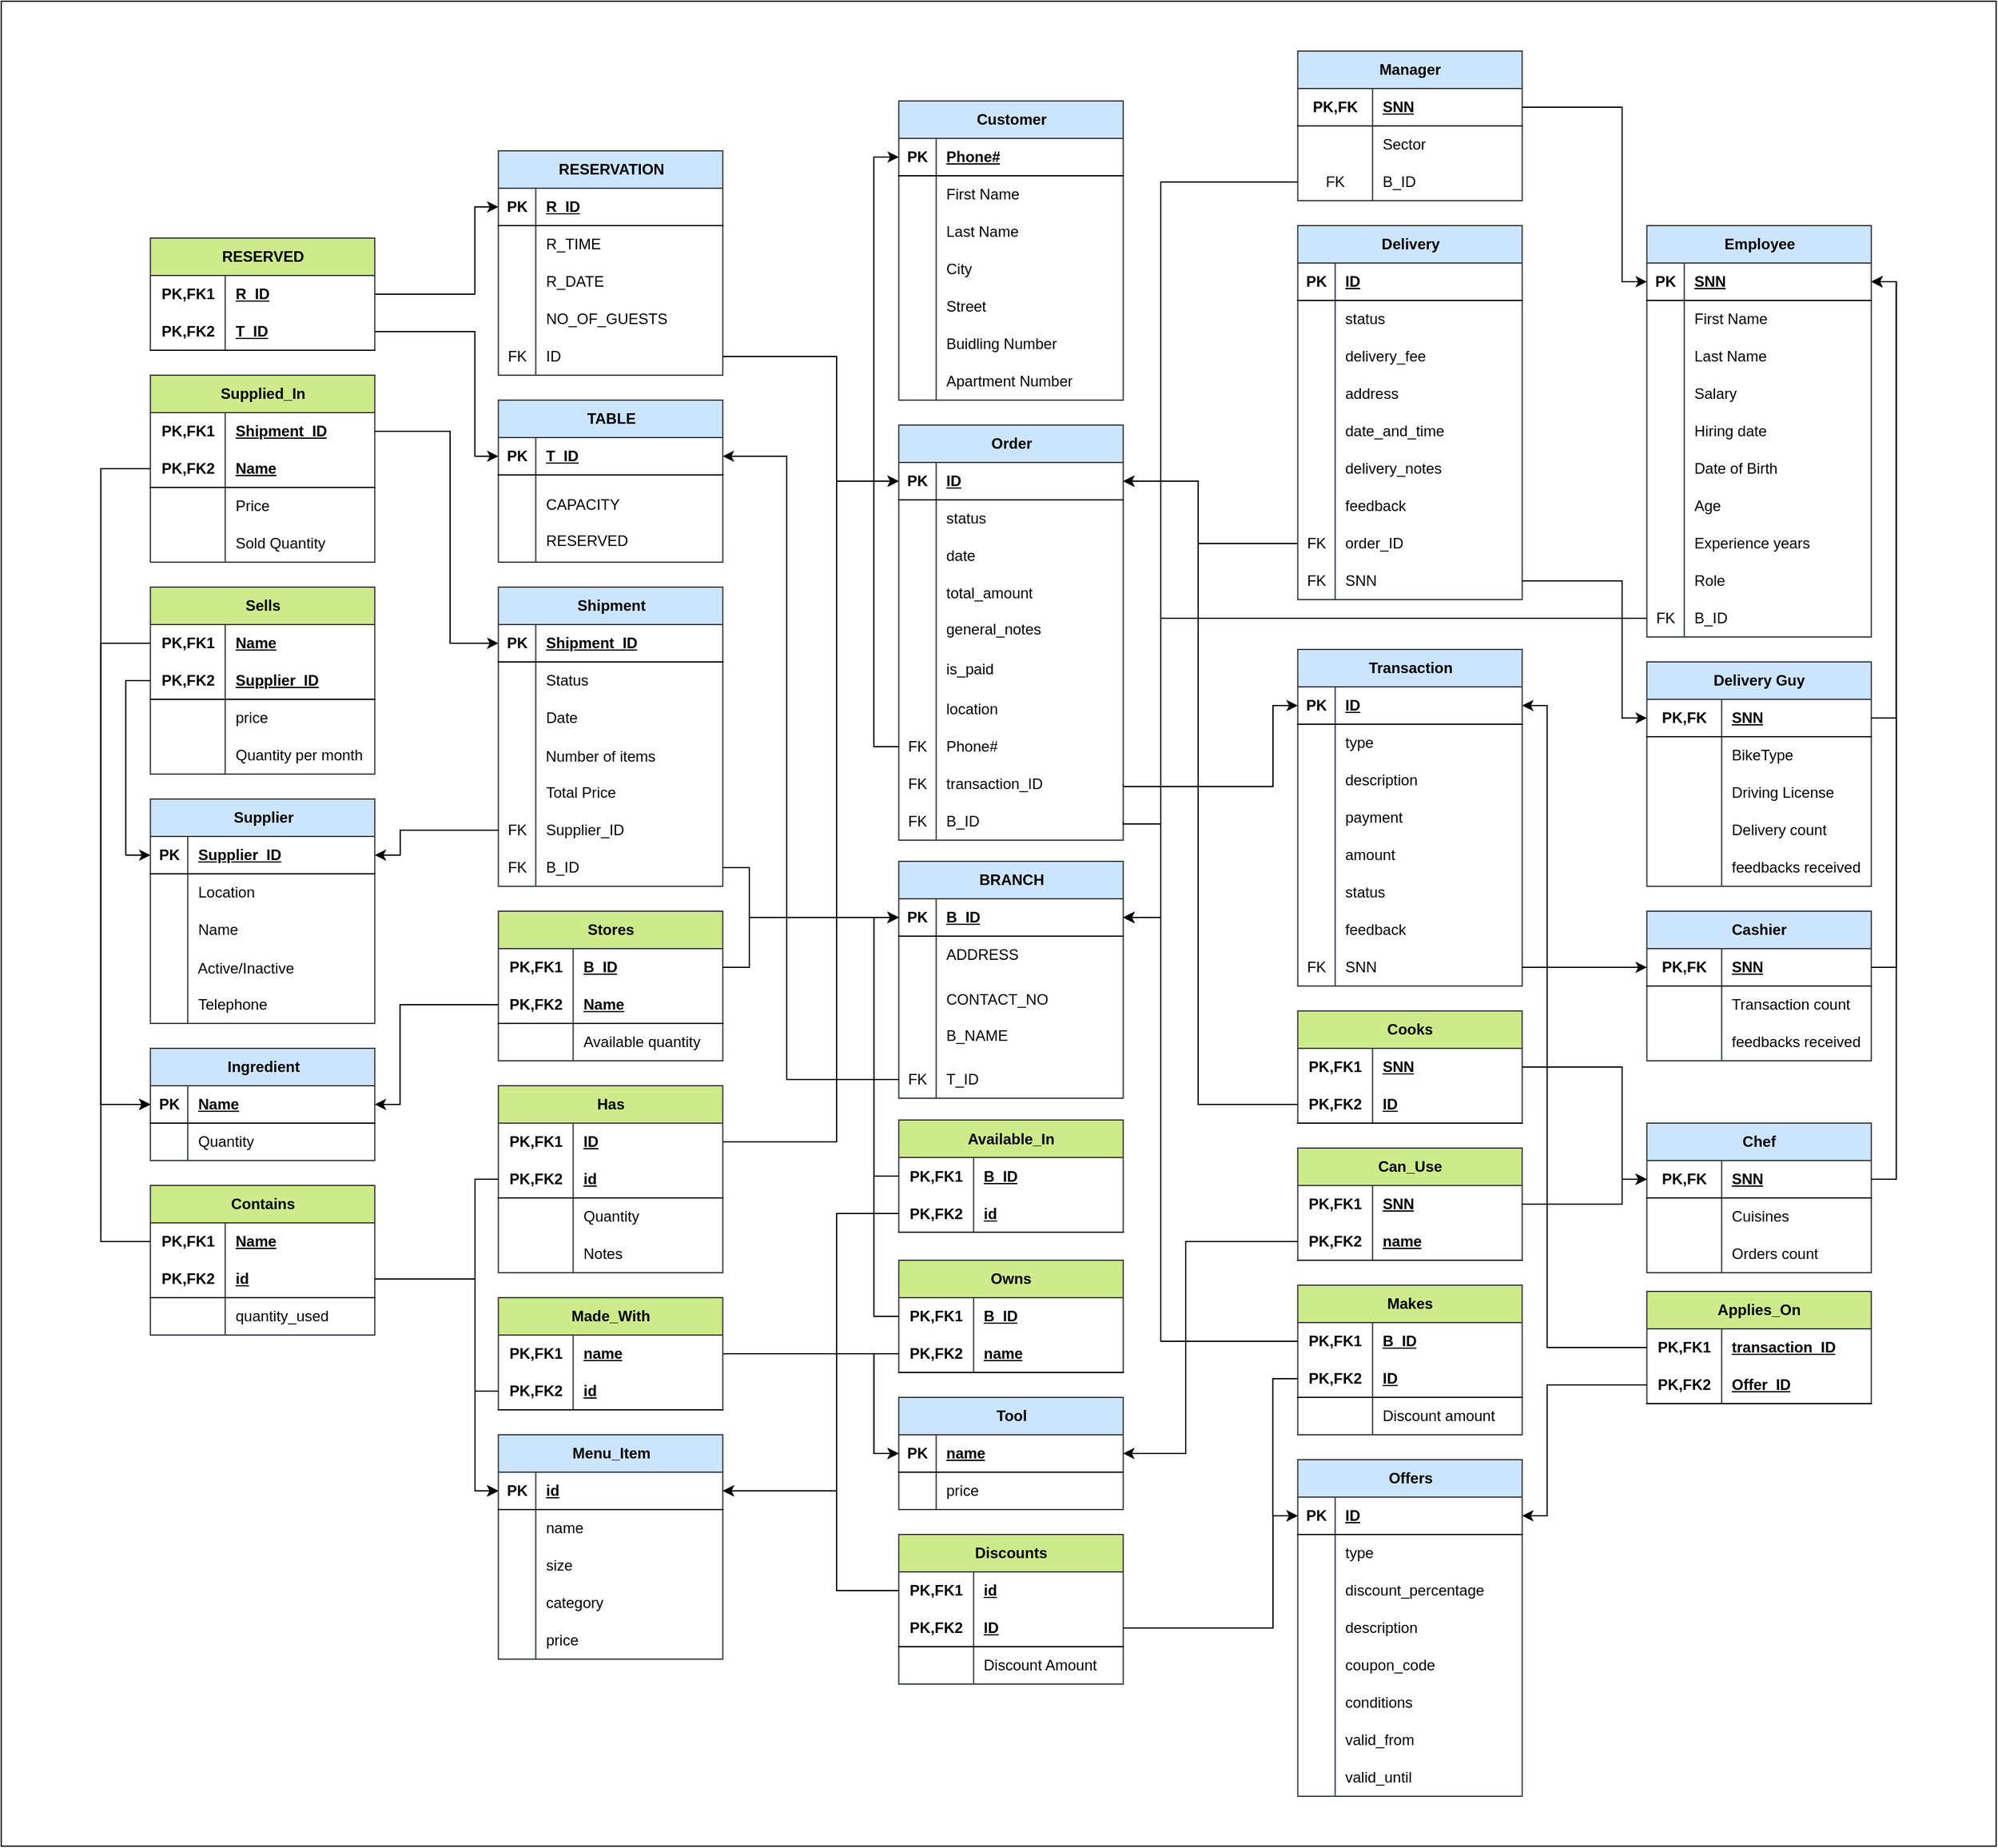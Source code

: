 <mxfile version="24.2.7" type="github">
  <diagram id="R2lEEEUBdFMjLlhIrx00" name="Page-1">
    <mxGraphModel dx="1411" dy="1914" grid="1" gridSize="10" guides="1" tooltips="1" connect="1" arrows="1" fold="1" page="1" pageScale="1" pageWidth="850" pageHeight="1100" math="0" shadow="0" extFonts="Permanent Marker^https://fonts.googleapis.com/css?family=Permanent+Marker">
      <root>
        <mxCell id="0" />
        <mxCell id="1" parent="0" />
        <mxCell id="8zUNHBxH2s3v2pY7DG3J-14" value="" style="rounded=0;whiteSpace=wrap;html=1;movable=0;resizable=0;rotatable=0;deletable=0;editable=0;locked=1;connectable=0;" vertex="1" parent="1">
          <mxGeometry x="40" y="-1040" width="1600" height="1480" as="geometry" />
        </mxCell>
        <mxCell id="PrG6CV64-sD2WLKGG6SQ-146" value="Applies_On" style="shape=table;startSize=30;container=1;collapsible=1;childLayout=tableLayout;fixedRows=1;rowLines=0;fontStyle=1;align=center;resizeLast=1;html=1;whiteSpace=wrap;fillColor=#cdeb8b;strokeColor=#36393d;" parent="1" vertex="1">
          <mxGeometry x="1359.86" y="-5" width="180" height="90" as="geometry">
            <mxRectangle x="460" y="970" width="100" height="30" as="alternateBounds" />
          </mxGeometry>
        </mxCell>
        <mxCell id="PrG6CV64-sD2WLKGG6SQ-147" value="" style="shape=tableRow;horizontal=0;startSize=0;swimlaneHead=0;swimlaneBody=0;fillColor=none;collapsible=0;dropTarget=0;points=[[0,0.5],[1,0.5]];portConstraint=eastwest;top=0;left=0;right=0;bottom=0;html=1;" parent="PrG6CV64-sD2WLKGG6SQ-146" vertex="1">
          <mxGeometry y="30" width="180" height="30" as="geometry" />
        </mxCell>
        <mxCell id="PrG6CV64-sD2WLKGG6SQ-148" value="PK,FK1" style="shape=partialRectangle;connectable=0;fillColor=none;top=0;left=0;bottom=0;right=0;fontStyle=1;overflow=hidden;html=1;whiteSpace=wrap;" parent="PrG6CV64-sD2WLKGG6SQ-147" vertex="1">
          <mxGeometry width="60" height="30" as="geometry">
            <mxRectangle width="60" height="30" as="alternateBounds" />
          </mxGeometry>
        </mxCell>
        <mxCell id="PrG6CV64-sD2WLKGG6SQ-149" value="transaction_ID" style="shape=partialRectangle;connectable=0;fillColor=none;top=0;left=0;bottom=0;right=0;align=left;spacingLeft=6;fontStyle=5;overflow=hidden;html=1;whiteSpace=wrap;" parent="PrG6CV64-sD2WLKGG6SQ-147" vertex="1">
          <mxGeometry x="60" width="120" height="30" as="geometry">
            <mxRectangle width="120" height="30" as="alternateBounds" />
          </mxGeometry>
        </mxCell>
        <mxCell id="PrG6CV64-sD2WLKGG6SQ-150" value="" style="shape=tableRow;horizontal=0;startSize=0;swimlaneHead=0;swimlaneBody=0;fillColor=none;collapsible=0;dropTarget=0;points=[[0,0.5],[1,0.5]];portConstraint=eastwest;top=0;left=0;right=0;bottom=1;html=1;" parent="PrG6CV64-sD2WLKGG6SQ-146" vertex="1">
          <mxGeometry y="60" width="180" height="30" as="geometry" />
        </mxCell>
        <mxCell id="PrG6CV64-sD2WLKGG6SQ-151" value="PK,FK2" style="shape=partialRectangle;connectable=0;fillColor=none;top=0;left=0;bottom=0;right=0;fontStyle=1;overflow=hidden;html=1;whiteSpace=wrap;" parent="PrG6CV64-sD2WLKGG6SQ-150" vertex="1">
          <mxGeometry width="60" height="30" as="geometry">
            <mxRectangle width="60" height="30" as="alternateBounds" />
          </mxGeometry>
        </mxCell>
        <mxCell id="PrG6CV64-sD2WLKGG6SQ-152" value="Offer_ID" style="shape=partialRectangle;connectable=0;fillColor=none;top=0;left=0;bottom=0;right=0;align=left;spacingLeft=6;fontStyle=5;overflow=hidden;html=1;whiteSpace=wrap;" parent="PrG6CV64-sD2WLKGG6SQ-150" vertex="1">
          <mxGeometry x="60" width="120" height="30" as="geometry">
            <mxRectangle width="120" height="30" as="alternateBounds" />
          </mxGeometry>
        </mxCell>
        <mxCell id="PrG6CV64-sD2WLKGG6SQ-162" style="edgeStyle=orthogonalEdgeStyle;rounded=0;orthogonalLoop=1;jettySize=auto;html=1;entryX=1;entryY=0.5;entryDx=0;entryDy=0;exitX=0;exitY=0.5;exitDx=0;exitDy=0;" parent="1" source="PrG6CV64-sD2WLKGG6SQ-147" target="YG8zLAb3qk-w9JCHwyS8-206" edge="1">
          <mxGeometry relative="1" as="geometry">
            <Array as="points">
              <mxPoint x="1279.86" y="40" />
              <mxPoint x="1279.86" y="-475" />
            </Array>
            <mxPoint x="1719.86" y="100" as="targetPoint" />
          </mxGeometry>
        </mxCell>
        <mxCell id="PrG6CV64-sD2WLKGG6SQ-163" style="edgeStyle=orthogonalEdgeStyle;rounded=0;orthogonalLoop=1;jettySize=auto;html=1;entryX=1;entryY=0.5;entryDx=0;entryDy=0;exitX=0;exitY=0.5;exitDx=0;exitDy=0;" parent="1" source="PrG6CV64-sD2WLKGG6SQ-150" target="YG8zLAb3qk-w9JCHwyS8-153" edge="1">
          <mxGeometry relative="1" as="geometry">
            <Array as="points">
              <mxPoint x="1279.86" y="70" />
              <mxPoint x="1279.86" y="175" />
            </Array>
            <mxPoint x="1269.86" y="-75" as="targetPoint" />
          </mxGeometry>
        </mxCell>
        <mxCell id="GHilaCujPmR8tsvg-rbw-1" value="Shipment" style="shape=table;startSize=30;container=1;collapsible=1;childLayout=tableLayout;fixedRows=1;rowLines=0;fontStyle=1;align=center;resizeLast=1;html=1;fillColor=#cce5ff;strokeColor=#36393d;" parent="1" vertex="1">
          <mxGeometry x="438.72" y="-570" width="180" height="240" as="geometry" />
        </mxCell>
        <mxCell id="GHilaCujPmR8tsvg-rbw-2" value="" style="shape=tableRow;horizontal=0;startSize=0;swimlaneHead=0;swimlaneBody=0;fillColor=none;collapsible=0;dropTarget=0;points=[[0,0.5],[1,0.5]];portConstraint=eastwest;top=0;left=0;right=0;bottom=1;" parent="GHilaCujPmR8tsvg-rbw-1" vertex="1">
          <mxGeometry y="30" width="180" height="30" as="geometry" />
        </mxCell>
        <mxCell id="GHilaCujPmR8tsvg-rbw-3" value="PK" style="shape=partialRectangle;connectable=0;fillColor=none;top=0;left=0;bottom=0;right=0;fontStyle=1;overflow=hidden;whiteSpace=wrap;html=1;" parent="GHilaCujPmR8tsvg-rbw-2" vertex="1">
          <mxGeometry width="30" height="30" as="geometry">
            <mxRectangle width="30" height="30" as="alternateBounds" />
          </mxGeometry>
        </mxCell>
        <mxCell id="GHilaCujPmR8tsvg-rbw-4" value="Shipment_ID" style="shape=partialRectangle;connectable=0;fillColor=none;top=0;left=0;bottom=0;right=0;align=left;spacingLeft=6;fontStyle=5;overflow=hidden;whiteSpace=wrap;html=1;" parent="GHilaCujPmR8tsvg-rbw-2" vertex="1">
          <mxGeometry x="30" width="150" height="30" as="geometry">
            <mxRectangle width="150" height="30" as="alternateBounds" />
          </mxGeometry>
        </mxCell>
        <mxCell id="GHilaCujPmR8tsvg-rbw-5" value="" style="shape=tableRow;horizontal=0;startSize=0;swimlaneHead=0;swimlaneBody=0;fillColor=none;collapsible=0;dropTarget=0;points=[[0,0.5],[1,0.5]];portConstraint=eastwest;top=0;left=0;right=0;bottom=0;" parent="GHilaCujPmR8tsvg-rbw-1" vertex="1">
          <mxGeometry y="60" width="180" height="30" as="geometry" />
        </mxCell>
        <mxCell id="GHilaCujPmR8tsvg-rbw-6" value="" style="shape=partialRectangle;connectable=0;fillColor=none;top=0;left=0;bottom=0;right=0;editable=1;overflow=hidden;whiteSpace=wrap;html=1;" parent="GHilaCujPmR8tsvg-rbw-5" vertex="1">
          <mxGeometry width="30" height="30" as="geometry">
            <mxRectangle width="30" height="30" as="alternateBounds" />
          </mxGeometry>
        </mxCell>
        <mxCell id="GHilaCujPmR8tsvg-rbw-7" value="Status&lt;span style=&quot;white-space: pre;&quot;&gt;&#x9;&lt;/span&gt;" style="shape=partialRectangle;connectable=0;fillColor=none;top=0;left=0;bottom=0;right=0;align=left;spacingLeft=6;overflow=hidden;whiteSpace=wrap;html=1;" parent="GHilaCujPmR8tsvg-rbw-5" vertex="1">
          <mxGeometry x="30" width="150" height="30" as="geometry">
            <mxRectangle width="150" height="30" as="alternateBounds" />
          </mxGeometry>
        </mxCell>
        <mxCell id="GHilaCujPmR8tsvg-rbw-8" value="" style="shape=tableRow;horizontal=0;startSize=0;swimlaneHead=0;swimlaneBody=0;fillColor=none;collapsible=0;dropTarget=0;points=[[0,0.5],[1,0.5]];portConstraint=eastwest;top=0;left=0;right=0;bottom=0;" parent="GHilaCujPmR8tsvg-rbw-1" vertex="1">
          <mxGeometry y="90" width="180" height="30" as="geometry" />
        </mxCell>
        <mxCell id="GHilaCujPmR8tsvg-rbw-9" value="" style="shape=partialRectangle;connectable=0;fillColor=none;top=0;left=0;bottom=0;right=0;editable=1;overflow=hidden;whiteSpace=wrap;html=1;" parent="GHilaCujPmR8tsvg-rbw-8" vertex="1">
          <mxGeometry width="30" height="30" as="geometry">
            <mxRectangle width="30" height="30" as="alternateBounds" />
          </mxGeometry>
        </mxCell>
        <mxCell id="GHilaCujPmR8tsvg-rbw-10" value="Date" style="shape=partialRectangle;connectable=0;fillColor=none;top=0;left=0;bottom=0;right=0;align=left;spacingLeft=6;overflow=hidden;whiteSpace=wrap;html=1;" parent="GHilaCujPmR8tsvg-rbw-8" vertex="1">
          <mxGeometry x="30" width="150" height="30" as="geometry">
            <mxRectangle width="150" height="30" as="alternateBounds" />
          </mxGeometry>
        </mxCell>
        <mxCell id="GHilaCujPmR8tsvg-rbw-42" value="" style="shape=tableRow;horizontal=0;startSize=0;swimlaneHead=0;swimlaneBody=0;fillColor=none;collapsible=0;dropTarget=0;points=[[0,0.5],[1,0.5]];portConstraint=eastwest;top=0;left=0;right=0;bottom=0;" parent="GHilaCujPmR8tsvg-rbw-1" vertex="1">
          <mxGeometry y="120" width="180" height="30" as="geometry" />
        </mxCell>
        <mxCell id="GHilaCujPmR8tsvg-rbw-43" value="" style="shape=partialRectangle;connectable=0;fillColor=none;top=0;left=0;bottom=0;right=0;editable=1;overflow=hidden;" parent="GHilaCujPmR8tsvg-rbw-42" vertex="1">
          <mxGeometry width="30" height="30" as="geometry">
            <mxRectangle width="30" height="30" as="alternateBounds" />
          </mxGeometry>
        </mxCell>
        <mxCell id="GHilaCujPmR8tsvg-rbw-44" value="Number of items" style="shape=partialRectangle;connectable=0;fillColor=none;top=0;left=0;bottom=0;right=0;align=left;spacingLeft=6;overflow=hidden;" parent="GHilaCujPmR8tsvg-rbw-42" vertex="1">
          <mxGeometry x="30" width="150" height="30" as="geometry">
            <mxRectangle width="150" height="30" as="alternateBounds" />
          </mxGeometry>
        </mxCell>
        <mxCell id="GHilaCujPmR8tsvg-rbw-11" value="" style="shape=tableRow;horizontal=0;startSize=0;swimlaneHead=0;swimlaneBody=0;fillColor=none;collapsible=0;dropTarget=0;points=[[0,0.5],[1,0.5]];portConstraint=eastwest;top=0;left=0;right=0;bottom=0;" parent="GHilaCujPmR8tsvg-rbw-1" vertex="1">
          <mxGeometry y="150" width="180" height="30" as="geometry" />
        </mxCell>
        <mxCell id="GHilaCujPmR8tsvg-rbw-12" value="" style="shape=partialRectangle;connectable=0;fillColor=none;top=0;left=0;bottom=0;right=0;editable=1;overflow=hidden;whiteSpace=wrap;html=1;" parent="GHilaCujPmR8tsvg-rbw-11" vertex="1">
          <mxGeometry width="30" height="30" as="geometry">
            <mxRectangle width="30" height="30" as="alternateBounds" />
          </mxGeometry>
        </mxCell>
        <mxCell id="GHilaCujPmR8tsvg-rbw-13" value="Total Price" style="shape=partialRectangle;connectable=0;fillColor=none;top=0;left=0;bottom=0;right=0;align=left;spacingLeft=6;overflow=hidden;whiteSpace=wrap;html=1;" parent="GHilaCujPmR8tsvg-rbw-11" vertex="1">
          <mxGeometry x="30" width="150" height="30" as="geometry">
            <mxRectangle width="150" height="30" as="alternateBounds" />
          </mxGeometry>
        </mxCell>
        <mxCell id="GHilaCujPmR8tsvg-rbw-100" value="" style="shape=tableRow;horizontal=0;startSize=0;swimlaneHead=0;swimlaneBody=0;fillColor=none;collapsible=0;dropTarget=0;points=[[0,0.5],[1,0.5]];portConstraint=eastwest;top=0;left=0;right=0;bottom=0;" parent="GHilaCujPmR8tsvg-rbw-1" vertex="1">
          <mxGeometry y="180" width="180" height="30" as="geometry" />
        </mxCell>
        <mxCell id="GHilaCujPmR8tsvg-rbw-101" value="FK" style="shape=partialRectangle;connectable=0;fillColor=none;top=0;left=0;bottom=0;right=0;fontStyle=0;overflow=hidden;whiteSpace=wrap;html=1;" parent="GHilaCujPmR8tsvg-rbw-100" vertex="1">
          <mxGeometry width="30" height="30" as="geometry">
            <mxRectangle width="30" height="30" as="alternateBounds" />
          </mxGeometry>
        </mxCell>
        <mxCell id="GHilaCujPmR8tsvg-rbw-102" value="Supplier_ID" style="shape=partialRectangle;connectable=0;fillColor=none;top=0;left=0;bottom=0;right=0;align=left;spacingLeft=6;fontStyle=0;overflow=hidden;whiteSpace=wrap;html=1;" parent="GHilaCujPmR8tsvg-rbw-100" vertex="1">
          <mxGeometry x="30" width="150" height="30" as="geometry">
            <mxRectangle width="150" height="30" as="alternateBounds" />
          </mxGeometry>
        </mxCell>
        <mxCell id="YG8zLAb3qk-w9JCHwyS8-105" style="shape=tableRow;horizontal=0;startSize=0;swimlaneHead=0;swimlaneBody=0;fillColor=none;collapsible=0;dropTarget=0;points=[[0,0.5],[1,0.5]];portConstraint=eastwest;top=0;left=0;right=0;bottom=0;" parent="GHilaCujPmR8tsvg-rbw-1" vertex="1">
          <mxGeometry y="210" width="180" height="30" as="geometry" />
        </mxCell>
        <mxCell id="YG8zLAb3qk-w9JCHwyS8-106" value="FK" style="shape=partialRectangle;connectable=0;fillColor=none;top=0;left=0;bottom=0;right=0;fontStyle=0;overflow=hidden;whiteSpace=wrap;html=1;" parent="YG8zLAb3qk-w9JCHwyS8-105" vertex="1">
          <mxGeometry width="30" height="30" as="geometry">
            <mxRectangle width="30" height="30" as="alternateBounds" />
          </mxGeometry>
        </mxCell>
        <mxCell id="YG8zLAb3qk-w9JCHwyS8-107" value="B_ID" style="shape=partialRectangle;connectable=0;fillColor=none;top=0;left=0;bottom=0;right=0;align=left;spacingLeft=6;fontStyle=0;overflow=hidden;whiteSpace=wrap;html=1;" parent="YG8zLAb3qk-w9JCHwyS8-105" vertex="1">
          <mxGeometry x="30" width="150" height="30" as="geometry">
            <mxRectangle width="150" height="30" as="alternateBounds" />
          </mxGeometry>
        </mxCell>
        <mxCell id="GHilaCujPmR8tsvg-rbw-14" value="Supplied_I&lt;span style=&quot;background-color: initial;&quot;&gt;n&lt;/span&gt;" style="shape=table;startSize=30;container=1;collapsible=1;childLayout=tableLayout;fixedRows=1;rowLines=0;fontStyle=1;align=center;resizeLast=1;html=1;whiteSpace=wrap;fillColor=#cdeb8b;strokeColor=#36393d;" parent="1" vertex="1">
          <mxGeometry x="159.62" y="-740" width="180" height="150" as="geometry" />
        </mxCell>
        <mxCell id="GHilaCujPmR8tsvg-rbw-15" value="" style="shape=tableRow;horizontal=0;startSize=0;swimlaneHead=0;swimlaneBody=0;fillColor=none;collapsible=0;dropTarget=0;points=[[0,0.5],[1,0.5]];portConstraint=eastwest;top=0;left=0;right=0;bottom=0;html=1;" parent="GHilaCujPmR8tsvg-rbw-14" vertex="1">
          <mxGeometry y="30" width="180" height="30" as="geometry" />
        </mxCell>
        <mxCell id="GHilaCujPmR8tsvg-rbw-16" value="PK,FK1" style="shape=partialRectangle;connectable=0;fillColor=none;top=0;left=0;bottom=0;right=0;fontStyle=1;overflow=hidden;html=1;whiteSpace=wrap;" parent="GHilaCujPmR8tsvg-rbw-15" vertex="1">
          <mxGeometry width="60" height="30" as="geometry">
            <mxRectangle width="60" height="30" as="alternateBounds" />
          </mxGeometry>
        </mxCell>
        <mxCell id="GHilaCujPmR8tsvg-rbw-17" value="Shipment_ID" style="shape=partialRectangle;connectable=0;fillColor=none;top=0;left=0;bottom=0;right=0;align=left;spacingLeft=6;fontStyle=5;overflow=hidden;html=1;whiteSpace=wrap;" parent="GHilaCujPmR8tsvg-rbw-15" vertex="1">
          <mxGeometry x="60" width="120" height="30" as="geometry">
            <mxRectangle width="120" height="30" as="alternateBounds" />
          </mxGeometry>
        </mxCell>
        <mxCell id="GHilaCujPmR8tsvg-rbw-18" value="" style="shape=tableRow;horizontal=0;startSize=0;swimlaneHead=0;swimlaneBody=0;fillColor=none;collapsible=0;dropTarget=0;points=[[0,0.5],[1,0.5]];portConstraint=eastwest;top=0;left=0;right=0;bottom=1;html=1;" parent="GHilaCujPmR8tsvg-rbw-14" vertex="1">
          <mxGeometry y="60" width="180" height="30" as="geometry" />
        </mxCell>
        <mxCell id="GHilaCujPmR8tsvg-rbw-19" value="PK,FK2" style="shape=partialRectangle;connectable=0;fillColor=none;top=0;left=0;bottom=0;right=0;fontStyle=1;overflow=hidden;html=1;whiteSpace=wrap;" parent="GHilaCujPmR8tsvg-rbw-18" vertex="1">
          <mxGeometry width="60" height="30" as="geometry">
            <mxRectangle width="60" height="30" as="alternateBounds" />
          </mxGeometry>
        </mxCell>
        <mxCell id="GHilaCujPmR8tsvg-rbw-20" value="Name" style="shape=partialRectangle;connectable=0;fillColor=none;top=0;left=0;bottom=0;right=0;align=left;spacingLeft=6;fontStyle=5;overflow=hidden;html=1;whiteSpace=wrap;" parent="GHilaCujPmR8tsvg-rbw-18" vertex="1">
          <mxGeometry x="60" width="120" height="30" as="geometry">
            <mxRectangle width="120" height="30" as="alternateBounds" />
          </mxGeometry>
        </mxCell>
        <mxCell id="GHilaCujPmR8tsvg-rbw-21" value="" style="shape=tableRow;horizontal=0;startSize=0;swimlaneHead=0;swimlaneBody=0;fillColor=none;collapsible=0;dropTarget=0;points=[[0,0.5],[1,0.5]];portConstraint=eastwest;top=0;left=0;right=0;bottom=0;html=1;" parent="GHilaCujPmR8tsvg-rbw-14" vertex="1">
          <mxGeometry y="90" width="180" height="30" as="geometry" />
        </mxCell>
        <mxCell id="GHilaCujPmR8tsvg-rbw-22" value="" style="shape=partialRectangle;connectable=0;fillColor=none;top=0;left=0;bottom=0;right=0;editable=1;overflow=hidden;html=1;whiteSpace=wrap;" parent="GHilaCujPmR8tsvg-rbw-21" vertex="1">
          <mxGeometry width="60" height="30" as="geometry">
            <mxRectangle width="60" height="30" as="alternateBounds" />
          </mxGeometry>
        </mxCell>
        <mxCell id="GHilaCujPmR8tsvg-rbw-23" value="Price" style="shape=partialRectangle;connectable=0;fillColor=none;top=0;left=0;bottom=0;right=0;align=left;spacingLeft=6;overflow=hidden;html=1;whiteSpace=wrap;" parent="GHilaCujPmR8tsvg-rbw-21" vertex="1">
          <mxGeometry x="60" width="120" height="30" as="geometry">
            <mxRectangle width="120" height="30" as="alternateBounds" />
          </mxGeometry>
        </mxCell>
        <mxCell id="GHilaCujPmR8tsvg-rbw-24" value="" style="shape=tableRow;horizontal=0;startSize=0;swimlaneHead=0;swimlaneBody=0;fillColor=none;collapsible=0;dropTarget=0;points=[[0,0.5],[1,0.5]];portConstraint=eastwest;top=0;left=0;right=0;bottom=0;html=1;" parent="GHilaCujPmR8tsvg-rbw-14" vertex="1">
          <mxGeometry y="120" width="180" height="30" as="geometry" />
        </mxCell>
        <mxCell id="GHilaCujPmR8tsvg-rbw-25" value="" style="shape=partialRectangle;connectable=0;fillColor=none;top=0;left=0;bottom=0;right=0;editable=1;overflow=hidden;html=1;whiteSpace=wrap;" parent="GHilaCujPmR8tsvg-rbw-24" vertex="1">
          <mxGeometry width="60" height="30" as="geometry">
            <mxRectangle width="60" height="30" as="alternateBounds" />
          </mxGeometry>
        </mxCell>
        <mxCell id="GHilaCujPmR8tsvg-rbw-26" value="Sold Quantity" style="shape=partialRectangle;connectable=0;fillColor=none;top=0;left=0;bottom=0;right=0;align=left;spacingLeft=6;overflow=hidden;html=1;whiteSpace=wrap;" parent="GHilaCujPmR8tsvg-rbw-24" vertex="1">
          <mxGeometry x="60" width="120" height="30" as="geometry">
            <mxRectangle width="120" height="30" as="alternateBounds" />
          </mxGeometry>
        </mxCell>
        <mxCell id="GHilaCujPmR8tsvg-rbw-45" value="Ingredient" style="shape=table;startSize=30;container=1;collapsible=1;childLayout=tableLayout;fixedRows=1;rowLines=0;fontStyle=1;align=center;resizeLast=1;html=1;fillColor=#cce5ff;strokeColor=#36393d;" parent="1" vertex="1">
          <mxGeometry x="159.62" y="-200" width="180" height="90" as="geometry" />
        </mxCell>
        <mxCell id="GHilaCujPmR8tsvg-rbw-46" value="" style="shape=tableRow;horizontal=0;startSize=0;swimlaneHead=0;swimlaneBody=0;fillColor=none;collapsible=0;dropTarget=0;points=[[0,0.5],[1,0.5]];portConstraint=eastwest;top=0;left=0;right=0;bottom=1;" parent="GHilaCujPmR8tsvg-rbw-45" vertex="1">
          <mxGeometry y="30" width="180" height="30" as="geometry" />
        </mxCell>
        <mxCell id="GHilaCujPmR8tsvg-rbw-47" value="PK" style="shape=partialRectangle;connectable=0;fillColor=none;top=0;left=0;bottom=0;right=0;fontStyle=1;overflow=hidden;whiteSpace=wrap;html=1;" parent="GHilaCujPmR8tsvg-rbw-46" vertex="1">
          <mxGeometry width="30" height="30" as="geometry">
            <mxRectangle width="30" height="30" as="alternateBounds" />
          </mxGeometry>
        </mxCell>
        <mxCell id="GHilaCujPmR8tsvg-rbw-48" value="Name" style="shape=partialRectangle;connectable=0;fillColor=none;top=0;left=0;bottom=0;right=0;align=left;spacingLeft=6;fontStyle=5;overflow=hidden;whiteSpace=wrap;html=1;" parent="GHilaCujPmR8tsvg-rbw-46" vertex="1">
          <mxGeometry x="30" width="150" height="30" as="geometry">
            <mxRectangle width="150" height="30" as="alternateBounds" />
          </mxGeometry>
        </mxCell>
        <mxCell id="GHilaCujPmR8tsvg-rbw-49" value="" style="shape=tableRow;horizontal=0;startSize=0;swimlaneHead=0;swimlaneBody=0;fillColor=none;collapsible=0;dropTarget=0;points=[[0,0.5],[1,0.5]];portConstraint=eastwest;top=0;left=0;right=0;bottom=0;" parent="GHilaCujPmR8tsvg-rbw-45" vertex="1">
          <mxGeometry y="60" width="180" height="30" as="geometry" />
        </mxCell>
        <mxCell id="GHilaCujPmR8tsvg-rbw-50" value="" style="shape=partialRectangle;connectable=0;fillColor=none;top=0;left=0;bottom=0;right=0;editable=1;overflow=hidden;whiteSpace=wrap;html=1;" parent="GHilaCujPmR8tsvg-rbw-49" vertex="1">
          <mxGeometry width="30" height="30" as="geometry">
            <mxRectangle width="30" height="30" as="alternateBounds" />
          </mxGeometry>
        </mxCell>
        <mxCell id="GHilaCujPmR8tsvg-rbw-51" value="Quantity" style="shape=partialRectangle;connectable=0;fillColor=none;top=0;left=0;bottom=0;right=0;align=left;spacingLeft=6;overflow=hidden;whiteSpace=wrap;html=1;" parent="GHilaCujPmR8tsvg-rbw-49" vertex="1">
          <mxGeometry x="30" width="150" height="30" as="geometry">
            <mxRectangle width="150" height="30" as="alternateBounds" />
          </mxGeometry>
        </mxCell>
        <mxCell id="GHilaCujPmR8tsvg-rbw-61" value="Supplier" style="shape=table;startSize=30;container=1;collapsible=1;childLayout=tableLayout;fixedRows=1;rowLines=0;fontStyle=1;align=center;resizeLast=1;html=1;fillColor=#cce5ff;strokeColor=#36393d;" parent="1" vertex="1">
          <mxGeometry x="159.62" y="-400" width="180" height="180" as="geometry">
            <mxRectangle x="250" y="1270" width="90" height="30" as="alternateBounds" />
          </mxGeometry>
        </mxCell>
        <mxCell id="GHilaCujPmR8tsvg-rbw-62" value="" style="shape=tableRow;horizontal=0;startSize=0;swimlaneHead=0;swimlaneBody=0;fillColor=none;collapsible=0;dropTarget=0;points=[[0,0.5],[1,0.5]];portConstraint=eastwest;top=0;left=0;right=0;bottom=1;" parent="GHilaCujPmR8tsvg-rbw-61" vertex="1">
          <mxGeometry y="30" width="180" height="30" as="geometry" />
        </mxCell>
        <mxCell id="GHilaCujPmR8tsvg-rbw-63" value="PK" style="shape=partialRectangle;connectable=0;fillColor=none;top=0;left=0;bottom=0;right=0;fontStyle=1;overflow=hidden;whiteSpace=wrap;html=1;" parent="GHilaCujPmR8tsvg-rbw-62" vertex="1">
          <mxGeometry width="30" height="30" as="geometry">
            <mxRectangle width="30" height="30" as="alternateBounds" />
          </mxGeometry>
        </mxCell>
        <mxCell id="GHilaCujPmR8tsvg-rbw-64" value="Supplier_ID" style="shape=partialRectangle;connectable=0;fillColor=none;top=0;left=0;bottom=0;right=0;align=left;spacingLeft=6;fontStyle=5;overflow=hidden;whiteSpace=wrap;html=1;" parent="GHilaCujPmR8tsvg-rbw-62" vertex="1">
          <mxGeometry x="30" width="150" height="30" as="geometry">
            <mxRectangle width="150" height="30" as="alternateBounds" />
          </mxGeometry>
        </mxCell>
        <mxCell id="GHilaCujPmR8tsvg-rbw-65" value="" style="shape=tableRow;horizontal=0;startSize=0;swimlaneHead=0;swimlaneBody=0;fillColor=none;collapsible=0;dropTarget=0;points=[[0,0.5],[1,0.5]];portConstraint=eastwest;top=0;left=0;right=0;bottom=0;" parent="GHilaCujPmR8tsvg-rbw-61" vertex="1">
          <mxGeometry y="60" width="180" height="30" as="geometry" />
        </mxCell>
        <mxCell id="GHilaCujPmR8tsvg-rbw-66" value="" style="shape=partialRectangle;connectable=0;fillColor=none;top=0;left=0;bottom=0;right=0;editable=1;overflow=hidden;whiteSpace=wrap;html=1;" parent="GHilaCujPmR8tsvg-rbw-65" vertex="1">
          <mxGeometry width="30" height="30" as="geometry">
            <mxRectangle width="30" height="30" as="alternateBounds" />
          </mxGeometry>
        </mxCell>
        <mxCell id="GHilaCujPmR8tsvg-rbw-67" value="Location&lt;span style=&quot;white-space: pre;&quot;&gt;&#x9;&lt;/span&gt;" style="shape=partialRectangle;connectable=0;fillColor=none;top=0;left=0;bottom=0;right=0;align=left;spacingLeft=6;overflow=hidden;whiteSpace=wrap;html=1;" parent="GHilaCujPmR8tsvg-rbw-65" vertex="1">
          <mxGeometry x="30" width="150" height="30" as="geometry">
            <mxRectangle width="150" height="30" as="alternateBounds" />
          </mxGeometry>
        </mxCell>
        <mxCell id="GHilaCujPmR8tsvg-rbw-68" value="" style="shape=tableRow;horizontal=0;startSize=0;swimlaneHead=0;swimlaneBody=0;fillColor=none;collapsible=0;dropTarget=0;points=[[0,0.5],[1,0.5]];portConstraint=eastwest;top=0;left=0;right=0;bottom=0;" parent="GHilaCujPmR8tsvg-rbw-61" vertex="1">
          <mxGeometry y="90" width="180" height="30" as="geometry" />
        </mxCell>
        <mxCell id="GHilaCujPmR8tsvg-rbw-69" value="" style="shape=partialRectangle;connectable=0;fillColor=none;top=0;left=0;bottom=0;right=0;editable=1;overflow=hidden;whiteSpace=wrap;html=1;" parent="GHilaCujPmR8tsvg-rbw-68" vertex="1">
          <mxGeometry width="30" height="30" as="geometry">
            <mxRectangle width="30" height="30" as="alternateBounds" />
          </mxGeometry>
        </mxCell>
        <mxCell id="GHilaCujPmR8tsvg-rbw-70" value="Name" style="shape=partialRectangle;connectable=0;fillColor=none;top=0;left=0;bottom=0;right=0;align=left;spacingLeft=6;overflow=hidden;whiteSpace=wrap;html=1;" parent="GHilaCujPmR8tsvg-rbw-68" vertex="1">
          <mxGeometry x="30" width="150" height="30" as="geometry">
            <mxRectangle width="150" height="30" as="alternateBounds" />
          </mxGeometry>
        </mxCell>
        <mxCell id="GHilaCujPmR8tsvg-rbw-78" value="" style="shape=tableRow;horizontal=0;startSize=0;swimlaneHead=0;swimlaneBody=0;fillColor=none;collapsible=0;dropTarget=0;points=[[0,0.5],[1,0.5]];portConstraint=eastwest;top=0;left=0;right=0;bottom=0;" parent="GHilaCujPmR8tsvg-rbw-61" vertex="1">
          <mxGeometry y="120" width="180" height="30" as="geometry" />
        </mxCell>
        <mxCell id="GHilaCujPmR8tsvg-rbw-79" value="" style="shape=partialRectangle;connectable=0;fillColor=none;top=0;left=0;bottom=0;right=0;editable=1;overflow=hidden;" parent="GHilaCujPmR8tsvg-rbw-78" vertex="1">
          <mxGeometry width="30" height="30" as="geometry">
            <mxRectangle width="30" height="30" as="alternateBounds" />
          </mxGeometry>
        </mxCell>
        <mxCell id="GHilaCujPmR8tsvg-rbw-80" value="Active/Inactive" style="shape=partialRectangle;connectable=0;fillColor=none;top=0;left=0;bottom=0;right=0;align=left;spacingLeft=6;overflow=hidden;" parent="GHilaCujPmR8tsvg-rbw-78" vertex="1">
          <mxGeometry x="30" width="150" height="30" as="geometry">
            <mxRectangle width="150" height="30" as="alternateBounds" />
          </mxGeometry>
        </mxCell>
        <mxCell id="GHilaCujPmR8tsvg-rbw-71" value="" style="shape=tableRow;horizontal=0;startSize=0;swimlaneHead=0;swimlaneBody=0;fillColor=none;collapsible=0;dropTarget=0;points=[[0,0.5],[1,0.5]];portConstraint=eastwest;top=0;left=0;right=0;bottom=0;" parent="GHilaCujPmR8tsvg-rbw-61" vertex="1">
          <mxGeometry y="150" width="180" height="30" as="geometry" />
        </mxCell>
        <mxCell id="GHilaCujPmR8tsvg-rbw-72" value="" style="shape=partialRectangle;connectable=0;fillColor=none;top=0;left=0;bottom=0;right=0;editable=1;overflow=hidden;whiteSpace=wrap;html=1;" parent="GHilaCujPmR8tsvg-rbw-71" vertex="1">
          <mxGeometry width="30" height="30" as="geometry">
            <mxRectangle width="30" height="30" as="alternateBounds" />
          </mxGeometry>
        </mxCell>
        <mxCell id="GHilaCujPmR8tsvg-rbw-73" value="Telephone" style="shape=partialRectangle;connectable=0;fillColor=none;top=0;left=0;bottom=0;right=0;align=left;spacingLeft=6;overflow=hidden;whiteSpace=wrap;html=1;" parent="GHilaCujPmR8tsvg-rbw-71" vertex="1">
          <mxGeometry x="30" width="150" height="30" as="geometry">
            <mxRectangle width="150" height="30" as="alternateBounds" />
          </mxGeometry>
        </mxCell>
        <mxCell id="GHilaCujPmR8tsvg-rbw-81" value="Sells" style="shape=table;startSize=30;container=1;collapsible=1;childLayout=tableLayout;fixedRows=1;rowLines=0;fontStyle=1;align=center;resizeLast=1;html=1;whiteSpace=wrap;fillColor=#cdeb8b;strokeColor=#36393d;" parent="1" vertex="1">
          <mxGeometry x="159.62" y="-570" width="180" height="150" as="geometry" />
        </mxCell>
        <mxCell id="GHilaCujPmR8tsvg-rbw-82" value="" style="shape=tableRow;horizontal=0;startSize=0;swimlaneHead=0;swimlaneBody=0;fillColor=none;collapsible=0;dropTarget=0;points=[[0,0.5],[1,0.5]];portConstraint=eastwest;top=0;left=0;right=0;bottom=0;html=1;" parent="GHilaCujPmR8tsvg-rbw-81" vertex="1">
          <mxGeometry y="30" width="180" height="30" as="geometry" />
        </mxCell>
        <mxCell id="GHilaCujPmR8tsvg-rbw-83" value="PK,FK1" style="shape=partialRectangle;connectable=0;fillColor=none;top=0;left=0;bottom=0;right=0;fontStyle=1;overflow=hidden;html=1;whiteSpace=wrap;" parent="GHilaCujPmR8tsvg-rbw-82" vertex="1">
          <mxGeometry width="60" height="30" as="geometry">
            <mxRectangle width="60" height="30" as="alternateBounds" />
          </mxGeometry>
        </mxCell>
        <mxCell id="GHilaCujPmR8tsvg-rbw-84" value="Name" style="shape=partialRectangle;connectable=0;fillColor=none;top=0;left=0;bottom=0;right=0;align=left;spacingLeft=6;fontStyle=5;overflow=hidden;html=1;whiteSpace=wrap;" parent="GHilaCujPmR8tsvg-rbw-82" vertex="1">
          <mxGeometry x="60" width="120" height="30" as="geometry">
            <mxRectangle width="120" height="30" as="alternateBounds" />
          </mxGeometry>
        </mxCell>
        <mxCell id="GHilaCujPmR8tsvg-rbw-85" value="" style="shape=tableRow;horizontal=0;startSize=0;swimlaneHead=0;swimlaneBody=0;fillColor=none;collapsible=0;dropTarget=0;points=[[0,0.5],[1,0.5]];portConstraint=eastwest;top=0;left=0;right=0;bottom=1;html=1;" parent="GHilaCujPmR8tsvg-rbw-81" vertex="1">
          <mxGeometry y="60" width="180" height="30" as="geometry" />
        </mxCell>
        <mxCell id="GHilaCujPmR8tsvg-rbw-86" value="PK,FK2" style="shape=partialRectangle;connectable=0;fillColor=none;top=0;left=0;bottom=0;right=0;fontStyle=1;overflow=hidden;html=1;whiteSpace=wrap;" parent="GHilaCujPmR8tsvg-rbw-85" vertex="1">
          <mxGeometry width="60" height="30" as="geometry">
            <mxRectangle width="60" height="30" as="alternateBounds" />
          </mxGeometry>
        </mxCell>
        <mxCell id="GHilaCujPmR8tsvg-rbw-87" value="Supplier_ID" style="shape=partialRectangle;connectable=0;fillColor=none;top=0;left=0;bottom=0;right=0;align=left;spacingLeft=6;fontStyle=5;overflow=hidden;html=1;whiteSpace=wrap;" parent="GHilaCujPmR8tsvg-rbw-85" vertex="1">
          <mxGeometry x="60" width="120" height="30" as="geometry">
            <mxRectangle width="120" height="30" as="alternateBounds" />
          </mxGeometry>
        </mxCell>
        <mxCell id="GHilaCujPmR8tsvg-rbw-88" value="" style="shape=tableRow;horizontal=0;startSize=0;swimlaneHead=0;swimlaneBody=0;fillColor=none;collapsible=0;dropTarget=0;points=[[0,0.5],[1,0.5]];portConstraint=eastwest;top=0;left=0;right=0;bottom=0;html=1;" parent="GHilaCujPmR8tsvg-rbw-81" vertex="1">
          <mxGeometry y="90" width="180" height="30" as="geometry" />
        </mxCell>
        <mxCell id="GHilaCujPmR8tsvg-rbw-89" value="" style="shape=partialRectangle;connectable=0;fillColor=none;top=0;left=0;bottom=0;right=0;editable=1;overflow=hidden;html=1;whiteSpace=wrap;" parent="GHilaCujPmR8tsvg-rbw-88" vertex="1">
          <mxGeometry width="60" height="30" as="geometry">
            <mxRectangle width="60" height="30" as="alternateBounds" />
          </mxGeometry>
        </mxCell>
        <mxCell id="GHilaCujPmR8tsvg-rbw-90" value="price" style="shape=partialRectangle;connectable=0;fillColor=none;top=0;left=0;bottom=0;right=0;align=left;spacingLeft=6;overflow=hidden;html=1;whiteSpace=wrap;" parent="GHilaCujPmR8tsvg-rbw-88" vertex="1">
          <mxGeometry x="60" width="120" height="30" as="geometry">
            <mxRectangle width="120" height="30" as="alternateBounds" />
          </mxGeometry>
        </mxCell>
        <mxCell id="GHilaCujPmR8tsvg-rbw-91" value="" style="shape=tableRow;horizontal=0;startSize=0;swimlaneHead=0;swimlaneBody=0;fillColor=none;collapsible=0;dropTarget=0;points=[[0,0.5],[1,0.5]];portConstraint=eastwest;top=0;left=0;right=0;bottom=0;html=1;" parent="GHilaCujPmR8tsvg-rbw-81" vertex="1">
          <mxGeometry y="120" width="180" height="30" as="geometry" />
        </mxCell>
        <mxCell id="GHilaCujPmR8tsvg-rbw-92" value="" style="shape=partialRectangle;connectable=0;fillColor=none;top=0;left=0;bottom=0;right=0;editable=1;overflow=hidden;html=1;whiteSpace=wrap;" parent="GHilaCujPmR8tsvg-rbw-91" vertex="1">
          <mxGeometry width="60" height="30" as="geometry">
            <mxRectangle width="60" height="30" as="alternateBounds" />
          </mxGeometry>
        </mxCell>
        <mxCell id="GHilaCujPmR8tsvg-rbw-93" value="Quantity per month" style="shape=partialRectangle;connectable=0;fillColor=none;top=0;left=0;bottom=0;right=0;align=left;spacingLeft=6;overflow=hidden;html=1;whiteSpace=wrap;" parent="GHilaCujPmR8tsvg-rbw-91" vertex="1">
          <mxGeometry x="60" width="120" height="30" as="geometry">
            <mxRectangle width="120" height="30" as="alternateBounds" />
          </mxGeometry>
        </mxCell>
        <mxCell id="GHilaCujPmR8tsvg-rbw-105" style="edgeStyle=orthogonalEdgeStyle;rounded=0;orthogonalLoop=1;jettySize=auto;html=1;entryX=0;entryY=0.5;entryDx=0;entryDy=0;exitX=1;exitY=0.5;exitDx=0;exitDy=0;" parent="1" source="GHilaCujPmR8tsvg-rbw-15" target="GHilaCujPmR8tsvg-rbw-2" edge="1">
          <mxGeometry relative="1" as="geometry">
            <mxPoint x="348.86" y="-450" as="sourcePoint" />
            <Array as="points">
              <mxPoint x="400" y="-695" />
              <mxPoint x="400" y="-525" />
            </Array>
          </mxGeometry>
        </mxCell>
        <mxCell id="GHilaCujPmR8tsvg-rbw-106" style="edgeStyle=orthogonalEdgeStyle;rounded=0;orthogonalLoop=1;jettySize=auto;html=1;entryX=0;entryY=0.5;entryDx=0;entryDy=0;exitX=0;exitY=0.5;exitDx=0;exitDy=0;" parent="1" source="GHilaCujPmR8tsvg-rbw-18" target="GHilaCujPmR8tsvg-rbw-46" edge="1">
          <mxGeometry relative="1" as="geometry">
            <mxPoint x="418.72" y="-60" as="sourcePoint" />
            <Array as="points">
              <mxPoint x="119.86" y="-665" />
              <mxPoint x="119.86" y="-155" />
            </Array>
          </mxGeometry>
        </mxCell>
        <mxCell id="GHilaCujPmR8tsvg-rbw-107" style="edgeStyle=orthogonalEdgeStyle;rounded=0;orthogonalLoop=1;jettySize=auto;html=1;entryX=0;entryY=0.5;entryDx=0;entryDy=0;exitX=0;exitY=0.5;exitDx=0;exitDy=0;" parent="1" source="GHilaCujPmR8tsvg-rbw-82" target="GHilaCujPmR8tsvg-rbw-46" edge="1">
          <mxGeometry relative="1" as="geometry">
            <mxPoint x="729.67" y="-270" as="sourcePoint" />
            <Array as="points">
              <mxPoint x="119.86" y="-525" />
              <mxPoint x="119.86" y="-155" />
            </Array>
          </mxGeometry>
        </mxCell>
        <mxCell id="GHilaCujPmR8tsvg-rbw-108" style="edgeStyle=orthogonalEdgeStyle;rounded=0;orthogonalLoop=1;jettySize=auto;html=1;exitX=0;exitY=0.5;exitDx=0;exitDy=0;entryX=0;entryY=0.5;entryDx=0;entryDy=0;" parent="1" source="GHilaCujPmR8tsvg-rbw-85" target="GHilaCujPmR8tsvg-rbw-62" edge="1">
          <mxGeometry relative="1" as="geometry">
            <Array as="points">
              <mxPoint x="139.86" y="-495" />
              <mxPoint x="139.86" y="-355" />
            </Array>
          </mxGeometry>
        </mxCell>
        <mxCell id="m_noAuJm11hqJNLMYu8b-1" value="Tool" style="shape=table;startSize=30;container=1;collapsible=1;childLayout=tableLayout;fixedRows=1;rowLines=0;fontStyle=1;align=center;resizeLast=1;html=1;fillColor=#cce5ff;strokeColor=#36393d;" parent="1" vertex="1">
          <mxGeometry x="759.86" y="80" width="180" height="90" as="geometry" />
        </mxCell>
        <mxCell id="m_noAuJm11hqJNLMYu8b-2" value="" style="shape=tableRow;horizontal=0;startSize=0;swimlaneHead=0;swimlaneBody=0;fillColor=none;collapsible=0;dropTarget=0;points=[[0,0.5],[1,0.5]];portConstraint=eastwest;top=0;left=0;right=0;bottom=1;" parent="m_noAuJm11hqJNLMYu8b-1" vertex="1">
          <mxGeometry y="30" width="180" height="30" as="geometry" />
        </mxCell>
        <mxCell id="m_noAuJm11hqJNLMYu8b-3" value="PK" style="shape=partialRectangle;connectable=0;fillColor=none;top=0;left=0;bottom=0;right=0;fontStyle=1;overflow=hidden;whiteSpace=wrap;html=1;" parent="m_noAuJm11hqJNLMYu8b-2" vertex="1">
          <mxGeometry width="30" height="30" as="geometry">
            <mxRectangle width="30" height="30" as="alternateBounds" />
          </mxGeometry>
        </mxCell>
        <mxCell id="m_noAuJm11hqJNLMYu8b-4" value="name" style="shape=partialRectangle;connectable=0;fillColor=none;top=0;left=0;bottom=0;right=0;align=left;spacingLeft=6;fontStyle=5;overflow=hidden;whiteSpace=wrap;html=1;" parent="m_noAuJm11hqJNLMYu8b-2" vertex="1">
          <mxGeometry x="30" width="150" height="30" as="geometry">
            <mxRectangle width="150" height="30" as="alternateBounds" />
          </mxGeometry>
        </mxCell>
        <mxCell id="m_noAuJm11hqJNLMYu8b-5" value="" style="shape=tableRow;horizontal=0;startSize=0;swimlaneHead=0;swimlaneBody=0;fillColor=none;collapsible=0;dropTarget=0;points=[[0,0.5],[1,0.5]];portConstraint=eastwest;top=0;left=0;right=0;bottom=0;" parent="m_noAuJm11hqJNLMYu8b-1" vertex="1">
          <mxGeometry y="60" width="180" height="30" as="geometry" />
        </mxCell>
        <mxCell id="m_noAuJm11hqJNLMYu8b-6" value="" style="shape=partialRectangle;connectable=0;fillColor=none;top=0;left=0;bottom=0;right=0;editable=1;overflow=hidden;whiteSpace=wrap;html=1;" parent="m_noAuJm11hqJNLMYu8b-5" vertex="1">
          <mxGeometry width="30" height="30" as="geometry">
            <mxRectangle width="30" height="30" as="alternateBounds" />
          </mxGeometry>
        </mxCell>
        <mxCell id="m_noAuJm11hqJNLMYu8b-7" value="price" style="shape=partialRectangle;connectable=0;fillColor=none;top=0;left=0;bottom=0;right=0;align=left;spacingLeft=6;overflow=hidden;whiteSpace=wrap;html=1;" parent="m_noAuJm11hqJNLMYu8b-5" vertex="1">
          <mxGeometry x="30" width="150" height="30" as="geometry">
            <mxRectangle width="150" height="30" as="alternateBounds" />
          </mxGeometry>
        </mxCell>
        <mxCell id="m_noAuJm11hqJNLMYu8b-14" value="Menu_Item" style="shape=table;startSize=30;container=1;collapsible=1;childLayout=tableLayout;fixedRows=1;rowLines=0;fontStyle=1;align=center;resizeLast=1;html=1;fillColor=#cce5ff;strokeColor=#36393d;" parent="1" vertex="1">
          <mxGeometry x="438.72" y="110" width="180" height="180" as="geometry">
            <mxRectangle x="-120" y="990" width="100" height="30" as="alternateBounds" />
          </mxGeometry>
        </mxCell>
        <mxCell id="m_noAuJm11hqJNLMYu8b-15" value="" style="shape=tableRow;horizontal=0;startSize=0;swimlaneHead=0;swimlaneBody=0;fillColor=none;collapsible=0;dropTarget=0;points=[[0,0.5],[1,0.5]];portConstraint=eastwest;top=0;left=0;right=0;bottom=1;" parent="m_noAuJm11hqJNLMYu8b-14" vertex="1">
          <mxGeometry y="30" width="180" height="30" as="geometry" />
        </mxCell>
        <mxCell id="m_noAuJm11hqJNLMYu8b-16" value="PK" style="shape=partialRectangle;connectable=0;fillColor=none;top=0;left=0;bottom=0;right=0;fontStyle=1;overflow=hidden;whiteSpace=wrap;html=1;" parent="m_noAuJm11hqJNLMYu8b-15" vertex="1">
          <mxGeometry width="30" height="30" as="geometry">
            <mxRectangle width="30" height="30" as="alternateBounds" />
          </mxGeometry>
        </mxCell>
        <mxCell id="m_noAuJm11hqJNLMYu8b-17" value="id" style="shape=partialRectangle;connectable=0;fillColor=none;top=0;left=0;bottom=0;right=0;align=left;spacingLeft=6;fontStyle=5;overflow=hidden;whiteSpace=wrap;html=1;" parent="m_noAuJm11hqJNLMYu8b-15" vertex="1">
          <mxGeometry x="30" width="150" height="30" as="geometry">
            <mxRectangle width="150" height="30" as="alternateBounds" />
          </mxGeometry>
        </mxCell>
        <mxCell id="m_noAuJm11hqJNLMYu8b-18" value="" style="shape=tableRow;horizontal=0;startSize=0;swimlaneHead=0;swimlaneBody=0;fillColor=none;collapsible=0;dropTarget=0;points=[[0,0.5],[1,0.5]];portConstraint=eastwest;top=0;left=0;right=0;bottom=0;" parent="m_noAuJm11hqJNLMYu8b-14" vertex="1">
          <mxGeometry y="60" width="180" height="30" as="geometry" />
        </mxCell>
        <mxCell id="m_noAuJm11hqJNLMYu8b-19" value="" style="shape=partialRectangle;connectable=0;fillColor=none;top=0;left=0;bottom=0;right=0;editable=1;overflow=hidden;whiteSpace=wrap;html=1;" parent="m_noAuJm11hqJNLMYu8b-18" vertex="1">
          <mxGeometry width="30" height="30" as="geometry">
            <mxRectangle width="30" height="30" as="alternateBounds" />
          </mxGeometry>
        </mxCell>
        <mxCell id="m_noAuJm11hqJNLMYu8b-20" value="name" style="shape=partialRectangle;connectable=0;fillColor=none;top=0;left=0;bottom=0;right=0;align=left;spacingLeft=6;overflow=hidden;whiteSpace=wrap;html=1;" parent="m_noAuJm11hqJNLMYu8b-18" vertex="1">
          <mxGeometry x="30" width="150" height="30" as="geometry">
            <mxRectangle width="150" height="30" as="alternateBounds" />
          </mxGeometry>
        </mxCell>
        <mxCell id="m_noAuJm11hqJNLMYu8b-21" value="" style="shape=tableRow;horizontal=0;startSize=0;swimlaneHead=0;swimlaneBody=0;fillColor=none;collapsible=0;dropTarget=0;points=[[0,0.5],[1,0.5]];portConstraint=eastwest;top=0;left=0;right=0;bottom=0;" parent="m_noAuJm11hqJNLMYu8b-14" vertex="1">
          <mxGeometry y="90" width="180" height="30" as="geometry" />
        </mxCell>
        <mxCell id="m_noAuJm11hqJNLMYu8b-22" value="" style="shape=partialRectangle;connectable=0;fillColor=none;top=0;left=0;bottom=0;right=0;editable=1;overflow=hidden;whiteSpace=wrap;html=1;" parent="m_noAuJm11hqJNLMYu8b-21" vertex="1">
          <mxGeometry width="30" height="30" as="geometry">
            <mxRectangle width="30" height="30" as="alternateBounds" />
          </mxGeometry>
        </mxCell>
        <mxCell id="m_noAuJm11hqJNLMYu8b-23" value="size" style="shape=partialRectangle;connectable=0;fillColor=none;top=0;left=0;bottom=0;right=0;align=left;spacingLeft=6;overflow=hidden;whiteSpace=wrap;html=1;" parent="m_noAuJm11hqJNLMYu8b-21" vertex="1">
          <mxGeometry x="30" width="150" height="30" as="geometry">
            <mxRectangle width="150" height="30" as="alternateBounds" />
          </mxGeometry>
        </mxCell>
        <mxCell id="m_noAuJm11hqJNLMYu8b-24" value="" style="shape=tableRow;horizontal=0;startSize=0;swimlaneHead=0;swimlaneBody=0;fillColor=none;collapsible=0;dropTarget=0;points=[[0,0.5],[1,0.5]];portConstraint=eastwest;top=0;left=0;right=0;bottom=0;" parent="m_noAuJm11hqJNLMYu8b-14" vertex="1">
          <mxGeometry y="120" width="180" height="30" as="geometry" />
        </mxCell>
        <mxCell id="m_noAuJm11hqJNLMYu8b-25" value="" style="shape=partialRectangle;connectable=0;fillColor=none;top=0;left=0;bottom=0;right=0;editable=1;overflow=hidden;whiteSpace=wrap;html=1;" parent="m_noAuJm11hqJNLMYu8b-24" vertex="1">
          <mxGeometry width="30" height="30" as="geometry">
            <mxRectangle width="30" height="30" as="alternateBounds" />
          </mxGeometry>
        </mxCell>
        <mxCell id="m_noAuJm11hqJNLMYu8b-26" value="category" style="shape=partialRectangle;connectable=0;fillColor=none;top=0;left=0;bottom=0;right=0;align=left;spacingLeft=6;overflow=hidden;whiteSpace=wrap;html=1;" parent="m_noAuJm11hqJNLMYu8b-24" vertex="1">
          <mxGeometry x="30" width="150" height="30" as="geometry">
            <mxRectangle width="150" height="30" as="alternateBounds" />
          </mxGeometry>
        </mxCell>
        <mxCell id="m_noAuJm11hqJNLMYu8b-27" value="" style="shape=tableRow;horizontal=0;startSize=0;swimlaneHead=0;swimlaneBody=0;fillColor=none;collapsible=0;dropTarget=0;points=[[0,0.5],[1,0.5]];portConstraint=eastwest;top=0;left=0;right=0;bottom=0;" parent="m_noAuJm11hqJNLMYu8b-14" vertex="1">
          <mxGeometry y="150" width="180" height="30" as="geometry" />
        </mxCell>
        <mxCell id="m_noAuJm11hqJNLMYu8b-28" value="" style="shape=partialRectangle;connectable=0;fillColor=none;top=0;left=0;bottom=0;right=0;editable=1;overflow=hidden;whiteSpace=wrap;html=1;" parent="m_noAuJm11hqJNLMYu8b-27" vertex="1">
          <mxGeometry width="30" height="30" as="geometry">
            <mxRectangle width="30" height="30" as="alternateBounds" />
          </mxGeometry>
        </mxCell>
        <mxCell id="m_noAuJm11hqJNLMYu8b-29" value="price" style="shape=partialRectangle;connectable=0;fillColor=none;top=0;left=0;bottom=0;right=0;align=left;spacingLeft=6;overflow=hidden;whiteSpace=wrap;html=1;" parent="m_noAuJm11hqJNLMYu8b-27" vertex="1">
          <mxGeometry x="30" width="150" height="30" as="geometry">
            <mxRectangle width="150" height="30" as="alternateBounds" />
          </mxGeometry>
        </mxCell>
        <mxCell id="m_noAuJm11hqJNLMYu8b-45" style="edgeStyle=orthogonalEdgeStyle;rounded=0;orthogonalLoop=1;jettySize=auto;html=1;entryX=0;entryY=0.5;entryDx=0;entryDy=0;exitX=1;exitY=0.5;exitDx=0;exitDy=0;" parent="1" source="8zUNHBxH2s3v2pY7DG3J-2" target="m_noAuJm11hqJNLMYu8b-2" edge="1">
          <mxGeometry relative="1" as="geometry">
            <Array as="points">
              <mxPoint x="740" y="45" />
              <mxPoint x="740" y="125" />
            </Array>
            <mxPoint x="618.72" y="45" as="sourcePoint" />
          </mxGeometry>
        </mxCell>
        <mxCell id="upf707n9CrgfJrxX0rt--33" value="TABLE" style="shape=table;startSize=30;container=1;collapsible=1;childLayout=tableLayout;fixedRows=1;rowLines=0;fontStyle=1;align=center;resizeLast=1;html=1;fillColor=#cce5ff;strokeColor=#36393d;" parent="1" vertex="1">
          <mxGeometry x="438.72" y="-720" width="180" height="130" as="geometry">
            <mxRectangle x="-420" y="-760" width="80" height="30" as="alternateBounds" />
          </mxGeometry>
        </mxCell>
        <mxCell id="upf707n9CrgfJrxX0rt--34" value="" style="shape=tableRow;horizontal=0;startSize=0;swimlaneHead=0;swimlaneBody=0;fillColor=none;collapsible=0;dropTarget=0;points=[[0,0.5],[1,0.5]];portConstraint=eastwest;top=0;left=0;right=0;bottom=1;" parent="upf707n9CrgfJrxX0rt--33" vertex="1">
          <mxGeometry y="30" width="180" height="30" as="geometry" />
        </mxCell>
        <mxCell id="upf707n9CrgfJrxX0rt--35" value="PK" style="shape=partialRectangle;connectable=0;fillColor=none;top=0;left=0;bottom=0;right=0;fontStyle=1;overflow=hidden;whiteSpace=wrap;html=1;" parent="upf707n9CrgfJrxX0rt--34" vertex="1">
          <mxGeometry width="30" height="30" as="geometry">
            <mxRectangle width="30" height="30" as="alternateBounds" />
          </mxGeometry>
        </mxCell>
        <mxCell id="upf707n9CrgfJrxX0rt--36" value="T_ID" style="shape=partialRectangle;connectable=0;fillColor=none;top=0;left=0;bottom=0;right=0;align=left;spacingLeft=6;fontStyle=5;overflow=hidden;whiteSpace=wrap;html=1;" parent="upf707n9CrgfJrxX0rt--34" vertex="1">
          <mxGeometry x="30" width="150" height="30" as="geometry">
            <mxRectangle width="150" height="30" as="alternateBounds" />
          </mxGeometry>
        </mxCell>
        <mxCell id="upf707n9CrgfJrxX0rt--37" value="" style="shape=tableRow;horizontal=0;startSize=0;swimlaneHead=0;swimlaneBody=0;fillColor=none;collapsible=0;dropTarget=0;points=[[0,0.5],[1,0.5]];portConstraint=eastwest;top=0;left=0;right=0;bottom=0;" parent="upf707n9CrgfJrxX0rt--33" vertex="1">
          <mxGeometry y="60" width="180" height="70" as="geometry" />
        </mxCell>
        <mxCell id="upf707n9CrgfJrxX0rt--38" value="" style="shape=partialRectangle;connectable=0;fillColor=none;top=0;left=0;bottom=0;right=0;editable=1;overflow=hidden;whiteSpace=wrap;html=1;" parent="upf707n9CrgfJrxX0rt--37" vertex="1">
          <mxGeometry width="30" height="70" as="geometry">
            <mxRectangle width="30" height="70" as="alternateBounds" />
          </mxGeometry>
        </mxCell>
        <mxCell id="upf707n9CrgfJrxX0rt--39" value="&lt;div&gt;&lt;br&gt;&lt;/div&gt;CAPACITY&lt;div&gt;&lt;br&gt;&lt;div&gt;RESERVED&lt;/div&gt;&lt;/div&gt;&lt;div&gt;&lt;br&gt;&lt;/div&gt;" style="shape=partialRectangle;connectable=0;fillColor=none;top=0;left=0;bottom=0;right=0;align=left;spacingLeft=6;overflow=hidden;whiteSpace=wrap;html=1;" parent="upf707n9CrgfJrxX0rt--37" vertex="1">
          <mxGeometry x="30" width="150" height="70" as="geometry">
            <mxRectangle width="150" height="70" as="alternateBounds" />
          </mxGeometry>
        </mxCell>
        <mxCell id="upf707n9CrgfJrxX0rt--40" value="BRANCH" style="shape=table;startSize=30;container=1;collapsible=1;childLayout=tableLayout;fixedRows=1;rowLines=0;fontStyle=1;align=center;resizeLast=1;html=1;fillColor=#cce5ff;strokeColor=#36393d;" parent="1" vertex="1">
          <mxGeometry x="759.86" y="-350" width="180" height="190" as="geometry">
            <mxRectangle x="-150" y="-760" width="90" height="30" as="alternateBounds" />
          </mxGeometry>
        </mxCell>
        <mxCell id="upf707n9CrgfJrxX0rt--41" value="" style="shape=tableRow;horizontal=0;startSize=0;swimlaneHead=0;swimlaneBody=0;fillColor=none;collapsible=0;dropTarget=0;points=[[0,0.5],[1,0.5]];portConstraint=eastwest;top=0;left=0;right=0;bottom=1;" parent="upf707n9CrgfJrxX0rt--40" vertex="1">
          <mxGeometry y="30" width="180" height="30" as="geometry" />
        </mxCell>
        <mxCell id="upf707n9CrgfJrxX0rt--42" value="PK" style="shape=partialRectangle;connectable=0;fillColor=none;top=0;left=0;bottom=0;right=0;fontStyle=1;overflow=hidden;whiteSpace=wrap;html=1;" parent="upf707n9CrgfJrxX0rt--41" vertex="1">
          <mxGeometry width="30" height="30" as="geometry">
            <mxRectangle width="30" height="30" as="alternateBounds" />
          </mxGeometry>
        </mxCell>
        <mxCell id="upf707n9CrgfJrxX0rt--43" value="B_ID" style="shape=partialRectangle;connectable=0;fillColor=none;top=0;left=0;bottom=0;right=0;align=left;spacingLeft=6;fontStyle=5;overflow=hidden;whiteSpace=wrap;html=1;" parent="upf707n9CrgfJrxX0rt--41" vertex="1">
          <mxGeometry x="30" width="150" height="30" as="geometry">
            <mxRectangle width="150" height="30" as="alternateBounds" />
          </mxGeometry>
        </mxCell>
        <mxCell id="upf707n9CrgfJrxX0rt--44" value="" style="shape=tableRow;horizontal=0;startSize=0;swimlaneHead=0;swimlaneBody=0;fillColor=none;collapsible=0;dropTarget=0;points=[[0,0.5],[1,0.5]];portConstraint=eastwest;top=0;left=0;right=0;bottom=0;" parent="upf707n9CrgfJrxX0rt--40" vertex="1">
          <mxGeometry y="60" width="180" height="30" as="geometry" />
        </mxCell>
        <mxCell id="upf707n9CrgfJrxX0rt--45" value="" style="shape=partialRectangle;connectable=0;fillColor=none;top=0;left=0;bottom=0;right=0;editable=1;overflow=hidden;whiteSpace=wrap;html=1;" parent="upf707n9CrgfJrxX0rt--44" vertex="1">
          <mxGeometry width="30" height="30" as="geometry">
            <mxRectangle width="30" height="30" as="alternateBounds" />
          </mxGeometry>
        </mxCell>
        <mxCell id="upf707n9CrgfJrxX0rt--46" value="ADDRESS" style="shape=partialRectangle;connectable=0;fillColor=none;top=0;left=0;bottom=0;right=0;align=left;spacingLeft=6;overflow=hidden;whiteSpace=wrap;html=1;" parent="upf707n9CrgfJrxX0rt--44" vertex="1">
          <mxGeometry x="30" width="150" height="30" as="geometry">
            <mxRectangle width="150" height="30" as="alternateBounds" />
          </mxGeometry>
        </mxCell>
        <mxCell id="upf707n9CrgfJrxX0rt--47" value="" style="shape=tableRow;horizontal=0;startSize=0;swimlaneHead=0;swimlaneBody=0;fillColor=none;collapsible=0;dropTarget=0;points=[[0,0.5],[1,0.5]];portConstraint=eastwest;top=0;left=0;right=0;bottom=0;" parent="upf707n9CrgfJrxX0rt--40" vertex="1">
          <mxGeometry y="90" width="180" height="70" as="geometry" />
        </mxCell>
        <mxCell id="upf707n9CrgfJrxX0rt--48" value="" style="shape=partialRectangle;connectable=0;fillColor=none;top=0;left=0;bottom=0;right=0;editable=1;overflow=hidden;whiteSpace=wrap;html=1;" parent="upf707n9CrgfJrxX0rt--47" vertex="1">
          <mxGeometry width="30" height="70" as="geometry">
            <mxRectangle width="30" height="70" as="alternateBounds" />
          </mxGeometry>
        </mxCell>
        <mxCell id="upf707n9CrgfJrxX0rt--49" value="CONTACT_NO&lt;div&gt;&lt;br&gt;&lt;/div&gt;&lt;div&gt;B_NAME&lt;br&gt;&lt;/div&gt;" style="shape=partialRectangle;connectable=0;fillColor=none;top=0;left=0;bottom=0;right=0;align=left;spacingLeft=6;overflow=hidden;whiteSpace=wrap;html=1;" parent="upf707n9CrgfJrxX0rt--47" vertex="1">
          <mxGeometry x="30" width="150" height="70" as="geometry">
            <mxRectangle width="150" height="70" as="alternateBounds" />
          </mxGeometry>
        </mxCell>
        <mxCell id="upf707n9CrgfJrxX0rt--50" value="" style="shape=tableRow;horizontal=0;startSize=0;swimlaneHead=0;swimlaneBody=0;fillColor=none;collapsible=0;dropTarget=0;points=[[0,0.5],[1,0.5]];portConstraint=eastwest;top=0;left=0;right=0;bottom=0;" parent="upf707n9CrgfJrxX0rt--40" vertex="1">
          <mxGeometry y="160" width="180" height="30" as="geometry" />
        </mxCell>
        <mxCell id="upf707n9CrgfJrxX0rt--51" value="FK" style="shape=partialRectangle;connectable=0;fillColor=none;top=0;left=0;bottom=0;right=0;editable=1;overflow=hidden;whiteSpace=wrap;html=1;" parent="upf707n9CrgfJrxX0rt--50" vertex="1">
          <mxGeometry width="30" height="30" as="geometry">
            <mxRectangle width="30" height="30" as="alternateBounds" />
          </mxGeometry>
        </mxCell>
        <mxCell id="upf707n9CrgfJrxX0rt--52" value="T_ID" style="shape=partialRectangle;connectable=0;fillColor=none;top=0;left=0;bottom=0;right=0;align=left;spacingLeft=6;overflow=hidden;whiteSpace=wrap;html=1;" parent="upf707n9CrgfJrxX0rt--50" vertex="1">
          <mxGeometry x="30" width="150" height="30" as="geometry">
            <mxRectangle width="150" height="30" as="alternateBounds" />
          </mxGeometry>
        </mxCell>
        <mxCell id="upf707n9CrgfJrxX0rt--67" value="RESERVATION" style="shape=table;startSize=30;container=1;collapsible=1;childLayout=tableLayout;fixedRows=1;rowLines=0;fontStyle=1;align=center;resizeLast=1;html=1;fillColor=#cce5ff;strokeColor=#36393d;" parent="1" vertex="1">
          <mxGeometry x="438.72" y="-920" width="180" height="180" as="geometry" />
        </mxCell>
        <mxCell id="upf707n9CrgfJrxX0rt--68" value="" style="shape=tableRow;horizontal=0;startSize=0;swimlaneHead=0;swimlaneBody=0;fillColor=none;collapsible=0;dropTarget=0;points=[[0,0.5],[1,0.5]];portConstraint=eastwest;top=0;left=0;right=0;bottom=1;" parent="upf707n9CrgfJrxX0rt--67" vertex="1">
          <mxGeometry y="30" width="180" height="30" as="geometry" />
        </mxCell>
        <mxCell id="upf707n9CrgfJrxX0rt--69" value="PK" style="shape=partialRectangle;connectable=0;fillColor=none;top=0;left=0;bottom=0;right=0;fontStyle=1;overflow=hidden;whiteSpace=wrap;html=1;" parent="upf707n9CrgfJrxX0rt--68" vertex="1">
          <mxGeometry width="30" height="30" as="geometry">
            <mxRectangle width="30" height="30" as="alternateBounds" />
          </mxGeometry>
        </mxCell>
        <mxCell id="upf707n9CrgfJrxX0rt--70" value="R_ID" style="shape=partialRectangle;connectable=0;fillColor=none;top=0;left=0;bottom=0;right=0;align=left;spacingLeft=6;fontStyle=5;overflow=hidden;whiteSpace=wrap;html=1;" parent="upf707n9CrgfJrxX0rt--68" vertex="1">
          <mxGeometry x="30" width="150" height="30" as="geometry">
            <mxRectangle width="150" height="30" as="alternateBounds" />
          </mxGeometry>
        </mxCell>
        <mxCell id="upf707n9CrgfJrxX0rt--71" value="" style="shape=tableRow;horizontal=0;startSize=0;swimlaneHead=0;swimlaneBody=0;fillColor=none;collapsible=0;dropTarget=0;points=[[0,0.5],[1,0.5]];portConstraint=eastwest;top=0;left=0;right=0;bottom=0;" parent="upf707n9CrgfJrxX0rt--67" vertex="1">
          <mxGeometry y="60" width="180" height="30" as="geometry" />
        </mxCell>
        <mxCell id="upf707n9CrgfJrxX0rt--72" value="" style="shape=partialRectangle;connectable=0;fillColor=none;top=0;left=0;bottom=0;right=0;editable=1;overflow=hidden;whiteSpace=wrap;html=1;" parent="upf707n9CrgfJrxX0rt--71" vertex="1">
          <mxGeometry width="30" height="30" as="geometry">
            <mxRectangle width="30" height="30" as="alternateBounds" />
          </mxGeometry>
        </mxCell>
        <mxCell id="upf707n9CrgfJrxX0rt--73" value="R_TIME" style="shape=partialRectangle;connectable=0;fillColor=none;top=0;left=0;bottom=0;right=0;align=left;spacingLeft=6;overflow=hidden;whiteSpace=wrap;html=1;" parent="upf707n9CrgfJrxX0rt--71" vertex="1">
          <mxGeometry x="30" width="150" height="30" as="geometry">
            <mxRectangle width="150" height="30" as="alternateBounds" />
          </mxGeometry>
        </mxCell>
        <mxCell id="upf707n9CrgfJrxX0rt--74" value="" style="shape=tableRow;horizontal=0;startSize=0;swimlaneHead=0;swimlaneBody=0;fillColor=none;collapsible=0;dropTarget=0;points=[[0,0.5],[1,0.5]];portConstraint=eastwest;top=0;left=0;right=0;bottom=0;" parent="upf707n9CrgfJrxX0rt--67" vertex="1">
          <mxGeometry y="90" width="180" height="30" as="geometry" />
        </mxCell>
        <mxCell id="upf707n9CrgfJrxX0rt--75" value="" style="shape=partialRectangle;connectable=0;fillColor=none;top=0;left=0;bottom=0;right=0;editable=1;overflow=hidden;whiteSpace=wrap;html=1;" parent="upf707n9CrgfJrxX0rt--74" vertex="1">
          <mxGeometry width="30" height="30" as="geometry">
            <mxRectangle width="30" height="30" as="alternateBounds" />
          </mxGeometry>
        </mxCell>
        <mxCell id="upf707n9CrgfJrxX0rt--76" value="R_DATE" style="shape=partialRectangle;connectable=0;fillColor=none;top=0;left=0;bottom=0;right=0;align=left;spacingLeft=6;overflow=hidden;whiteSpace=wrap;html=1;" parent="upf707n9CrgfJrxX0rt--74" vertex="1">
          <mxGeometry x="30" width="150" height="30" as="geometry">
            <mxRectangle width="150" height="30" as="alternateBounds" />
          </mxGeometry>
        </mxCell>
        <mxCell id="upf707n9CrgfJrxX0rt--77" value="" style="shape=tableRow;horizontal=0;startSize=0;swimlaneHead=0;swimlaneBody=0;fillColor=none;collapsible=0;dropTarget=0;points=[[0,0.5],[1,0.5]];portConstraint=eastwest;top=0;left=0;right=0;bottom=0;" parent="upf707n9CrgfJrxX0rt--67" vertex="1">
          <mxGeometry y="120" width="180" height="30" as="geometry" />
        </mxCell>
        <mxCell id="upf707n9CrgfJrxX0rt--78" value="" style="shape=partialRectangle;connectable=0;fillColor=none;top=0;left=0;bottom=0;right=0;editable=1;overflow=hidden;whiteSpace=wrap;html=1;" parent="upf707n9CrgfJrxX0rt--77" vertex="1">
          <mxGeometry width="30" height="30" as="geometry">
            <mxRectangle width="30" height="30" as="alternateBounds" />
          </mxGeometry>
        </mxCell>
        <mxCell id="upf707n9CrgfJrxX0rt--79" value="NO_OF_GUESTS" style="shape=partialRectangle;connectable=0;fillColor=none;top=0;left=0;bottom=0;right=0;align=left;spacingLeft=6;overflow=hidden;whiteSpace=wrap;html=1;" parent="upf707n9CrgfJrxX0rt--77" vertex="1">
          <mxGeometry x="30" width="150" height="30" as="geometry">
            <mxRectangle width="150" height="30" as="alternateBounds" />
          </mxGeometry>
        </mxCell>
        <mxCell id="YG8zLAb3qk-w9JCHwyS8-377" style="shape=tableRow;horizontal=0;startSize=0;swimlaneHead=0;swimlaneBody=0;fillColor=none;collapsible=0;dropTarget=0;points=[[0,0.5],[1,0.5]];portConstraint=eastwest;top=0;left=0;right=0;bottom=0;" parent="upf707n9CrgfJrxX0rt--67" vertex="1">
          <mxGeometry y="150" width="180" height="30" as="geometry" />
        </mxCell>
        <mxCell id="YG8zLAb3qk-w9JCHwyS8-378" value="FK" style="shape=partialRectangle;connectable=0;fillColor=none;top=0;left=0;bottom=0;right=0;editable=1;overflow=hidden;whiteSpace=wrap;html=1;" parent="YG8zLAb3qk-w9JCHwyS8-377" vertex="1">
          <mxGeometry width="30" height="30" as="geometry">
            <mxRectangle width="30" height="30" as="alternateBounds" />
          </mxGeometry>
        </mxCell>
        <mxCell id="YG8zLAb3qk-w9JCHwyS8-379" value="ID" style="shape=partialRectangle;connectable=0;fillColor=none;top=0;left=0;bottom=0;right=0;align=left;spacingLeft=6;overflow=hidden;whiteSpace=wrap;html=1;" parent="YG8zLAb3qk-w9JCHwyS8-377" vertex="1">
          <mxGeometry x="30" width="150" height="30" as="geometry">
            <mxRectangle width="150" height="30" as="alternateBounds" />
          </mxGeometry>
        </mxCell>
        <mxCell id="upf707n9CrgfJrxX0rt--109" style="edgeStyle=orthogonalEdgeStyle;rounded=0;orthogonalLoop=1;jettySize=auto;html=1;entryX=0;entryY=0.5;entryDx=0;entryDy=0;exitX=1;exitY=0.5;exitDx=0;exitDy=0;" parent="1" source="YG8zLAb3qk-w9JCHwyS8-5" target="upf707n9CrgfJrxX0rt--34" edge="1">
          <mxGeometry relative="1" as="geometry">
            <mxPoint x="149.72" y="-635" as="sourcePoint" />
            <mxPoint x="68.72" y="-820" as="targetPoint" />
            <Array as="points">
              <mxPoint x="419.86" y="-775" />
              <mxPoint x="419.86" y="-675" />
            </Array>
          </mxGeometry>
        </mxCell>
        <mxCell id="upf707n9CrgfJrxX0rt--117" style="edgeStyle=orthogonalEdgeStyle;rounded=0;orthogonalLoop=1;jettySize=auto;html=1;exitX=1;exitY=0.5;exitDx=0;exitDy=0;entryX=0;entryY=0.5;entryDx=0;entryDy=0;" parent="1" source="YG8zLAb3qk-w9JCHwyS8-1" target="upf707n9CrgfJrxX0rt--68" edge="1">
          <mxGeometry relative="1" as="geometry">
            <mxPoint x="128.72" y="-525" as="sourcePoint" />
            <mxPoint x="398.72" y="-670" as="targetPoint" />
            <Array as="points">
              <mxPoint x="419.86" y="-805" />
              <mxPoint x="419.86" y="-875" />
            </Array>
          </mxGeometry>
        </mxCell>
        <mxCell id="niPdrjx122oTdrNQTrO5-1" style="edgeStyle=orthogonalEdgeStyle;rounded=0;orthogonalLoop=1;jettySize=auto;html=1;exitX=0;exitY=0.5;exitDx=0;exitDy=0;entryX=1;entryY=0.5;entryDx=0;entryDy=0;" parent="1" source="GHilaCujPmR8tsvg-rbw-100" target="GHilaCujPmR8tsvg-rbw-62" edge="1">
          <mxGeometry relative="1" as="geometry">
            <Array as="points">
              <mxPoint x="360" y="-375" />
              <mxPoint x="360" y="-355" />
            </Array>
            <mxPoint x="339.72" y="-85" as="targetPoint" />
          </mxGeometry>
        </mxCell>
        <mxCell id="upf707n9CrgfJrxX0rt--142" style="edgeStyle=orthogonalEdgeStyle;rounded=0;orthogonalLoop=1;jettySize=auto;html=1;exitX=0;exitY=0.5;exitDx=0;exitDy=0;entryX=1;entryY=0.5;entryDx=0;entryDy=0;" parent="1" source="upf707n9CrgfJrxX0rt--50" target="upf707n9CrgfJrxX0rt--34" edge="1">
          <mxGeometry relative="1" as="geometry">
            <mxPoint x="458.72" y="-620" as="sourcePoint" />
            <mxPoint x="199.72" y="-660" as="targetPoint" />
            <Array as="points">
              <mxPoint x="670" y="-175" />
              <mxPoint x="670" y="-675" />
            </Array>
          </mxGeometry>
        </mxCell>
        <mxCell id="YG8zLAb3qk-w9JCHwyS8-1" value="&lt;span style=&quot;text-wrap: nowrap;&quot;&gt;RESERVED&lt;/span&gt;" style="shape=table;startSize=30;container=1;collapsible=1;childLayout=tableLayout;fixedRows=1;rowLines=0;fontStyle=1;align=center;resizeLast=1;html=1;whiteSpace=wrap;fillColor=#cdeb8b;strokeColor=#36393d;" parent="1" vertex="1">
          <mxGeometry x="159.62" y="-850" width="180" height="90" as="geometry" />
        </mxCell>
        <mxCell id="YG8zLAb3qk-w9JCHwyS8-2" value="" style="shape=tableRow;horizontal=0;startSize=0;swimlaneHead=0;swimlaneBody=0;fillColor=none;collapsible=0;dropTarget=0;points=[[0,0.5],[1,0.5]];portConstraint=eastwest;top=0;left=0;right=0;bottom=0;html=1;" parent="YG8zLAb3qk-w9JCHwyS8-1" vertex="1">
          <mxGeometry y="30" width="180" height="30" as="geometry" />
        </mxCell>
        <mxCell id="YG8zLAb3qk-w9JCHwyS8-3" value="PK,FK1" style="shape=partialRectangle;connectable=0;fillColor=none;top=0;left=0;bottom=0;right=0;fontStyle=1;overflow=hidden;html=1;whiteSpace=wrap;" parent="YG8zLAb3qk-w9JCHwyS8-2" vertex="1">
          <mxGeometry width="60" height="30" as="geometry">
            <mxRectangle width="60" height="30" as="alternateBounds" />
          </mxGeometry>
        </mxCell>
        <mxCell id="YG8zLAb3qk-w9JCHwyS8-4" value="R_ID" style="shape=partialRectangle;connectable=0;fillColor=none;top=0;left=0;bottom=0;right=0;align=left;spacingLeft=6;fontStyle=5;overflow=hidden;html=1;whiteSpace=wrap;" parent="YG8zLAb3qk-w9JCHwyS8-2" vertex="1">
          <mxGeometry x="60" width="120" height="30" as="geometry">
            <mxRectangle width="120" height="30" as="alternateBounds" />
          </mxGeometry>
        </mxCell>
        <mxCell id="YG8zLAb3qk-w9JCHwyS8-5" value="" style="shape=tableRow;horizontal=0;startSize=0;swimlaneHead=0;swimlaneBody=0;fillColor=none;collapsible=0;dropTarget=0;points=[[0,0.5],[1,0.5]];portConstraint=eastwest;top=0;left=0;right=0;bottom=1;html=1;" parent="YG8zLAb3qk-w9JCHwyS8-1" vertex="1">
          <mxGeometry y="60" width="180" height="30" as="geometry" />
        </mxCell>
        <mxCell id="YG8zLAb3qk-w9JCHwyS8-6" value="PK,FK2" style="shape=partialRectangle;connectable=0;fillColor=none;top=0;left=0;bottom=0;right=0;fontStyle=1;overflow=hidden;html=1;whiteSpace=wrap;" parent="YG8zLAb3qk-w9JCHwyS8-5" vertex="1">
          <mxGeometry width="60" height="30" as="geometry">
            <mxRectangle width="60" height="30" as="alternateBounds" />
          </mxGeometry>
        </mxCell>
        <mxCell id="YG8zLAb3qk-w9JCHwyS8-7" value="T_ID" style="shape=partialRectangle;connectable=0;fillColor=none;top=0;left=0;bottom=0;right=0;align=left;spacingLeft=6;fontStyle=5;overflow=hidden;html=1;whiteSpace=wrap;" parent="YG8zLAb3qk-w9JCHwyS8-5" vertex="1">
          <mxGeometry x="60" width="120" height="30" as="geometry">
            <mxRectangle width="120" height="30" as="alternateBounds" />
          </mxGeometry>
        </mxCell>
        <mxCell id="PrG6CV64-sD2WLKGG6SQ-145" style="edgeStyle=orthogonalEdgeStyle;rounded=0;orthogonalLoop=1;jettySize=auto;html=1;exitX=0;exitY=0.5;exitDx=0;exitDy=0;entryX=1;entryY=0.5;entryDx=0;entryDy=0;" parent="1" source="YG8zLAb3qk-w9JCHwyS8-199" target="YG8zLAb3qk-w9JCHwyS8-125" edge="1">
          <mxGeometry relative="1" as="geometry">
            <mxPoint x="1399.86" y="-175" as="sourcePoint" />
            <mxPoint x="1259.86" y="-355" as="targetPoint" />
            <Array as="points">
              <mxPoint x="1000" y="-605" />
              <mxPoint x="1000" y="-655" />
            </Array>
          </mxGeometry>
        </mxCell>
        <mxCell id="PrG6CV64-sD2WLKGG6SQ-141" style="edgeStyle=orthogonalEdgeStyle;rounded=0;orthogonalLoop=1;jettySize=auto;html=1;entryX=0;entryY=0.5;entryDx=0;entryDy=0;exitX=1;exitY=0.5;exitDx=0;exitDy=0;" parent="1" source="YG8zLAb3qk-w9JCHwyS8-149" target="YG8zLAb3qk-w9JCHwyS8-206" edge="1">
          <mxGeometry relative="1" as="geometry">
            <Array as="points">
              <mxPoint x="940" y="-410" />
              <mxPoint x="1060" y="-410" />
              <mxPoint x="1060" y="-475" />
            </Array>
            <mxPoint x="949.86" y="-470" as="sourcePoint" />
            <mxPoint x="1399.86" y="-55" as="targetPoint" />
          </mxGeometry>
        </mxCell>
        <mxCell id="YG8zLAb3qk-w9JCHwyS8-19" value="Makes" style="shape=table;startSize=30;container=1;collapsible=1;childLayout=tableLayout;fixedRows=1;rowLines=0;fontStyle=1;align=center;resizeLast=1;html=1;whiteSpace=wrap;fillColor=#cdeb8b;strokeColor=#36393d;" parent="1" vertex="1">
          <mxGeometry x="1079.86" y="-10" width="180" height="120" as="geometry" />
        </mxCell>
        <mxCell id="YG8zLAb3qk-w9JCHwyS8-20" value="" style="shape=tableRow;horizontal=0;startSize=0;swimlaneHead=0;swimlaneBody=0;fillColor=none;collapsible=0;dropTarget=0;points=[[0,0.5],[1,0.5]];portConstraint=eastwest;top=0;left=0;right=0;bottom=0;html=1;" parent="YG8zLAb3qk-w9JCHwyS8-19" vertex="1">
          <mxGeometry y="30" width="180" height="30" as="geometry" />
        </mxCell>
        <mxCell id="YG8zLAb3qk-w9JCHwyS8-21" value="PK,FK1" style="shape=partialRectangle;connectable=0;fillColor=none;top=0;left=0;bottom=0;right=0;fontStyle=1;overflow=hidden;html=1;whiteSpace=wrap;" parent="YG8zLAb3qk-w9JCHwyS8-20" vertex="1">
          <mxGeometry width="60" height="30" as="geometry">
            <mxRectangle width="60" height="30" as="alternateBounds" />
          </mxGeometry>
        </mxCell>
        <mxCell id="YG8zLAb3qk-w9JCHwyS8-22" value="B_ID" style="shape=partialRectangle;connectable=0;fillColor=none;top=0;left=0;bottom=0;right=0;align=left;spacingLeft=6;fontStyle=5;overflow=hidden;html=1;whiteSpace=wrap;" parent="YG8zLAb3qk-w9JCHwyS8-20" vertex="1">
          <mxGeometry x="60" width="120" height="30" as="geometry">
            <mxRectangle width="120" height="30" as="alternateBounds" />
          </mxGeometry>
        </mxCell>
        <mxCell id="YG8zLAb3qk-w9JCHwyS8-23" value="" style="shape=tableRow;horizontal=0;startSize=0;swimlaneHead=0;swimlaneBody=0;fillColor=none;collapsible=0;dropTarget=0;points=[[0,0.5],[1,0.5]];portConstraint=eastwest;top=0;left=0;right=0;bottom=1;html=1;" parent="YG8zLAb3qk-w9JCHwyS8-19" vertex="1">
          <mxGeometry y="60" width="180" height="30" as="geometry" />
        </mxCell>
        <mxCell id="YG8zLAb3qk-w9JCHwyS8-24" value="PK,FK2" style="shape=partialRectangle;connectable=0;fillColor=none;top=0;left=0;bottom=0;right=0;fontStyle=1;overflow=hidden;html=1;whiteSpace=wrap;" parent="YG8zLAb3qk-w9JCHwyS8-23" vertex="1">
          <mxGeometry width="60" height="30" as="geometry">
            <mxRectangle width="60" height="30" as="alternateBounds" />
          </mxGeometry>
        </mxCell>
        <mxCell id="YG8zLAb3qk-w9JCHwyS8-25" value="ID" style="shape=partialRectangle;connectable=0;fillColor=none;top=0;left=0;bottom=0;right=0;align=left;spacingLeft=6;fontStyle=5;overflow=hidden;html=1;whiteSpace=wrap;" parent="YG8zLAb3qk-w9JCHwyS8-23" vertex="1">
          <mxGeometry x="60" width="120" height="30" as="geometry">
            <mxRectangle width="120" height="30" as="alternateBounds" />
          </mxGeometry>
        </mxCell>
        <mxCell id="YG8zLAb3qk-w9JCHwyS8-26" value="" style="shape=tableRow;horizontal=0;startSize=0;swimlaneHead=0;swimlaneBody=0;fillColor=none;collapsible=0;dropTarget=0;points=[[0,0.5],[1,0.5]];portConstraint=eastwest;top=0;left=0;right=0;bottom=0;html=1;" parent="YG8zLAb3qk-w9JCHwyS8-19" vertex="1">
          <mxGeometry y="90" width="180" height="30" as="geometry" />
        </mxCell>
        <mxCell id="YG8zLAb3qk-w9JCHwyS8-27" value="" style="shape=partialRectangle;connectable=0;fillColor=none;top=0;left=0;bottom=0;right=0;editable=1;overflow=hidden;html=1;whiteSpace=wrap;" parent="YG8zLAb3qk-w9JCHwyS8-26" vertex="1">
          <mxGeometry width="60" height="30" as="geometry">
            <mxRectangle width="60" height="30" as="alternateBounds" />
          </mxGeometry>
        </mxCell>
        <mxCell id="YG8zLAb3qk-w9JCHwyS8-28" value="&lt;span style=&quot;text-align: center;&quot;&gt;Discount a&lt;/span&gt;&lt;span style=&quot;text-align: center;&quot;&gt;mount&lt;/span&gt;" style="shape=partialRectangle;connectable=0;fillColor=none;top=0;left=0;bottom=0;right=0;align=left;spacingLeft=6;overflow=hidden;html=1;whiteSpace=wrap;" parent="YG8zLAb3qk-w9JCHwyS8-26" vertex="1">
          <mxGeometry x="60" width="120" height="30" as="geometry">
            <mxRectangle width="120" height="30" as="alternateBounds" />
          </mxGeometry>
        </mxCell>
        <mxCell id="YG8zLAb3qk-w9JCHwyS8-32" value="Stores" style="shape=table;startSize=30;container=1;collapsible=1;childLayout=tableLayout;fixedRows=1;rowLines=0;fontStyle=1;align=center;resizeLast=1;html=1;whiteSpace=wrap;fillColor=#cdeb8b;strokeColor=#36393d;" parent="1" vertex="1">
          <mxGeometry x="438.72" y="-310" width="180" height="120" as="geometry" />
        </mxCell>
        <mxCell id="YG8zLAb3qk-w9JCHwyS8-33" value="" style="shape=tableRow;horizontal=0;startSize=0;swimlaneHead=0;swimlaneBody=0;fillColor=none;collapsible=0;dropTarget=0;points=[[0,0.5],[1,0.5]];portConstraint=eastwest;top=0;left=0;right=0;bottom=0;html=1;" parent="YG8zLAb3qk-w9JCHwyS8-32" vertex="1">
          <mxGeometry y="30" width="180" height="30" as="geometry" />
        </mxCell>
        <mxCell id="YG8zLAb3qk-w9JCHwyS8-34" value="PK,FK1" style="shape=partialRectangle;connectable=0;fillColor=none;top=0;left=0;bottom=0;right=0;fontStyle=1;overflow=hidden;html=1;whiteSpace=wrap;" parent="YG8zLAb3qk-w9JCHwyS8-33" vertex="1">
          <mxGeometry width="60" height="30" as="geometry">
            <mxRectangle width="60" height="30" as="alternateBounds" />
          </mxGeometry>
        </mxCell>
        <mxCell id="YG8zLAb3qk-w9JCHwyS8-35" value="B_ID" style="shape=partialRectangle;connectable=0;fillColor=none;top=0;left=0;bottom=0;right=0;align=left;spacingLeft=6;fontStyle=5;overflow=hidden;html=1;whiteSpace=wrap;" parent="YG8zLAb3qk-w9JCHwyS8-33" vertex="1">
          <mxGeometry x="60" width="120" height="30" as="geometry">
            <mxRectangle width="120" height="30" as="alternateBounds" />
          </mxGeometry>
        </mxCell>
        <mxCell id="YG8zLAb3qk-w9JCHwyS8-36" value="" style="shape=tableRow;horizontal=0;startSize=0;swimlaneHead=0;swimlaneBody=0;fillColor=none;collapsible=0;dropTarget=0;points=[[0,0.5],[1,0.5]];portConstraint=eastwest;top=0;left=0;right=0;bottom=1;html=1;" parent="YG8zLAb3qk-w9JCHwyS8-32" vertex="1">
          <mxGeometry y="60" width="180" height="30" as="geometry" />
        </mxCell>
        <mxCell id="YG8zLAb3qk-w9JCHwyS8-37" value="PK,FK2" style="shape=partialRectangle;connectable=0;fillColor=none;top=0;left=0;bottom=0;right=0;fontStyle=1;overflow=hidden;html=1;whiteSpace=wrap;" parent="YG8zLAb3qk-w9JCHwyS8-36" vertex="1">
          <mxGeometry width="60" height="30" as="geometry">
            <mxRectangle width="60" height="30" as="alternateBounds" />
          </mxGeometry>
        </mxCell>
        <mxCell id="YG8zLAb3qk-w9JCHwyS8-38" value="Name" style="shape=partialRectangle;connectable=0;fillColor=none;top=0;left=0;bottom=0;right=0;align=left;spacingLeft=6;fontStyle=5;overflow=hidden;html=1;whiteSpace=wrap;" parent="YG8zLAb3qk-w9JCHwyS8-36" vertex="1">
          <mxGeometry x="60" width="120" height="30" as="geometry">
            <mxRectangle width="120" height="30" as="alternateBounds" />
          </mxGeometry>
        </mxCell>
        <mxCell id="YG8zLAb3qk-w9JCHwyS8-39" value="" style="shape=tableRow;horizontal=0;startSize=0;swimlaneHead=0;swimlaneBody=0;fillColor=none;collapsible=0;dropTarget=0;points=[[0,0.5],[1,0.5]];portConstraint=eastwest;top=0;left=0;right=0;bottom=0;html=1;" parent="YG8zLAb3qk-w9JCHwyS8-32" vertex="1">
          <mxGeometry y="90" width="180" height="30" as="geometry" />
        </mxCell>
        <mxCell id="YG8zLAb3qk-w9JCHwyS8-40" value="" style="shape=partialRectangle;connectable=0;fillColor=none;top=0;left=0;bottom=0;right=0;editable=1;overflow=hidden;html=1;whiteSpace=wrap;" parent="YG8zLAb3qk-w9JCHwyS8-39" vertex="1">
          <mxGeometry width="60" height="30" as="geometry">
            <mxRectangle width="60" height="30" as="alternateBounds" />
          </mxGeometry>
        </mxCell>
        <mxCell id="YG8zLAb3qk-w9JCHwyS8-41" value="&lt;span style=&quot;text-align: center;&quot;&gt;Available&amp;nbsp;&lt;/span&gt;&lt;span style=&quot;text-align: center; background-color: initial;&quot;&gt;quantity&lt;/span&gt;" style="shape=partialRectangle;connectable=0;fillColor=none;top=0;left=0;bottom=0;right=0;align=left;spacingLeft=6;overflow=hidden;html=1;whiteSpace=wrap;" parent="YG8zLAb3qk-w9JCHwyS8-39" vertex="1">
          <mxGeometry x="60" width="120" height="30" as="geometry">
            <mxRectangle width="120" height="30" as="alternateBounds" />
          </mxGeometry>
        </mxCell>
        <mxCell id="YG8zLAb3qk-w9JCHwyS8-42" value="Available_In" style="shape=table;startSize=30;container=1;collapsible=1;childLayout=tableLayout;fixedRows=1;rowLines=0;fontStyle=1;align=center;resizeLast=1;html=1;whiteSpace=wrap;fillColor=#cdeb8b;strokeColor=#36393d;" parent="1" vertex="1">
          <mxGeometry x="759.86" y="-142.5" width="180" height="90" as="geometry" />
        </mxCell>
        <mxCell id="YG8zLAb3qk-w9JCHwyS8-43" value="" style="shape=tableRow;horizontal=0;startSize=0;swimlaneHead=0;swimlaneBody=0;fillColor=none;collapsible=0;dropTarget=0;points=[[0,0.5],[1,0.5]];portConstraint=eastwest;top=0;left=0;right=0;bottom=0;html=1;" parent="YG8zLAb3qk-w9JCHwyS8-42" vertex="1">
          <mxGeometry y="30" width="180" height="30" as="geometry" />
        </mxCell>
        <mxCell id="YG8zLAb3qk-w9JCHwyS8-44" value="PK,FK1" style="shape=partialRectangle;connectable=0;fillColor=none;top=0;left=0;bottom=0;right=0;fontStyle=1;overflow=hidden;html=1;whiteSpace=wrap;" parent="YG8zLAb3qk-w9JCHwyS8-43" vertex="1">
          <mxGeometry width="60" height="30" as="geometry">
            <mxRectangle width="60" height="30" as="alternateBounds" />
          </mxGeometry>
        </mxCell>
        <mxCell id="YG8zLAb3qk-w9JCHwyS8-45" value="B_ID" style="shape=partialRectangle;connectable=0;fillColor=none;top=0;left=0;bottom=0;right=0;align=left;spacingLeft=6;fontStyle=5;overflow=hidden;html=1;whiteSpace=wrap;" parent="YG8zLAb3qk-w9JCHwyS8-43" vertex="1">
          <mxGeometry x="60" width="120" height="30" as="geometry">
            <mxRectangle width="120" height="30" as="alternateBounds" />
          </mxGeometry>
        </mxCell>
        <mxCell id="YG8zLAb3qk-w9JCHwyS8-46" value="" style="shape=tableRow;horizontal=0;startSize=0;swimlaneHead=0;swimlaneBody=0;fillColor=none;collapsible=0;dropTarget=0;points=[[0,0.5],[1,0.5]];portConstraint=eastwest;top=0;left=0;right=0;bottom=1;html=1;" parent="YG8zLAb3qk-w9JCHwyS8-42" vertex="1">
          <mxGeometry y="60" width="180" height="30" as="geometry" />
        </mxCell>
        <mxCell id="YG8zLAb3qk-w9JCHwyS8-47" value="PK,FK2" style="shape=partialRectangle;connectable=0;fillColor=none;top=0;left=0;bottom=0;right=0;fontStyle=1;overflow=hidden;html=1;whiteSpace=wrap;" parent="YG8zLAb3qk-w9JCHwyS8-46" vertex="1">
          <mxGeometry width="60" height="30" as="geometry">
            <mxRectangle width="60" height="30" as="alternateBounds" />
          </mxGeometry>
        </mxCell>
        <mxCell id="YG8zLAb3qk-w9JCHwyS8-48" value="id" style="shape=partialRectangle;connectable=0;fillColor=none;top=0;left=0;bottom=0;right=0;align=left;spacingLeft=6;fontStyle=5;overflow=hidden;html=1;whiteSpace=wrap;" parent="YG8zLAb3qk-w9JCHwyS8-46" vertex="1">
          <mxGeometry x="60" width="120" height="30" as="geometry">
            <mxRectangle width="120" height="30" as="alternateBounds" />
          </mxGeometry>
        </mxCell>
        <mxCell id="YG8zLAb3qk-w9JCHwyS8-62" value="Owns" style="shape=table;startSize=30;container=1;collapsible=1;childLayout=tableLayout;fixedRows=1;rowLines=0;fontStyle=1;align=center;resizeLast=1;html=1;whiteSpace=wrap;fillColor=#cdeb8b;strokeColor=#36393d;" parent="1" vertex="1">
          <mxGeometry x="759.86" y="-30" width="180" height="90" as="geometry" />
        </mxCell>
        <mxCell id="YG8zLAb3qk-w9JCHwyS8-63" value="" style="shape=tableRow;horizontal=0;startSize=0;swimlaneHead=0;swimlaneBody=0;fillColor=none;collapsible=0;dropTarget=0;points=[[0,0.5],[1,0.5]];portConstraint=eastwest;top=0;left=0;right=0;bottom=0;html=1;" parent="YG8zLAb3qk-w9JCHwyS8-62" vertex="1">
          <mxGeometry y="30" width="180" height="30" as="geometry" />
        </mxCell>
        <mxCell id="YG8zLAb3qk-w9JCHwyS8-64" value="PK,FK1" style="shape=partialRectangle;connectable=0;fillColor=none;top=0;left=0;bottom=0;right=0;fontStyle=1;overflow=hidden;html=1;whiteSpace=wrap;" parent="YG8zLAb3qk-w9JCHwyS8-63" vertex="1">
          <mxGeometry width="60" height="30" as="geometry">
            <mxRectangle width="60" height="30" as="alternateBounds" />
          </mxGeometry>
        </mxCell>
        <mxCell id="YG8zLAb3qk-w9JCHwyS8-65" value="B_ID" style="shape=partialRectangle;connectable=0;fillColor=none;top=0;left=0;bottom=0;right=0;align=left;spacingLeft=6;fontStyle=5;overflow=hidden;html=1;whiteSpace=wrap;" parent="YG8zLAb3qk-w9JCHwyS8-63" vertex="1">
          <mxGeometry x="60" width="120" height="30" as="geometry">
            <mxRectangle width="120" height="30" as="alternateBounds" />
          </mxGeometry>
        </mxCell>
        <mxCell id="YG8zLAb3qk-w9JCHwyS8-66" value="" style="shape=tableRow;horizontal=0;startSize=0;swimlaneHead=0;swimlaneBody=0;fillColor=none;collapsible=0;dropTarget=0;points=[[0,0.5],[1,0.5]];portConstraint=eastwest;top=0;left=0;right=0;bottom=1;html=1;" parent="YG8zLAb3qk-w9JCHwyS8-62" vertex="1">
          <mxGeometry y="60" width="180" height="30" as="geometry" />
        </mxCell>
        <mxCell id="YG8zLAb3qk-w9JCHwyS8-67" value="PK,FK2" style="shape=partialRectangle;connectable=0;fillColor=none;top=0;left=0;bottom=0;right=0;fontStyle=1;overflow=hidden;html=1;whiteSpace=wrap;" parent="YG8zLAb3qk-w9JCHwyS8-66" vertex="1">
          <mxGeometry width="60" height="30" as="geometry">
            <mxRectangle width="60" height="30" as="alternateBounds" />
          </mxGeometry>
        </mxCell>
        <mxCell id="YG8zLAb3qk-w9JCHwyS8-68" value="name" style="shape=partialRectangle;connectable=0;fillColor=none;top=0;left=0;bottom=0;right=0;align=left;spacingLeft=6;fontStyle=5;overflow=hidden;html=1;whiteSpace=wrap;" parent="YG8zLAb3qk-w9JCHwyS8-66" vertex="1">
          <mxGeometry x="60" width="120" height="30" as="geometry">
            <mxRectangle width="120" height="30" as="alternateBounds" />
          </mxGeometry>
        </mxCell>
        <mxCell id="YG8zLAb3qk-w9JCHwyS8-69" value="Contains" style="shape=table;startSize=30;container=1;collapsible=1;childLayout=tableLayout;fixedRows=1;rowLines=0;fontStyle=1;align=center;resizeLast=1;html=1;whiteSpace=wrap;fillColor=#cdeb8b;strokeColor=#36393d;" parent="1" vertex="1">
          <mxGeometry x="159.62" y="-90" width="180" height="120" as="geometry" />
        </mxCell>
        <mxCell id="YG8zLAb3qk-w9JCHwyS8-70" value="" style="shape=tableRow;horizontal=0;startSize=0;swimlaneHead=0;swimlaneBody=0;fillColor=none;collapsible=0;dropTarget=0;points=[[0,0.5],[1,0.5]];portConstraint=eastwest;top=0;left=0;right=0;bottom=0;html=1;" parent="YG8zLAb3qk-w9JCHwyS8-69" vertex="1">
          <mxGeometry y="30" width="180" height="30" as="geometry" />
        </mxCell>
        <mxCell id="YG8zLAb3qk-w9JCHwyS8-71" value="PK,FK1" style="shape=partialRectangle;connectable=0;fillColor=none;top=0;left=0;bottom=0;right=0;fontStyle=1;overflow=hidden;html=1;whiteSpace=wrap;" parent="YG8zLAb3qk-w9JCHwyS8-70" vertex="1">
          <mxGeometry width="60" height="30" as="geometry">
            <mxRectangle width="60" height="30" as="alternateBounds" />
          </mxGeometry>
        </mxCell>
        <mxCell id="YG8zLAb3qk-w9JCHwyS8-72" value="Name" style="shape=partialRectangle;connectable=0;fillColor=none;top=0;left=0;bottom=0;right=0;align=left;spacingLeft=6;fontStyle=5;overflow=hidden;html=1;whiteSpace=wrap;" parent="YG8zLAb3qk-w9JCHwyS8-70" vertex="1">
          <mxGeometry x="60" width="120" height="30" as="geometry">
            <mxRectangle width="120" height="30" as="alternateBounds" />
          </mxGeometry>
        </mxCell>
        <mxCell id="YG8zLAb3qk-w9JCHwyS8-73" value="" style="shape=tableRow;horizontal=0;startSize=0;swimlaneHead=0;swimlaneBody=0;fillColor=none;collapsible=0;dropTarget=0;points=[[0,0.5],[1,0.5]];portConstraint=eastwest;top=0;left=0;right=0;bottom=1;html=1;" parent="YG8zLAb3qk-w9JCHwyS8-69" vertex="1">
          <mxGeometry y="60" width="180" height="30" as="geometry" />
        </mxCell>
        <mxCell id="YG8zLAb3qk-w9JCHwyS8-74" value="PK,FK2" style="shape=partialRectangle;connectable=0;fillColor=none;top=0;left=0;bottom=0;right=0;fontStyle=1;overflow=hidden;html=1;whiteSpace=wrap;" parent="YG8zLAb3qk-w9JCHwyS8-73" vertex="1">
          <mxGeometry width="60" height="30" as="geometry">
            <mxRectangle width="60" height="30" as="alternateBounds" />
          </mxGeometry>
        </mxCell>
        <mxCell id="YG8zLAb3qk-w9JCHwyS8-75" value="id" style="shape=partialRectangle;connectable=0;fillColor=none;top=0;left=0;bottom=0;right=0;align=left;spacingLeft=6;fontStyle=5;overflow=hidden;html=1;whiteSpace=wrap;" parent="YG8zLAb3qk-w9JCHwyS8-73" vertex="1">
          <mxGeometry x="60" width="120" height="30" as="geometry">
            <mxRectangle width="120" height="30" as="alternateBounds" />
          </mxGeometry>
        </mxCell>
        <mxCell id="YG8zLAb3qk-w9JCHwyS8-76" value="" style="shape=tableRow;horizontal=0;startSize=0;swimlaneHead=0;swimlaneBody=0;fillColor=none;collapsible=0;dropTarget=0;points=[[0,0.5],[1,0.5]];portConstraint=eastwest;top=0;left=0;right=0;bottom=0;html=1;" parent="YG8zLAb3qk-w9JCHwyS8-69" vertex="1">
          <mxGeometry y="90" width="180" height="30" as="geometry" />
        </mxCell>
        <mxCell id="YG8zLAb3qk-w9JCHwyS8-77" value="" style="shape=partialRectangle;connectable=0;fillColor=none;top=0;left=0;bottom=0;right=0;editable=1;overflow=hidden;html=1;whiteSpace=wrap;" parent="YG8zLAb3qk-w9JCHwyS8-76" vertex="1">
          <mxGeometry width="60" height="30" as="geometry">
            <mxRectangle width="60" height="30" as="alternateBounds" />
          </mxGeometry>
        </mxCell>
        <mxCell id="YG8zLAb3qk-w9JCHwyS8-78" value="&lt;span style=&quot;text-align: center;&quot;&gt;quantity_used&lt;/span&gt;" style="shape=partialRectangle;connectable=0;fillColor=none;top=0;left=0;bottom=0;right=0;align=left;spacingLeft=6;overflow=hidden;html=1;whiteSpace=wrap;" parent="YG8zLAb3qk-w9JCHwyS8-76" vertex="1">
          <mxGeometry x="60" width="120" height="30" as="geometry">
            <mxRectangle width="120" height="30" as="alternateBounds" />
          </mxGeometry>
        </mxCell>
        <mxCell id="YG8zLAb3qk-w9JCHwyS8-79" value="Discounts" style="shape=table;startSize=30;container=1;collapsible=1;childLayout=tableLayout;fixedRows=1;rowLines=0;fontStyle=1;align=center;resizeLast=1;html=1;whiteSpace=wrap;fillColor=#cdeb8b;strokeColor=#36393d;" parent="1" vertex="1">
          <mxGeometry x="759.86" y="190" width="180" height="120" as="geometry" />
        </mxCell>
        <mxCell id="YG8zLAb3qk-w9JCHwyS8-80" value="" style="shape=tableRow;horizontal=0;startSize=0;swimlaneHead=0;swimlaneBody=0;fillColor=none;collapsible=0;dropTarget=0;points=[[0,0.5],[1,0.5]];portConstraint=eastwest;top=0;left=0;right=0;bottom=0;html=1;" parent="YG8zLAb3qk-w9JCHwyS8-79" vertex="1">
          <mxGeometry y="30" width="180" height="30" as="geometry" />
        </mxCell>
        <mxCell id="YG8zLAb3qk-w9JCHwyS8-81" value="PK,FK1" style="shape=partialRectangle;connectable=0;fillColor=none;top=0;left=0;bottom=0;right=0;fontStyle=1;overflow=hidden;html=1;whiteSpace=wrap;" parent="YG8zLAb3qk-w9JCHwyS8-80" vertex="1">
          <mxGeometry width="60" height="30" as="geometry">
            <mxRectangle width="60" height="30" as="alternateBounds" />
          </mxGeometry>
        </mxCell>
        <mxCell id="YG8zLAb3qk-w9JCHwyS8-82" value="id" style="shape=partialRectangle;connectable=0;fillColor=none;top=0;left=0;bottom=0;right=0;align=left;spacingLeft=6;fontStyle=5;overflow=hidden;html=1;whiteSpace=wrap;" parent="YG8zLAb3qk-w9JCHwyS8-80" vertex="1">
          <mxGeometry x="60" width="120" height="30" as="geometry">
            <mxRectangle width="120" height="30" as="alternateBounds" />
          </mxGeometry>
        </mxCell>
        <mxCell id="YG8zLAb3qk-w9JCHwyS8-83" value="" style="shape=tableRow;horizontal=0;startSize=0;swimlaneHead=0;swimlaneBody=0;fillColor=none;collapsible=0;dropTarget=0;points=[[0,0.5],[1,0.5]];portConstraint=eastwest;top=0;left=0;right=0;bottom=1;html=1;" parent="YG8zLAb3qk-w9JCHwyS8-79" vertex="1">
          <mxGeometry y="60" width="180" height="30" as="geometry" />
        </mxCell>
        <mxCell id="YG8zLAb3qk-w9JCHwyS8-84" value="PK,FK2" style="shape=partialRectangle;connectable=0;fillColor=none;top=0;left=0;bottom=0;right=0;fontStyle=1;overflow=hidden;html=1;whiteSpace=wrap;" parent="YG8zLAb3qk-w9JCHwyS8-83" vertex="1">
          <mxGeometry width="60" height="30" as="geometry">
            <mxRectangle width="60" height="30" as="alternateBounds" />
          </mxGeometry>
        </mxCell>
        <mxCell id="YG8zLAb3qk-w9JCHwyS8-85" value="ID" style="shape=partialRectangle;connectable=0;fillColor=none;top=0;left=0;bottom=0;right=0;align=left;spacingLeft=6;fontStyle=5;overflow=hidden;html=1;whiteSpace=wrap;" parent="YG8zLAb3qk-w9JCHwyS8-83" vertex="1">
          <mxGeometry x="60" width="120" height="30" as="geometry">
            <mxRectangle width="120" height="30" as="alternateBounds" />
          </mxGeometry>
        </mxCell>
        <mxCell id="YG8zLAb3qk-w9JCHwyS8-86" value="" style="shape=tableRow;horizontal=0;startSize=0;swimlaneHead=0;swimlaneBody=0;fillColor=none;collapsible=0;dropTarget=0;points=[[0,0.5],[1,0.5]];portConstraint=eastwest;top=0;left=0;right=0;bottom=0;html=1;" parent="YG8zLAb3qk-w9JCHwyS8-79" vertex="1">
          <mxGeometry y="90" width="180" height="30" as="geometry" />
        </mxCell>
        <mxCell id="YG8zLAb3qk-w9JCHwyS8-87" value="" style="shape=partialRectangle;connectable=0;fillColor=none;top=0;left=0;bottom=0;right=0;editable=1;overflow=hidden;html=1;whiteSpace=wrap;" parent="YG8zLAb3qk-w9JCHwyS8-86" vertex="1">
          <mxGeometry width="60" height="30" as="geometry">
            <mxRectangle width="60" height="30" as="alternateBounds" />
          </mxGeometry>
        </mxCell>
        <mxCell id="YG8zLAb3qk-w9JCHwyS8-88" value="&lt;span style=&quot;text-align: center;&quot;&gt;Discount Amount&lt;/span&gt;" style="shape=partialRectangle;connectable=0;fillColor=none;top=0;left=0;bottom=0;right=0;align=left;spacingLeft=6;overflow=hidden;html=1;whiteSpace=wrap;" parent="YG8zLAb3qk-w9JCHwyS8-86" vertex="1">
          <mxGeometry x="60" width="120" height="30" as="geometry">
            <mxRectangle width="120" height="30" as="alternateBounds" />
          </mxGeometry>
        </mxCell>
        <mxCell id="YG8zLAb3qk-w9JCHwyS8-89" value="Has" style="shape=table;startSize=30;container=1;collapsible=1;childLayout=tableLayout;fixedRows=1;rowLines=0;fontStyle=1;align=center;resizeLast=1;html=1;whiteSpace=wrap;fillColor=#cdeb8b;strokeColor=#36393d;" parent="1" vertex="1">
          <mxGeometry x="438.72" y="-170" width="180" height="150" as="geometry" />
        </mxCell>
        <mxCell id="YG8zLAb3qk-w9JCHwyS8-90" value="" style="shape=tableRow;horizontal=0;startSize=0;swimlaneHead=0;swimlaneBody=0;fillColor=none;collapsible=0;dropTarget=0;points=[[0,0.5],[1,0.5]];portConstraint=eastwest;top=0;left=0;right=0;bottom=0;html=1;" parent="YG8zLAb3qk-w9JCHwyS8-89" vertex="1">
          <mxGeometry y="30" width="180" height="30" as="geometry" />
        </mxCell>
        <mxCell id="YG8zLAb3qk-w9JCHwyS8-91" value="PK,FK1" style="shape=partialRectangle;connectable=0;fillColor=none;top=0;left=0;bottom=0;right=0;fontStyle=1;overflow=hidden;html=1;whiteSpace=wrap;" parent="YG8zLAb3qk-w9JCHwyS8-90" vertex="1">
          <mxGeometry width="60" height="30" as="geometry">
            <mxRectangle width="60" height="30" as="alternateBounds" />
          </mxGeometry>
        </mxCell>
        <mxCell id="YG8zLAb3qk-w9JCHwyS8-92" value="ID" style="shape=partialRectangle;connectable=0;fillColor=none;top=0;left=0;bottom=0;right=0;align=left;spacingLeft=6;fontStyle=5;overflow=hidden;html=1;whiteSpace=wrap;" parent="YG8zLAb3qk-w9JCHwyS8-90" vertex="1">
          <mxGeometry x="60" width="120" height="30" as="geometry">
            <mxRectangle width="120" height="30" as="alternateBounds" />
          </mxGeometry>
        </mxCell>
        <mxCell id="YG8zLAb3qk-w9JCHwyS8-93" value="" style="shape=tableRow;horizontal=0;startSize=0;swimlaneHead=0;swimlaneBody=0;fillColor=none;collapsible=0;dropTarget=0;points=[[0,0.5],[1,0.5]];portConstraint=eastwest;top=0;left=0;right=0;bottom=1;html=1;" parent="YG8zLAb3qk-w9JCHwyS8-89" vertex="1">
          <mxGeometry y="60" width="180" height="30" as="geometry" />
        </mxCell>
        <mxCell id="YG8zLAb3qk-w9JCHwyS8-94" value="PK,FK2" style="shape=partialRectangle;connectable=0;fillColor=none;top=0;left=0;bottom=0;right=0;fontStyle=1;overflow=hidden;html=1;whiteSpace=wrap;" parent="YG8zLAb3qk-w9JCHwyS8-93" vertex="1">
          <mxGeometry width="60" height="30" as="geometry">
            <mxRectangle width="60" height="30" as="alternateBounds" />
          </mxGeometry>
        </mxCell>
        <mxCell id="YG8zLAb3qk-w9JCHwyS8-95" value="id" style="shape=partialRectangle;connectable=0;fillColor=none;top=0;left=0;bottom=0;right=0;align=left;spacingLeft=6;fontStyle=5;overflow=hidden;html=1;whiteSpace=wrap;" parent="YG8zLAb3qk-w9JCHwyS8-93" vertex="1">
          <mxGeometry x="60" width="120" height="30" as="geometry">
            <mxRectangle width="120" height="30" as="alternateBounds" />
          </mxGeometry>
        </mxCell>
        <mxCell id="YG8zLAb3qk-w9JCHwyS8-96" value="" style="shape=tableRow;horizontal=0;startSize=0;swimlaneHead=0;swimlaneBody=0;fillColor=none;collapsible=0;dropTarget=0;points=[[0,0.5],[1,0.5]];portConstraint=eastwest;top=0;left=0;right=0;bottom=0;html=1;" parent="YG8zLAb3qk-w9JCHwyS8-89" vertex="1">
          <mxGeometry y="90" width="180" height="30" as="geometry" />
        </mxCell>
        <mxCell id="YG8zLAb3qk-w9JCHwyS8-97" value="" style="shape=partialRectangle;connectable=0;fillColor=none;top=0;left=0;bottom=0;right=0;editable=1;overflow=hidden;html=1;whiteSpace=wrap;" parent="YG8zLAb3qk-w9JCHwyS8-96" vertex="1">
          <mxGeometry width="60" height="30" as="geometry">
            <mxRectangle width="60" height="30" as="alternateBounds" />
          </mxGeometry>
        </mxCell>
        <mxCell id="YG8zLAb3qk-w9JCHwyS8-98" value="&lt;span style=&quot;text-align: center;&quot;&gt;Quantity&lt;/span&gt;" style="shape=partialRectangle;connectable=0;fillColor=none;top=0;left=0;bottom=0;right=0;align=left;spacingLeft=6;overflow=hidden;html=1;whiteSpace=wrap;" parent="YG8zLAb3qk-w9JCHwyS8-96" vertex="1">
          <mxGeometry x="60" width="120" height="30" as="geometry">
            <mxRectangle width="120" height="30" as="alternateBounds" />
          </mxGeometry>
        </mxCell>
        <mxCell id="YG8zLAb3qk-w9JCHwyS8-99" value="" style="shape=tableRow;horizontal=0;startSize=0;swimlaneHead=0;swimlaneBody=0;fillColor=none;collapsible=0;dropTarget=0;points=[[0,0.5],[1,0.5]];portConstraint=eastwest;top=0;left=0;right=0;bottom=0;html=1;" parent="YG8zLAb3qk-w9JCHwyS8-89" vertex="1">
          <mxGeometry y="120" width="180" height="30" as="geometry" />
        </mxCell>
        <mxCell id="YG8zLAb3qk-w9JCHwyS8-100" value="" style="shape=partialRectangle;connectable=0;fillColor=none;top=0;left=0;bottom=0;right=0;editable=1;overflow=hidden;html=1;whiteSpace=wrap;" parent="YG8zLAb3qk-w9JCHwyS8-99" vertex="1">
          <mxGeometry width="60" height="30" as="geometry">
            <mxRectangle width="60" height="30" as="alternateBounds" />
          </mxGeometry>
        </mxCell>
        <mxCell id="YG8zLAb3qk-w9JCHwyS8-101" value="&lt;span style=&quot;text-align: center;&quot;&gt;Notes&lt;/span&gt;" style="shape=partialRectangle;connectable=0;fillColor=none;top=0;left=0;bottom=0;right=0;align=left;spacingLeft=6;overflow=hidden;html=1;whiteSpace=wrap;" parent="YG8zLAb3qk-w9JCHwyS8-99" vertex="1">
          <mxGeometry x="60" width="120" height="30" as="geometry">
            <mxRectangle width="120" height="30" as="alternateBounds" />
          </mxGeometry>
        </mxCell>
        <mxCell id="YG8zLAb3qk-w9JCHwyS8-124" value="&lt;span style=&quot;text-wrap: wrap;&quot;&gt;Order&lt;/span&gt;" style="shape=table;startSize=30;container=1;collapsible=1;childLayout=tableLayout;fixedRows=1;rowLines=0;fontStyle=1;align=center;resizeLast=1;html=1;fillColor=#cce5ff;strokeColor=#36393d;" parent="1" vertex="1">
          <mxGeometry x="759.86" y="-700" width="180" height="333" as="geometry" />
        </mxCell>
        <mxCell id="YG8zLAb3qk-w9JCHwyS8-125" value="" style="shape=tableRow;horizontal=0;startSize=0;swimlaneHead=0;swimlaneBody=0;fillColor=none;collapsible=0;dropTarget=0;points=[[0,0.5],[1,0.5]];portConstraint=eastwest;top=0;left=0;right=0;bottom=1;" parent="YG8zLAb3qk-w9JCHwyS8-124" vertex="1">
          <mxGeometry y="30" width="180" height="30" as="geometry" />
        </mxCell>
        <mxCell id="YG8zLAb3qk-w9JCHwyS8-126" value="PK" style="shape=partialRectangle;connectable=0;fillColor=none;top=0;left=0;bottom=0;right=0;fontStyle=1;overflow=hidden;whiteSpace=wrap;html=1;" parent="YG8zLAb3qk-w9JCHwyS8-125" vertex="1">
          <mxGeometry width="30" height="30" as="geometry">
            <mxRectangle width="30" height="30" as="alternateBounds" />
          </mxGeometry>
        </mxCell>
        <mxCell id="YG8zLAb3qk-w9JCHwyS8-127" value="ID" style="shape=partialRectangle;connectable=0;fillColor=none;top=0;left=0;bottom=0;right=0;align=left;spacingLeft=6;fontStyle=5;overflow=hidden;whiteSpace=wrap;html=1;" parent="YG8zLAb3qk-w9JCHwyS8-125" vertex="1">
          <mxGeometry x="30" width="150" height="30" as="geometry">
            <mxRectangle width="150" height="30" as="alternateBounds" />
          </mxGeometry>
        </mxCell>
        <mxCell id="YG8zLAb3qk-w9JCHwyS8-128" value="" style="shape=tableRow;horizontal=0;startSize=0;swimlaneHead=0;swimlaneBody=0;fillColor=none;collapsible=0;dropTarget=0;points=[[0,0.5],[1,0.5]];portConstraint=eastwest;top=0;left=0;right=0;bottom=0;" parent="YG8zLAb3qk-w9JCHwyS8-124" vertex="1">
          <mxGeometry y="60" width="180" height="30" as="geometry" />
        </mxCell>
        <mxCell id="YG8zLAb3qk-w9JCHwyS8-129" value="" style="shape=partialRectangle;connectable=0;fillColor=none;top=0;left=0;bottom=0;right=0;editable=1;overflow=hidden;whiteSpace=wrap;html=1;" parent="YG8zLAb3qk-w9JCHwyS8-128" vertex="1">
          <mxGeometry width="30" height="30" as="geometry">
            <mxRectangle width="30" height="30" as="alternateBounds" />
          </mxGeometry>
        </mxCell>
        <mxCell id="YG8zLAb3qk-w9JCHwyS8-130" value="status" style="shape=partialRectangle;connectable=0;fillColor=none;top=0;left=0;bottom=0;right=0;align=left;spacingLeft=6;overflow=hidden;whiteSpace=wrap;html=1;" parent="YG8zLAb3qk-w9JCHwyS8-128" vertex="1">
          <mxGeometry x="30" width="150" height="30" as="geometry">
            <mxRectangle width="150" height="30" as="alternateBounds" />
          </mxGeometry>
        </mxCell>
        <mxCell id="YG8zLAb3qk-w9JCHwyS8-131" value="" style="shape=tableRow;horizontal=0;startSize=0;swimlaneHead=0;swimlaneBody=0;fillColor=none;collapsible=0;dropTarget=0;points=[[0,0.5],[1,0.5]];portConstraint=eastwest;top=0;left=0;right=0;bottom=0;" parent="YG8zLAb3qk-w9JCHwyS8-124" vertex="1">
          <mxGeometry y="90" width="180" height="30" as="geometry" />
        </mxCell>
        <mxCell id="YG8zLAb3qk-w9JCHwyS8-132" value="" style="shape=partialRectangle;connectable=0;fillColor=none;top=0;left=0;bottom=0;right=0;editable=1;overflow=hidden;whiteSpace=wrap;html=1;" parent="YG8zLAb3qk-w9JCHwyS8-131" vertex="1">
          <mxGeometry width="30" height="30" as="geometry">
            <mxRectangle width="30" height="30" as="alternateBounds" />
          </mxGeometry>
        </mxCell>
        <mxCell id="YG8zLAb3qk-w9JCHwyS8-133" value="date" style="shape=partialRectangle;connectable=0;fillColor=none;top=0;left=0;bottom=0;right=0;align=left;spacingLeft=6;overflow=hidden;whiteSpace=wrap;html=1;" parent="YG8zLAb3qk-w9JCHwyS8-131" vertex="1">
          <mxGeometry x="30" width="150" height="30" as="geometry">
            <mxRectangle width="150" height="30" as="alternateBounds" />
          </mxGeometry>
        </mxCell>
        <mxCell id="YG8zLAb3qk-w9JCHwyS8-134" value="" style="shape=tableRow;horizontal=0;startSize=0;swimlaneHead=0;swimlaneBody=0;fillColor=none;collapsible=0;dropTarget=0;points=[[0,0.5],[1,0.5]];portConstraint=eastwest;top=0;left=0;right=0;bottom=0;" parent="YG8zLAb3qk-w9JCHwyS8-124" vertex="1">
          <mxGeometry y="120" width="180" height="29" as="geometry" />
        </mxCell>
        <mxCell id="YG8zLAb3qk-w9JCHwyS8-135" value="" style="shape=partialRectangle;connectable=0;fillColor=none;top=0;left=0;bottom=0;right=0;editable=1;overflow=hidden;whiteSpace=wrap;html=1;" parent="YG8zLAb3qk-w9JCHwyS8-134" vertex="1">
          <mxGeometry width="30" height="29" as="geometry">
            <mxRectangle width="30" height="29" as="alternateBounds" />
          </mxGeometry>
        </mxCell>
        <mxCell id="YG8zLAb3qk-w9JCHwyS8-136" value="total_amount" style="shape=partialRectangle;connectable=0;fillColor=none;top=0;left=0;bottom=0;right=0;align=left;spacingLeft=6;overflow=hidden;whiteSpace=wrap;html=1;" parent="YG8zLAb3qk-w9JCHwyS8-134" vertex="1">
          <mxGeometry x="30" width="150" height="29" as="geometry">
            <mxRectangle width="150" height="29" as="alternateBounds" />
          </mxGeometry>
        </mxCell>
        <mxCell id="YG8zLAb3qk-w9JCHwyS8-137" style="shape=tableRow;horizontal=0;startSize=0;swimlaneHead=0;swimlaneBody=0;fillColor=none;collapsible=0;dropTarget=0;points=[[0,0.5],[1,0.5]];portConstraint=eastwest;top=0;left=0;right=0;bottom=0;" parent="YG8zLAb3qk-w9JCHwyS8-124" vertex="1">
          <mxGeometry y="149" width="180" height="29" as="geometry" />
        </mxCell>
        <mxCell id="YG8zLAb3qk-w9JCHwyS8-138" style="shape=partialRectangle;connectable=0;fillColor=none;top=0;left=0;bottom=0;right=0;editable=1;overflow=hidden;whiteSpace=wrap;html=1;" parent="YG8zLAb3qk-w9JCHwyS8-137" vertex="1">
          <mxGeometry width="30" height="29" as="geometry">
            <mxRectangle width="30" height="29" as="alternateBounds" />
          </mxGeometry>
        </mxCell>
        <mxCell id="YG8zLAb3qk-w9JCHwyS8-139" value="general_notes" style="shape=partialRectangle;connectable=0;fillColor=none;top=0;left=0;bottom=0;right=0;align=left;spacingLeft=6;overflow=hidden;whiteSpace=wrap;html=1;" parent="YG8zLAb3qk-w9JCHwyS8-137" vertex="1">
          <mxGeometry x="30" width="150" height="29" as="geometry">
            <mxRectangle width="150" height="29" as="alternateBounds" />
          </mxGeometry>
        </mxCell>
        <mxCell id="YG8zLAb3qk-w9JCHwyS8-140" style="shape=tableRow;horizontal=0;startSize=0;swimlaneHead=0;swimlaneBody=0;fillColor=none;collapsible=0;dropTarget=0;points=[[0,0.5],[1,0.5]];portConstraint=eastwest;top=0;left=0;right=0;bottom=0;" parent="YG8zLAb3qk-w9JCHwyS8-124" vertex="1">
          <mxGeometry y="178" width="180" height="35" as="geometry" />
        </mxCell>
        <mxCell id="YG8zLAb3qk-w9JCHwyS8-141" style="shape=partialRectangle;connectable=0;fillColor=none;top=0;left=0;bottom=0;right=0;editable=1;overflow=hidden;whiteSpace=wrap;html=1;" parent="YG8zLAb3qk-w9JCHwyS8-140" vertex="1">
          <mxGeometry width="30" height="35" as="geometry">
            <mxRectangle width="30" height="35" as="alternateBounds" />
          </mxGeometry>
        </mxCell>
        <mxCell id="YG8zLAb3qk-w9JCHwyS8-142" value="is_paid" style="shape=partialRectangle;connectable=0;fillColor=none;top=0;left=0;bottom=0;right=0;align=left;spacingLeft=6;overflow=hidden;whiteSpace=wrap;html=1;" parent="YG8zLAb3qk-w9JCHwyS8-140" vertex="1">
          <mxGeometry x="30" width="150" height="35" as="geometry">
            <mxRectangle width="150" height="35" as="alternateBounds" />
          </mxGeometry>
        </mxCell>
        <mxCell id="YG8zLAb3qk-w9JCHwyS8-143" style="shape=tableRow;horizontal=0;startSize=0;swimlaneHead=0;swimlaneBody=0;fillColor=none;collapsible=0;dropTarget=0;points=[[0,0.5],[1,0.5]];portConstraint=eastwest;top=0;left=0;right=0;bottom=0;" parent="YG8zLAb3qk-w9JCHwyS8-124" vertex="1">
          <mxGeometry y="213" width="180" height="30" as="geometry" />
        </mxCell>
        <mxCell id="YG8zLAb3qk-w9JCHwyS8-144" style="shape=partialRectangle;connectable=0;fillColor=none;top=0;left=0;bottom=0;right=0;editable=1;overflow=hidden;whiteSpace=wrap;html=1;" parent="YG8zLAb3qk-w9JCHwyS8-143" vertex="1">
          <mxGeometry width="30" height="30" as="geometry">
            <mxRectangle width="30" height="30" as="alternateBounds" />
          </mxGeometry>
        </mxCell>
        <mxCell id="YG8zLAb3qk-w9JCHwyS8-145" value="location" style="shape=partialRectangle;connectable=0;fillColor=none;top=0;left=0;bottom=0;right=0;align=left;spacingLeft=6;overflow=hidden;whiteSpace=wrap;html=1;" parent="YG8zLAb3qk-w9JCHwyS8-143" vertex="1">
          <mxGeometry x="30" width="150" height="30" as="geometry">
            <mxRectangle width="150" height="30" as="alternateBounds" />
          </mxGeometry>
        </mxCell>
        <mxCell id="YG8zLAb3qk-w9JCHwyS8-146" style="shape=tableRow;horizontal=0;startSize=0;swimlaneHead=0;swimlaneBody=0;fillColor=none;collapsible=0;dropTarget=0;points=[[0,0.5],[1,0.5]];portConstraint=eastwest;top=0;left=0;right=0;bottom=0;" parent="YG8zLAb3qk-w9JCHwyS8-124" vertex="1">
          <mxGeometry y="243" width="180" height="30" as="geometry" />
        </mxCell>
        <mxCell id="YG8zLAb3qk-w9JCHwyS8-147" value="FK" style="shape=partialRectangle;connectable=0;fillColor=none;top=0;left=0;bottom=0;right=0;editable=1;overflow=hidden;whiteSpace=wrap;html=1;" parent="YG8zLAb3qk-w9JCHwyS8-146" vertex="1">
          <mxGeometry width="30" height="30" as="geometry">
            <mxRectangle width="30" height="30" as="alternateBounds" />
          </mxGeometry>
        </mxCell>
        <mxCell id="YG8zLAb3qk-w9JCHwyS8-148" value="Phone#" style="shape=partialRectangle;connectable=0;fillColor=none;top=0;left=0;bottom=0;right=0;align=left;spacingLeft=6;overflow=hidden;whiteSpace=wrap;html=1;" parent="YG8zLAb3qk-w9JCHwyS8-146" vertex="1">
          <mxGeometry x="30" width="150" height="30" as="geometry">
            <mxRectangle width="150" height="30" as="alternateBounds" />
          </mxGeometry>
        </mxCell>
        <mxCell id="YG8zLAb3qk-w9JCHwyS8-149" style="shape=tableRow;horizontal=0;startSize=0;swimlaneHead=0;swimlaneBody=0;fillColor=none;collapsible=0;dropTarget=0;points=[[0,0.5],[1,0.5]];portConstraint=eastwest;top=0;left=0;right=0;bottom=0;" parent="YG8zLAb3qk-w9JCHwyS8-124" vertex="1">
          <mxGeometry y="273" width="180" height="30" as="geometry" />
        </mxCell>
        <mxCell id="YG8zLAb3qk-w9JCHwyS8-150" value="FK" style="shape=partialRectangle;connectable=0;fillColor=none;top=0;left=0;bottom=0;right=0;editable=1;overflow=hidden;whiteSpace=wrap;html=1;" parent="YG8zLAb3qk-w9JCHwyS8-149" vertex="1">
          <mxGeometry width="30" height="30" as="geometry">
            <mxRectangle width="30" height="30" as="alternateBounds" />
          </mxGeometry>
        </mxCell>
        <mxCell id="YG8zLAb3qk-w9JCHwyS8-151" value="transaction_ID" style="shape=partialRectangle;connectable=0;fillColor=none;top=0;left=0;bottom=0;right=0;align=left;spacingLeft=6;overflow=hidden;whiteSpace=wrap;html=1;" parent="YG8zLAb3qk-w9JCHwyS8-149" vertex="1">
          <mxGeometry x="30" width="150" height="30" as="geometry">
            <mxRectangle width="150" height="30" as="alternateBounds" />
          </mxGeometry>
        </mxCell>
        <mxCell id="YG8zLAb3qk-w9JCHwyS8-361" style="shape=tableRow;horizontal=0;startSize=0;swimlaneHead=0;swimlaneBody=0;fillColor=none;collapsible=0;dropTarget=0;points=[[0,0.5],[1,0.5]];portConstraint=eastwest;top=0;left=0;right=0;bottom=0;" parent="YG8zLAb3qk-w9JCHwyS8-124" vertex="1">
          <mxGeometry y="303" width="180" height="30" as="geometry" />
        </mxCell>
        <mxCell id="YG8zLAb3qk-w9JCHwyS8-362" value="FK" style="shape=partialRectangle;connectable=0;fillColor=none;top=0;left=0;bottom=0;right=0;editable=1;overflow=hidden;whiteSpace=wrap;html=1;" parent="YG8zLAb3qk-w9JCHwyS8-361" vertex="1">
          <mxGeometry width="30" height="30" as="geometry">
            <mxRectangle width="30" height="30" as="alternateBounds" />
          </mxGeometry>
        </mxCell>
        <mxCell id="YG8zLAb3qk-w9JCHwyS8-363" value="B_ID" style="shape=partialRectangle;connectable=0;fillColor=none;top=0;left=0;bottom=0;right=0;align=left;spacingLeft=6;overflow=hidden;whiteSpace=wrap;html=1;" parent="YG8zLAb3qk-w9JCHwyS8-361" vertex="1">
          <mxGeometry x="30" width="150" height="30" as="geometry">
            <mxRectangle width="150" height="30" as="alternateBounds" />
          </mxGeometry>
        </mxCell>
        <mxCell id="YG8zLAb3qk-w9JCHwyS8-152" value="&lt;span style=&quot;text-wrap: wrap;&quot;&gt;Offers&lt;/span&gt;" style="shape=table;startSize=30;container=1;collapsible=1;childLayout=tableLayout;fixedRows=1;rowLines=0;fontStyle=1;align=center;resizeLast=1;html=1;fillColor=#cce5ff;strokeColor=#36393d;" parent="1" vertex="1">
          <mxGeometry x="1079.86" y="130" width="180" height="270" as="geometry" />
        </mxCell>
        <mxCell id="YG8zLAb3qk-w9JCHwyS8-153" value="" style="shape=tableRow;horizontal=0;startSize=0;swimlaneHead=0;swimlaneBody=0;fillColor=none;collapsible=0;dropTarget=0;points=[[0,0.5],[1,0.5]];portConstraint=eastwest;top=0;left=0;right=0;bottom=1;" parent="YG8zLAb3qk-w9JCHwyS8-152" vertex="1">
          <mxGeometry y="30" width="180" height="30" as="geometry" />
        </mxCell>
        <mxCell id="YG8zLAb3qk-w9JCHwyS8-154" value="PK" style="shape=partialRectangle;connectable=0;fillColor=none;top=0;left=0;bottom=0;right=0;fontStyle=1;overflow=hidden;whiteSpace=wrap;html=1;" parent="YG8zLAb3qk-w9JCHwyS8-153" vertex="1">
          <mxGeometry width="30" height="30" as="geometry">
            <mxRectangle width="30" height="30" as="alternateBounds" />
          </mxGeometry>
        </mxCell>
        <mxCell id="YG8zLAb3qk-w9JCHwyS8-155" value="ID" style="shape=partialRectangle;connectable=0;fillColor=none;top=0;left=0;bottom=0;right=0;align=left;spacingLeft=6;fontStyle=5;overflow=hidden;whiteSpace=wrap;html=1;" parent="YG8zLAb3qk-w9JCHwyS8-153" vertex="1">
          <mxGeometry x="30" width="150" height="30" as="geometry">
            <mxRectangle width="150" height="30" as="alternateBounds" />
          </mxGeometry>
        </mxCell>
        <mxCell id="YG8zLAb3qk-w9JCHwyS8-156" value="" style="shape=tableRow;horizontal=0;startSize=0;swimlaneHead=0;swimlaneBody=0;fillColor=none;collapsible=0;dropTarget=0;points=[[0,0.5],[1,0.5]];portConstraint=eastwest;top=0;left=0;right=0;bottom=0;" parent="YG8zLAb3qk-w9JCHwyS8-152" vertex="1">
          <mxGeometry y="60" width="180" height="30" as="geometry" />
        </mxCell>
        <mxCell id="YG8zLAb3qk-w9JCHwyS8-157" value="" style="shape=partialRectangle;connectable=0;fillColor=none;top=0;left=0;bottom=0;right=0;editable=1;overflow=hidden;whiteSpace=wrap;html=1;" parent="YG8zLAb3qk-w9JCHwyS8-156" vertex="1">
          <mxGeometry width="30" height="30" as="geometry">
            <mxRectangle width="30" height="30" as="alternateBounds" />
          </mxGeometry>
        </mxCell>
        <mxCell id="YG8zLAb3qk-w9JCHwyS8-158" value="type" style="shape=partialRectangle;connectable=0;fillColor=none;top=0;left=0;bottom=0;right=0;align=left;spacingLeft=6;overflow=hidden;whiteSpace=wrap;html=1;" parent="YG8zLAb3qk-w9JCHwyS8-156" vertex="1">
          <mxGeometry x="30" width="150" height="30" as="geometry">
            <mxRectangle width="150" height="30" as="alternateBounds" />
          </mxGeometry>
        </mxCell>
        <mxCell id="YG8zLAb3qk-w9JCHwyS8-174" style="shape=tableRow;horizontal=0;startSize=0;swimlaneHead=0;swimlaneBody=0;fillColor=none;collapsible=0;dropTarget=0;points=[[0,0.5],[1,0.5]];portConstraint=eastwest;top=0;left=0;right=0;bottom=0;" parent="YG8zLAb3qk-w9JCHwyS8-152" vertex="1">
          <mxGeometry y="90" width="180" height="30" as="geometry" />
        </mxCell>
        <mxCell id="YG8zLAb3qk-w9JCHwyS8-175" style="shape=partialRectangle;connectable=0;fillColor=none;top=0;left=0;bottom=0;right=0;editable=1;overflow=hidden;whiteSpace=wrap;html=1;" parent="YG8zLAb3qk-w9JCHwyS8-174" vertex="1">
          <mxGeometry width="30" height="30" as="geometry">
            <mxRectangle width="30" height="30" as="alternateBounds" />
          </mxGeometry>
        </mxCell>
        <mxCell id="YG8zLAb3qk-w9JCHwyS8-176" value="discount_percentage" style="shape=partialRectangle;connectable=0;fillColor=none;top=0;left=0;bottom=0;right=0;align=left;spacingLeft=6;overflow=hidden;whiteSpace=wrap;html=1;" parent="YG8zLAb3qk-w9JCHwyS8-174" vertex="1">
          <mxGeometry x="30" width="150" height="30" as="geometry">
            <mxRectangle width="150" height="30" as="alternateBounds" />
          </mxGeometry>
        </mxCell>
        <mxCell id="YG8zLAb3qk-w9JCHwyS8-171" style="shape=tableRow;horizontal=0;startSize=0;swimlaneHead=0;swimlaneBody=0;fillColor=none;collapsible=0;dropTarget=0;points=[[0,0.5],[1,0.5]];portConstraint=eastwest;top=0;left=0;right=0;bottom=0;" parent="YG8zLAb3qk-w9JCHwyS8-152" vertex="1">
          <mxGeometry y="120" width="180" height="30" as="geometry" />
        </mxCell>
        <mxCell id="YG8zLAb3qk-w9JCHwyS8-172" style="shape=partialRectangle;connectable=0;fillColor=none;top=0;left=0;bottom=0;right=0;editable=1;overflow=hidden;whiteSpace=wrap;html=1;" parent="YG8zLAb3qk-w9JCHwyS8-171" vertex="1">
          <mxGeometry width="30" height="30" as="geometry">
            <mxRectangle width="30" height="30" as="alternateBounds" />
          </mxGeometry>
        </mxCell>
        <mxCell id="YG8zLAb3qk-w9JCHwyS8-173" value="description" style="shape=partialRectangle;connectable=0;fillColor=none;top=0;left=0;bottom=0;right=0;align=left;spacingLeft=6;overflow=hidden;whiteSpace=wrap;html=1;" parent="YG8zLAb3qk-w9JCHwyS8-171" vertex="1">
          <mxGeometry x="30" width="150" height="30" as="geometry">
            <mxRectangle width="150" height="30" as="alternateBounds" />
          </mxGeometry>
        </mxCell>
        <mxCell id="YG8zLAb3qk-w9JCHwyS8-168" style="shape=tableRow;horizontal=0;startSize=0;swimlaneHead=0;swimlaneBody=0;fillColor=none;collapsible=0;dropTarget=0;points=[[0,0.5],[1,0.5]];portConstraint=eastwest;top=0;left=0;right=0;bottom=0;" parent="YG8zLAb3qk-w9JCHwyS8-152" vertex="1">
          <mxGeometry y="150" width="180" height="30" as="geometry" />
        </mxCell>
        <mxCell id="YG8zLAb3qk-w9JCHwyS8-169" style="shape=partialRectangle;connectable=0;fillColor=none;top=0;left=0;bottom=0;right=0;editable=1;overflow=hidden;whiteSpace=wrap;html=1;" parent="YG8zLAb3qk-w9JCHwyS8-168" vertex="1">
          <mxGeometry width="30" height="30" as="geometry">
            <mxRectangle width="30" height="30" as="alternateBounds" />
          </mxGeometry>
        </mxCell>
        <mxCell id="YG8zLAb3qk-w9JCHwyS8-170" value="coupon_code" style="shape=partialRectangle;connectable=0;fillColor=none;top=0;left=0;bottom=0;right=0;align=left;spacingLeft=6;overflow=hidden;whiteSpace=wrap;html=1;" parent="YG8zLAb3qk-w9JCHwyS8-168" vertex="1">
          <mxGeometry x="30" width="150" height="30" as="geometry">
            <mxRectangle width="150" height="30" as="alternateBounds" />
          </mxGeometry>
        </mxCell>
        <mxCell id="YG8zLAb3qk-w9JCHwyS8-165" style="shape=tableRow;horizontal=0;startSize=0;swimlaneHead=0;swimlaneBody=0;fillColor=none;collapsible=0;dropTarget=0;points=[[0,0.5],[1,0.5]];portConstraint=eastwest;top=0;left=0;right=0;bottom=0;" parent="YG8zLAb3qk-w9JCHwyS8-152" vertex="1">
          <mxGeometry y="180" width="180" height="30" as="geometry" />
        </mxCell>
        <mxCell id="YG8zLAb3qk-w9JCHwyS8-166" style="shape=partialRectangle;connectable=0;fillColor=none;top=0;left=0;bottom=0;right=0;editable=1;overflow=hidden;whiteSpace=wrap;html=1;" parent="YG8zLAb3qk-w9JCHwyS8-165" vertex="1">
          <mxGeometry width="30" height="30" as="geometry">
            <mxRectangle width="30" height="30" as="alternateBounds" />
          </mxGeometry>
        </mxCell>
        <mxCell id="YG8zLAb3qk-w9JCHwyS8-167" value="conditions" style="shape=partialRectangle;connectable=0;fillColor=none;top=0;left=0;bottom=0;right=0;align=left;spacingLeft=6;overflow=hidden;whiteSpace=wrap;html=1;" parent="YG8zLAb3qk-w9JCHwyS8-165" vertex="1">
          <mxGeometry x="30" width="150" height="30" as="geometry">
            <mxRectangle width="150" height="30" as="alternateBounds" />
          </mxGeometry>
        </mxCell>
        <mxCell id="YG8zLAb3qk-w9JCHwyS8-159" value="" style="shape=tableRow;horizontal=0;startSize=0;swimlaneHead=0;swimlaneBody=0;fillColor=none;collapsible=0;dropTarget=0;points=[[0,0.5],[1,0.5]];portConstraint=eastwest;top=0;left=0;right=0;bottom=0;" parent="YG8zLAb3qk-w9JCHwyS8-152" vertex="1">
          <mxGeometry y="210" width="180" height="30" as="geometry" />
        </mxCell>
        <mxCell id="YG8zLAb3qk-w9JCHwyS8-160" value="" style="shape=partialRectangle;connectable=0;fillColor=none;top=0;left=0;bottom=0;right=0;editable=1;overflow=hidden;whiteSpace=wrap;html=1;" parent="YG8zLAb3qk-w9JCHwyS8-159" vertex="1">
          <mxGeometry width="30" height="30" as="geometry">
            <mxRectangle width="30" height="30" as="alternateBounds" />
          </mxGeometry>
        </mxCell>
        <mxCell id="YG8zLAb3qk-w9JCHwyS8-161" value="valid_from" style="shape=partialRectangle;connectable=0;fillColor=none;top=0;left=0;bottom=0;right=0;align=left;spacingLeft=6;overflow=hidden;whiteSpace=wrap;html=1;" parent="YG8zLAb3qk-w9JCHwyS8-159" vertex="1">
          <mxGeometry x="30" width="150" height="30" as="geometry">
            <mxRectangle width="150" height="30" as="alternateBounds" />
          </mxGeometry>
        </mxCell>
        <mxCell id="YG8zLAb3qk-w9JCHwyS8-162" value="" style="shape=tableRow;horizontal=0;startSize=0;swimlaneHead=0;swimlaneBody=0;fillColor=none;collapsible=0;dropTarget=0;points=[[0,0.5],[1,0.5]];portConstraint=eastwest;top=0;left=0;right=0;bottom=0;" parent="YG8zLAb3qk-w9JCHwyS8-152" vertex="1">
          <mxGeometry y="240" width="180" height="30" as="geometry" />
        </mxCell>
        <mxCell id="YG8zLAb3qk-w9JCHwyS8-163" value="" style="shape=partialRectangle;connectable=0;fillColor=none;top=0;left=0;bottom=0;right=0;editable=1;overflow=hidden;whiteSpace=wrap;html=1;" parent="YG8zLAb3qk-w9JCHwyS8-162" vertex="1">
          <mxGeometry width="30" height="30" as="geometry">
            <mxRectangle width="30" height="30" as="alternateBounds" />
          </mxGeometry>
        </mxCell>
        <mxCell id="YG8zLAb3qk-w9JCHwyS8-164" value="valid_until" style="shape=partialRectangle;connectable=0;fillColor=none;top=0;left=0;bottom=0;right=0;align=left;spacingLeft=6;overflow=hidden;whiteSpace=wrap;html=1;" parent="YG8zLAb3qk-w9JCHwyS8-162" vertex="1">
          <mxGeometry x="30" width="150" height="30" as="geometry">
            <mxRectangle width="150" height="30" as="alternateBounds" />
          </mxGeometry>
        </mxCell>
        <mxCell id="YG8zLAb3qk-w9JCHwyS8-177" value="&lt;span style=&quot;text-wrap: wrap;&quot;&gt;Delivery&lt;/span&gt;" style="shape=table;startSize=30;container=1;collapsible=1;childLayout=tableLayout;fixedRows=1;rowLines=0;fontStyle=1;align=center;resizeLast=1;html=1;fillColor=#cce5ff;strokeColor=#36393d;" parent="1" vertex="1">
          <mxGeometry x="1079.86" y="-860" width="180" height="300" as="geometry" />
        </mxCell>
        <mxCell id="YG8zLAb3qk-w9JCHwyS8-178" value="" style="shape=tableRow;horizontal=0;startSize=0;swimlaneHead=0;swimlaneBody=0;fillColor=none;collapsible=0;dropTarget=0;points=[[0,0.5],[1,0.5]];portConstraint=eastwest;top=0;left=0;right=0;bottom=1;" parent="YG8zLAb3qk-w9JCHwyS8-177" vertex="1">
          <mxGeometry y="30" width="180" height="30" as="geometry" />
        </mxCell>
        <mxCell id="YG8zLAb3qk-w9JCHwyS8-179" value="PK" style="shape=partialRectangle;connectable=0;fillColor=none;top=0;left=0;bottom=0;right=0;fontStyle=1;overflow=hidden;whiteSpace=wrap;html=1;" parent="YG8zLAb3qk-w9JCHwyS8-178" vertex="1">
          <mxGeometry width="30" height="30" as="geometry">
            <mxRectangle width="30" height="30" as="alternateBounds" />
          </mxGeometry>
        </mxCell>
        <mxCell id="YG8zLAb3qk-w9JCHwyS8-180" value="ID" style="shape=partialRectangle;connectable=0;fillColor=none;top=0;left=0;bottom=0;right=0;align=left;spacingLeft=6;fontStyle=5;overflow=hidden;whiteSpace=wrap;html=1;" parent="YG8zLAb3qk-w9JCHwyS8-178" vertex="1">
          <mxGeometry x="30" width="150" height="30" as="geometry">
            <mxRectangle width="150" height="30" as="alternateBounds" />
          </mxGeometry>
        </mxCell>
        <mxCell id="YG8zLAb3qk-w9JCHwyS8-181" value="" style="shape=tableRow;horizontal=0;startSize=0;swimlaneHead=0;swimlaneBody=0;fillColor=none;collapsible=0;dropTarget=0;points=[[0,0.5],[1,0.5]];portConstraint=eastwest;top=0;left=0;right=0;bottom=0;" parent="YG8zLAb3qk-w9JCHwyS8-177" vertex="1">
          <mxGeometry y="60" width="180" height="30" as="geometry" />
        </mxCell>
        <mxCell id="YG8zLAb3qk-w9JCHwyS8-182" value="" style="shape=partialRectangle;connectable=0;fillColor=none;top=0;left=0;bottom=0;right=0;editable=1;overflow=hidden;whiteSpace=wrap;html=1;" parent="YG8zLAb3qk-w9JCHwyS8-181" vertex="1">
          <mxGeometry width="30" height="30" as="geometry">
            <mxRectangle width="30" height="30" as="alternateBounds" />
          </mxGeometry>
        </mxCell>
        <mxCell id="YG8zLAb3qk-w9JCHwyS8-183" value="status" style="shape=partialRectangle;connectable=0;fillColor=none;top=0;left=0;bottom=0;right=0;align=left;spacingLeft=6;overflow=hidden;whiteSpace=wrap;html=1;" parent="YG8zLAb3qk-w9JCHwyS8-181" vertex="1">
          <mxGeometry x="30" width="150" height="30" as="geometry">
            <mxRectangle width="150" height="30" as="alternateBounds" />
          </mxGeometry>
        </mxCell>
        <mxCell id="YG8zLAb3qk-w9JCHwyS8-184" value="" style="shape=tableRow;horizontal=0;startSize=0;swimlaneHead=0;swimlaneBody=0;fillColor=none;collapsible=0;dropTarget=0;points=[[0,0.5],[1,0.5]];portConstraint=eastwest;top=0;left=0;right=0;bottom=0;" parent="YG8zLAb3qk-w9JCHwyS8-177" vertex="1">
          <mxGeometry y="90" width="180" height="30" as="geometry" />
        </mxCell>
        <mxCell id="YG8zLAb3qk-w9JCHwyS8-185" value="" style="shape=partialRectangle;connectable=0;fillColor=none;top=0;left=0;bottom=0;right=0;editable=1;overflow=hidden;whiteSpace=wrap;html=1;" parent="YG8zLAb3qk-w9JCHwyS8-184" vertex="1">
          <mxGeometry width="30" height="30" as="geometry">
            <mxRectangle width="30" height="30" as="alternateBounds" />
          </mxGeometry>
        </mxCell>
        <mxCell id="YG8zLAb3qk-w9JCHwyS8-186" value="delivery_fee" style="shape=partialRectangle;connectable=0;fillColor=none;top=0;left=0;bottom=0;right=0;align=left;spacingLeft=6;overflow=hidden;whiteSpace=wrap;html=1;" parent="YG8zLAb3qk-w9JCHwyS8-184" vertex="1">
          <mxGeometry x="30" width="150" height="30" as="geometry">
            <mxRectangle width="150" height="30" as="alternateBounds" />
          </mxGeometry>
        </mxCell>
        <mxCell id="YG8zLAb3qk-w9JCHwyS8-187" value="" style="shape=tableRow;horizontal=0;startSize=0;swimlaneHead=0;swimlaneBody=0;fillColor=none;collapsible=0;dropTarget=0;points=[[0,0.5],[1,0.5]];portConstraint=eastwest;top=0;left=0;right=0;bottom=0;" parent="YG8zLAb3qk-w9JCHwyS8-177" vertex="1">
          <mxGeometry y="120" width="180" height="30" as="geometry" />
        </mxCell>
        <mxCell id="YG8zLAb3qk-w9JCHwyS8-188" value="" style="shape=partialRectangle;connectable=0;fillColor=none;top=0;left=0;bottom=0;right=0;editable=1;overflow=hidden;whiteSpace=wrap;html=1;" parent="YG8zLAb3qk-w9JCHwyS8-187" vertex="1">
          <mxGeometry width="30" height="30" as="geometry">
            <mxRectangle width="30" height="30" as="alternateBounds" />
          </mxGeometry>
        </mxCell>
        <mxCell id="YG8zLAb3qk-w9JCHwyS8-189" value="address" style="shape=partialRectangle;connectable=0;fillColor=none;top=0;left=0;bottom=0;right=0;align=left;spacingLeft=6;overflow=hidden;whiteSpace=wrap;html=1;" parent="YG8zLAb3qk-w9JCHwyS8-187" vertex="1">
          <mxGeometry x="30" width="150" height="30" as="geometry">
            <mxRectangle width="150" height="30" as="alternateBounds" />
          </mxGeometry>
        </mxCell>
        <mxCell id="YG8zLAb3qk-w9JCHwyS8-190" style="shape=tableRow;horizontal=0;startSize=0;swimlaneHead=0;swimlaneBody=0;fillColor=none;collapsible=0;dropTarget=0;points=[[0,0.5],[1,0.5]];portConstraint=eastwest;top=0;left=0;right=0;bottom=0;" parent="YG8zLAb3qk-w9JCHwyS8-177" vertex="1">
          <mxGeometry y="150" width="180" height="30" as="geometry" />
        </mxCell>
        <mxCell id="YG8zLAb3qk-w9JCHwyS8-191" style="shape=partialRectangle;connectable=0;fillColor=none;top=0;left=0;bottom=0;right=0;editable=1;overflow=hidden;whiteSpace=wrap;html=1;" parent="YG8zLAb3qk-w9JCHwyS8-190" vertex="1">
          <mxGeometry width="30" height="30" as="geometry">
            <mxRectangle width="30" height="30" as="alternateBounds" />
          </mxGeometry>
        </mxCell>
        <mxCell id="YG8zLAb3qk-w9JCHwyS8-192" value="date_and_time" style="shape=partialRectangle;connectable=0;fillColor=none;top=0;left=0;bottom=0;right=0;align=left;spacingLeft=6;overflow=hidden;whiteSpace=wrap;html=1;" parent="YG8zLAb3qk-w9JCHwyS8-190" vertex="1">
          <mxGeometry x="30" width="150" height="30" as="geometry">
            <mxRectangle width="150" height="30" as="alternateBounds" />
          </mxGeometry>
        </mxCell>
        <mxCell id="YG8zLAb3qk-w9JCHwyS8-193" style="shape=tableRow;horizontal=0;startSize=0;swimlaneHead=0;swimlaneBody=0;fillColor=none;collapsible=0;dropTarget=0;points=[[0,0.5],[1,0.5]];portConstraint=eastwest;top=0;left=0;right=0;bottom=0;" parent="YG8zLAb3qk-w9JCHwyS8-177" vertex="1">
          <mxGeometry y="180" width="180" height="30" as="geometry" />
        </mxCell>
        <mxCell id="YG8zLAb3qk-w9JCHwyS8-194" style="shape=partialRectangle;connectable=0;fillColor=none;top=0;left=0;bottom=0;right=0;editable=1;overflow=hidden;whiteSpace=wrap;html=1;" parent="YG8zLAb3qk-w9JCHwyS8-193" vertex="1">
          <mxGeometry width="30" height="30" as="geometry">
            <mxRectangle width="30" height="30" as="alternateBounds" />
          </mxGeometry>
        </mxCell>
        <mxCell id="YG8zLAb3qk-w9JCHwyS8-195" value="delivery_notes" style="shape=partialRectangle;connectable=0;fillColor=none;top=0;left=0;bottom=0;right=0;align=left;spacingLeft=6;overflow=hidden;whiteSpace=wrap;html=1;" parent="YG8zLAb3qk-w9JCHwyS8-193" vertex="1">
          <mxGeometry x="30" width="150" height="30" as="geometry">
            <mxRectangle width="150" height="30" as="alternateBounds" />
          </mxGeometry>
        </mxCell>
        <mxCell id="YG8zLAb3qk-w9JCHwyS8-196" style="shape=tableRow;horizontal=0;startSize=0;swimlaneHead=0;swimlaneBody=0;fillColor=none;collapsible=0;dropTarget=0;points=[[0,0.5],[1,0.5]];portConstraint=eastwest;top=0;left=0;right=0;bottom=0;" parent="YG8zLAb3qk-w9JCHwyS8-177" vertex="1">
          <mxGeometry y="210" width="180" height="30" as="geometry" />
        </mxCell>
        <mxCell id="YG8zLAb3qk-w9JCHwyS8-197" style="shape=partialRectangle;connectable=0;fillColor=none;top=0;left=0;bottom=0;right=0;editable=1;overflow=hidden;whiteSpace=wrap;html=1;" parent="YG8zLAb3qk-w9JCHwyS8-196" vertex="1">
          <mxGeometry width="30" height="30" as="geometry">
            <mxRectangle width="30" height="30" as="alternateBounds" />
          </mxGeometry>
        </mxCell>
        <mxCell id="YG8zLAb3qk-w9JCHwyS8-198" value="feedback" style="shape=partialRectangle;connectable=0;fillColor=none;top=0;left=0;bottom=0;right=0;align=left;spacingLeft=6;overflow=hidden;whiteSpace=wrap;html=1;" parent="YG8zLAb3qk-w9JCHwyS8-196" vertex="1">
          <mxGeometry x="30" width="150" height="30" as="geometry">
            <mxRectangle width="150" height="30" as="alternateBounds" />
          </mxGeometry>
        </mxCell>
        <mxCell id="YG8zLAb3qk-w9JCHwyS8-199" style="shape=tableRow;horizontal=0;startSize=0;swimlaneHead=0;swimlaneBody=0;fillColor=none;collapsible=0;dropTarget=0;points=[[0,0.5],[1,0.5]];portConstraint=eastwest;top=0;left=0;right=0;bottom=0;" parent="YG8zLAb3qk-w9JCHwyS8-177" vertex="1">
          <mxGeometry y="240" width="180" height="30" as="geometry" />
        </mxCell>
        <mxCell id="YG8zLAb3qk-w9JCHwyS8-200" value="FK" style="shape=partialRectangle;connectable=0;fillColor=none;top=0;left=0;bottom=0;right=0;editable=1;overflow=hidden;whiteSpace=wrap;html=1;" parent="YG8zLAb3qk-w9JCHwyS8-199" vertex="1">
          <mxGeometry width="30" height="30" as="geometry">
            <mxRectangle width="30" height="30" as="alternateBounds" />
          </mxGeometry>
        </mxCell>
        <mxCell id="YG8zLAb3qk-w9JCHwyS8-201" value="order_ID" style="shape=partialRectangle;connectable=0;fillColor=none;top=0;left=0;bottom=0;right=0;align=left;spacingLeft=6;overflow=hidden;whiteSpace=wrap;html=1;" parent="YG8zLAb3qk-w9JCHwyS8-199" vertex="1">
          <mxGeometry x="30" width="150" height="30" as="geometry">
            <mxRectangle width="150" height="30" as="alternateBounds" />
          </mxGeometry>
        </mxCell>
        <mxCell id="YG8zLAb3qk-w9JCHwyS8-367" style="shape=tableRow;horizontal=0;startSize=0;swimlaneHead=0;swimlaneBody=0;fillColor=none;collapsible=0;dropTarget=0;points=[[0,0.5],[1,0.5]];portConstraint=eastwest;top=0;left=0;right=0;bottom=0;" parent="YG8zLAb3qk-w9JCHwyS8-177" vertex="1">
          <mxGeometry y="270" width="180" height="30" as="geometry" />
        </mxCell>
        <mxCell id="YG8zLAb3qk-w9JCHwyS8-368" value="FK" style="shape=partialRectangle;connectable=0;fillColor=none;top=0;left=0;bottom=0;right=0;editable=1;overflow=hidden;whiteSpace=wrap;html=1;" parent="YG8zLAb3qk-w9JCHwyS8-367" vertex="1">
          <mxGeometry width="30" height="30" as="geometry">
            <mxRectangle width="30" height="30" as="alternateBounds" />
          </mxGeometry>
        </mxCell>
        <mxCell id="YG8zLAb3qk-w9JCHwyS8-369" value="SNN" style="shape=partialRectangle;connectable=0;fillColor=none;top=0;left=0;bottom=0;right=0;align=left;spacingLeft=6;overflow=hidden;whiteSpace=wrap;html=1;" parent="YG8zLAb3qk-w9JCHwyS8-367" vertex="1">
          <mxGeometry x="30" width="150" height="30" as="geometry">
            <mxRectangle width="150" height="30" as="alternateBounds" />
          </mxGeometry>
        </mxCell>
        <mxCell id="YG8zLAb3qk-w9JCHwyS8-205" value="&lt;span style=&quot;text-wrap: wrap;&quot;&gt;Transaction&lt;/span&gt;" style="shape=table;startSize=30;container=1;collapsible=1;childLayout=tableLayout;fixedRows=1;rowLines=0;fontStyle=1;align=center;resizeLast=1;html=1;fillColor=#cce5ff;strokeColor=#36393d;" parent="1" vertex="1">
          <mxGeometry x="1079.86" y="-520" width="180" height="270" as="geometry" />
        </mxCell>
        <mxCell id="YG8zLAb3qk-w9JCHwyS8-206" value="" style="shape=tableRow;horizontal=0;startSize=0;swimlaneHead=0;swimlaneBody=0;fillColor=none;collapsible=0;dropTarget=0;points=[[0,0.5],[1,0.5]];portConstraint=eastwest;top=0;left=0;right=0;bottom=1;" parent="YG8zLAb3qk-w9JCHwyS8-205" vertex="1">
          <mxGeometry y="30" width="180" height="30" as="geometry" />
        </mxCell>
        <mxCell id="YG8zLAb3qk-w9JCHwyS8-207" value="PK" style="shape=partialRectangle;connectable=0;fillColor=none;top=0;left=0;bottom=0;right=0;fontStyle=1;overflow=hidden;whiteSpace=wrap;html=1;" parent="YG8zLAb3qk-w9JCHwyS8-206" vertex="1">
          <mxGeometry width="30" height="30" as="geometry">
            <mxRectangle width="30" height="30" as="alternateBounds" />
          </mxGeometry>
        </mxCell>
        <mxCell id="YG8zLAb3qk-w9JCHwyS8-208" value="ID" style="shape=partialRectangle;connectable=0;fillColor=none;top=0;left=0;bottom=0;right=0;align=left;spacingLeft=6;fontStyle=5;overflow=hidden;whiteSpace=wrap;html=1;" parent="YG8zLAb3qk-w9JCHwyS8-206" vertex="1">
          <mxGeometry x="30" width="150" height="30" as="geometry">
            <mxRectangle width="150" height="30" as="alternateBounds" />
          </mxGeometry>
        </mxCell>
        <mxCell id="YG8zLAb3qk-w9JCHwyS8-209" value="" style="shape=tableRow;horizontal=0;startSize=0;swimlaneHead=0;swimlaneBody=0;fillColor=none;collapsible=0;dropTarget=0;points=[[0,0.5],[1,0.5]];portConstraint=eastwest;top=0;left=0;right=0;bottom=0;" parent="YG8zLAb3qk-w9JCHwyS8-205" vertex="1">
          <mxGeometry y="60" width="180" height="30" as="geometry" />
        </mxCell>
        <mxCell id="YG8zLAb3qk-w9JCHwyS8-210" value="" style="shape=partialRectangle;connectable=0;fillColor=none;top=0;left=0;bottom=0;right=0;editable=1;overflow=hidden;whiteSpace=wrap;html=1;" parent="YG8zLAb3qk-w9JCHwyS8-209" vertex="1">
          <mxGeometry width="30" height="30" as="geometry">
            <mxRectangle width="30" height="30" as="alternateBounds" />
          </mxGeometry>
        </mxCell>
        <mxCell id="YG8zLAb3qk-w9JCHwyS8-211" value="type" style="shape=partialRectangle;connectable=0;fillColor=none;top=0;left=0;bottom=0;right=0;align=left;spacingLeft=6;overflow=hidden;whiteSpace=wrap;html=1;" parent="YG8zLAb3qk-w9JCHwyS8-209" vertex="1">
          <mxGeometry x="30" width="150" height="30" as="geometry">
            <mxRectangle width="150" height="30" as="alternateBounds" />
          </mxGeometry>
        </mxCell>
        <mxCell id="YG8zLAb3qk-w9JCHwyS8-224" style="shape=tableRow;horizontal=0;startSize=0;swimlaneHead=0;swimlaneBody=0;fillColor=none;collapsible=0;dropTarget=0;points=[[0,0.5],[1,0.5]];portConstraint=eastwest;top=0;left=0;right=0;bottom=0;" parent="YG8zLAb3qk-w9JCHwyS8-205" vertex="1">
          <mxGeometry y="90" width="180" height="30" as="geometry" />
        </mxCell>
        <mxCell id="YG8zLAb3qk-w9JCHwyS8-225" style="shape=partialRectangle;connectable=0;fillColor=none;top=0;left=0;bottom=0;right=0;editable=1;overflow=hidden;whiteSpace=wrap;html=1;" parent="YG8zLAb3qk-w9JCHwyS8-224" vertex="1">
          <mxGeometry width="30" height="30" as="geometry">
            <mxRectangle width="30" height="30" as="alternateBounds" />
          </mxGeometry>
        </mxCell>
        <mxCell id="YG8zLAb3qk-w9JCHwyS8-226" value="description" style="shape=partialRectangle;connectable=0;fillColor=none;top=0;left=0;bottom=0;right=0;align=left;spacingLeft=6;overflow=hidden;whiteSpace=wrap;html=1;" parent="YG8zLAb3qk-w9JCHwyS8-224" vertex="1">
          <mxGeometry x="30" width="150" height="30" as="geometry">
            <mxRectangle width="150" height="30" as="alternateBounds" />
          </mxGeometry>
        </mxCell>
        <mxCell id="YG8zLAb3qk-w9JCHwyS8-221" style="shape=tableRow;horizontal=0;startSize=0;swimlaneHead=0;swimlaneBody=0;fillColor=none;collapsible=0;dropTarget=0;points=[[0,0.5],[1,0.5]];portConstraint=eastwest;top=0;left=0;right=0;bottom=0;" parent="YG8zLAb3qk-w9JCHwyS8-205" vertex="1">
          <mxGeometry y="120" width="180" height="30" as="geometry" />
        </mxCell>
        <mxCell id="YG8zLAb3qk-w9JCHwyS8-222" style="shape=partialRectangle;connectable=0;fillColor=none;top=0;left=0;bottom=0;right=0;editable=1;overflow=hidden;whiteSpace=wrap;html=1;" parent="YG8zLAb3qk-w9JCHwyS8-221" vertex="1">
          <mxGeometry width="30" height="30" as="geometry">
            <mxRectangle width="30" height="30" as="alternateBounds" />
          </mxGeometry>
        </mxCell>
        <mxCell id="YG8zLAb3qk-w9JCHwyS8-223" value="payment" style="shape=partialRectangle;connectable=0;fillColor=none;top=0;left=0;bottom=0;right=0;align=left;spacingLeft=6;overflow=hidden;whiteSpace=wrap;html=1;" parent="YG8zLAb3qk-w9JCHwyS8-221" vertex="1">
          <mxGeometry x="30" width="150" height="30" as="geometry">
            <mxRectangle width="150" height="30" as="alternateBounds" />
          </mxGeometry>
        </mxCell>
        <mxCell id="YG8zLAb3qk-w9JCHwyS8-218" style="shape=tableRow;horizontal=0;startSize=0;swimlaneHead=0;swimlaneBody=0;fillColor=none;collapsible=0;dropTarget=0;points=[[0,0.5],[1,0.5]];portConstraint=eastwest;top=0;left=0;right=0;bottom=0;" parent="YG8zLAb3qk-w9JCHwyS8-205" vertex="1">
          <mxGeometry y="150" width="180" height="30" as="geometry" />
        </mxCell>
        <mxCell id="YG8zLAb3qk-w9JCHwyS8-219" style="shape=partialRectangle;connectable=0;fillColor=none;top=0;left=0;bottom=0;right=0;editable=1;overflow=hidden;whiteSpace=wrap;html=1;" parent="YG8zLAb3qk-w9JCHwyS8-218" vertex="1">
          <mxGeometry width="30" height="30" as="geometry">
            <mxRectangle width="30" height="30" as="alternateBounds" />
          </mxGeometry>
        </mxCell>
        <mxCell id="YG8zLAb3qk-w9JCHwyS8-220" value="amount" style="shape=partialRectangle;connectable=0;fillColor=none;top=0;left=0;bottom=0;right=0;align=left;spacingLeft=6;overflow=hidden;whiteSpace=wrap;html=1;" parent="YG8zLAb3qk-w9JCHwyS8-218" vertex="1">
          <mxGeometry x="30" width="150" height="30" as="geometry">
            <mxRectangle width="150" height="30" as="alternateBounds" />
          </mxGeometry>
        </mxCell>
        <mxCell id="YG8zLAb3qk-w9JCHwyS8-212" value="" style="shape=tableRow;horizontal=0;startSize=0;swimlaneHead=0;swimlaneBody=0;fillColor=none;collapsible=0;dropTarget=0;points=[[0,0.5],[1,0.5]];portConstraint=eastwest;top=0;left=0;right=0;bottom=0;" parent="YG8zLAb3qk-w9JCHwyS8-205" vertex="1">
          <mxGeometry y="180" width="180" height="30" as="geometry" />
        </mxCell>
        <mxCell id="YG8zLAb3qk-w9JCHwyS8-213" value="" style="shape=partialRectangle;connectable=0;fillColor=none;top=0;left=0;bottom=0;right=0;editable=1;overflow=hidden;whiteSpace=wrap;html=1;" parent="YG8zLAb3qk-w9JCHwyS8-212" vertex="1">
          <mxGeometry width="30" height="30" as="geometry">
            <mxRectangle width="30" height="30" as="alternateBounds" />
          </mxGeometry>
        </mxCell>
        <mxCell id="YG8zLAb3qk-w9JCHwyS8-214" value="status" style="shape=partialRectangle;connectable=0;fillColor=none;top=0;left=0;bottom=0;right=0;align=left;spacingLeft=6;overflow=hidden;whiteSpace=wrap;html=1;" parent="YG8zLAb3qk-w9JCHwyS8-212" vertex="1">
          <mxGeometry x="30" width="150" height="30" as="geometry">
            <mxRectangle width="150" height="30" as="alternateBounds" />
          </mxGeometry>
        </mxCell>
        <mxCell id="YG8zLAb3qk-w9JCHwyS8-215" value="" style="shape=tableRow;horizontal=0;startSize=0;swimlaneHead=0;swimlaneBody=0;fillColor=none;collapsible=0;dropTarget=0;points=[[0,0.5],[1,0.5]];portConstraint=eastwest;top=0;left=0;right=0;bottom=0;" parent="YG8zLAb3qk-w9JCHwyS8-205" vertex="1">
          <mxGeometry y="210" width="180" height="30" as="geometry" />
        </mxCell>
        <mxCell id="YG8zLAb3qk-w9JCHwyS8-216" value="" style="shape=partialRectangle;connectable=0;fillColor=none;top=0;left=0;bottom=0;right=0;editable=1;overflow=hidden;whiteSpace=wrap;html=1;" parent="YG8zLAb3qk-w9JCHwyS8-215" vertex="1">
          <mxGeometry width="30" height="30" as="geometry">
            <mxRectangle width="30" height="30" as="alternateBounds" />
          </mxGeometry>
        </mxCell>
        <mxCell id="YG8zLAb3qk-w9JCHwyS8-217" value="feedback" style="shape=partialRectangle;connectable=0;fillColor=none;top=0;left=0;bottom=0;right=0;align=left;spacingLeft=6;overflow=hidden;whiteSpace=wrap;html=1;" parent="YG8zLAb3qk-w9JCHwyS8-215" vertex="1">
          <mxGeometry x="30" width="150" height="30" as="geometry">
            <mxRectangle width="150" height="30" as="alternateBounds" />
          </mxGeometry>
        </mxCell>
        <mxCell id="YG8zLAb3qk-w9JCHwyS8-364" style="shape=tableRow;horizontal=0;startSize=0;swimlaneHead=0;swimlaneBody=0;fillColor=none;collapsible=0;dropTarget=0;points=[[0,0.5],[1,0.5]];portConstraint=eastwest;top=0;left=0;right=0;bottom=0;" parent="YG8zLAb3qk-w9JCHwyS8-205" vertex="1">
          <mxGeometry y="240" width="180" height="30" as="geometry" />
        </mxCell>
        <mxCell id="YG8zLAb3qk-w9JCHwyS8-365" value="FK" style="shape=partialRectangle;connectable=0;fillColor=none;top=0;left=0;bottom=0;right=0;editable=1;overflow=hidden;whiteSpace=wrap;html=1;" parent="YG8zLAb3qk-w9JCHwyS8-364" vertex="1">
          <mxGeometry width="30" height="30" as="geometry">
            <mxRectangle width="30" height="30" as="alternateBounds" />
          </mxGeometry>
        </mxCell>
        <mxCell id="YG8zLAb3qk-w9JCHwyS8-366" value="SNN" style="shape=partialRectangle;connectable=0;fillColor=none;top=0;left=0;bottom=0;right=0;align=left;spacingLeft=6;overflow=hidden;whiteSpace=wrap;html=1;" parent="YG8zLAb3qk-w9JCHwyS8-364" vertex="1">
          <mxGeometry x="30" width="150" height="30" as="geometry">
            <mxRectangle width="150" height="30" as="alternateBounds" />
          </mxGeometry>
        </mxCell>
        <mxCell id="YG8zLAb3qk-w9JCHwyS8-228" value="&lt;span style=&quot;text-wrap: wrap;&quot;&gt;Customer&lt;/span&gt;" style="shape=table;startSize=30;container=1;collapsible=1;childLayout=tableLayout;fixedRows=1;rowLines=0;fontStyle=1;align=center;resizeLast=1;html=1;fillColor=#cce5ff;strokeColor=#36393d;" parent="1" vertex="1">
          <mxGeometry x="759.86" y="-960" width="180" height="240" as="geometry" />
        </mxCell>
        <mxCell id="YG8zLAb3qk-w9JCHwyS8-229" value="" style="shape=tableRow;horizontal=0;startSize=0;swimlaneHead=0;swimlaneBody=0;fillColor=none;collapsible=0;dropTarget=0;points=[[0,0.5],[1,0.5]];portConstraint=eastwest;top=0;left=0;right=0;bottom=1;" parent="YG8zLAb3qk-w9JCHwyS8-228" vertex="1">
          <mxGeometry y="30" width="180" height="30" as="geometry" />
        </mxCell>
        <mxCell id="YG8zLAb3qk-w9JCHwyS8-230" value="PK" style="shape=partialRectangle;connectable=0;fillColor=none;top=0;left=0;bottom=0;right=0;fontStyle=1;overflow=hidden;whiteSpace=wrap;html=1;" parent="YG8zLAb3qk-w9JCHwyS8-229" vertex="1">
          <mxGeometry width="30" height="30" as="geometry">
            <mxRectangle width="30" height="30" as="alternateBounds" />
          </mxGeometry>
        </mxCell>
        <mxCell id="YG8zLAb3qk-w9JCHwyS8-231" value="Phone#" style="shape=partialRectangle;connectable=0;fillColor=none;top=0;left=0;bottom=0;right=0;align=left;spacingLeft=6;fontStyle=5;overflow=hidden;whiteSpace=wrap;html=1;" parent="YG8zLAb3qk-w9JCHwyS8-229" vertex="1">
          <mxGeometry x="30" width="150" height="30" as="geometry">
            <mxRectangle width="150" height="30" as="alternateBounds" />
          </mxGeometry>
        </mxCell>
        <mxCell id="YG8zLAb3qk-w9JCHwyS8-232" value="" style="shape=tableRow;horizontal=0;startSize=0;swimlaneHead=0;swimlaneBody=0;fillColor=none;collapsible=0;dropTarget=0;points=[[0,0.5],[1,0.5]];portConstraint=eastwest;top=0;left=0;right=0;bottom=0;" parent="YG8zLAb3qk-w9JCHwyS8-228" vertex="1">
          <mxGeometry y="60" width="180" height="30" as="geometry" />
        </mxCell>
        <mxCell id="YG8zLAb3qk-w9JCHwyS8-233" value="" style="shape=partialRectangle;connectable=0;fillColor=none;top=0;left=0;bottom=0;right=0;editable=1;overflow=hidden;whiteSpace=wrap;html=1;" parent="YG8zLAb3qk-w9JCHwyS8-232" vertex="1">
          <mxGeometry width="30" height="30" as="geometry">
            <mxRectangle width="30" height="30" as="alternateBounds" />
          </mxGeometry>
        </mxCell>
        <mxCell id="YG8zLAb3qk-w9JCHwyS8-234" value="First Name" style="shape=partialRectangle;connectable=0;fillColor=none;top=0;left=0;bottom=0;right=0;align=left;spacingLeft=6;overflow=hidden;whiteSpace=wrap;html=1;" parent="YG8zLAb3qk-w9JCHwyS8-232" vertex="1">
          <mxGeometry x="30" width="150" height="30" as="geometry">
            <mxRectangle width="150" height="30" as="alternateBounds" />
          </mxGeometry>
        </mxCell>
        <mxCell id="YG8zLAb3qk-w9JCHwyS8-235" value="" style="shape=tableRow;horizontal=0;startSize=0;swimlaneHead=0;swimlaneBody=0;fillColor=none;collapsible=0;dropTarget=0;points=[[0,0.5],[1,0.5]];portConstraint=eastwest;top=0;left=0;right=0;bottom=0;" parent="YG8zLAb3qk-w9JCHwyS8-228" vertex="1">
          <mxGeometry y="90" width="180" height="30" as="geometry" />
        </mxCell>
        <mxCell id="YG8zLAb3qk-w9JCHwyS8-236" value="" style="shape=partialRectangle;connectable=0;fillColor=none;top=0;left=0;bottom=0;right=0;editable=1;overflow=hidden;whiteSpace=wrap;html=1;" parent="YG8zLAb3qk-w9JCHwyS8-235" vertex="1">
          <mxGeometry width="30" height="30" as="geometry">
            <mxRectangle width="30" height="30" as="alternateBounds" />
          </mxGeometry>
        </mxCell>
        <mxCell id="YG8zLAb3qk-w9JCHwyS8-237" value="Last Name" style="shape=partialRectangle;connectable=0;fillColor=none;top=0;left=0;bottom=0;right=0;align=left;spacingLeft=6;overflow=hidden;whiteSpace=wrap;html=1;" parent="YG8zLAb3qk-w9JCHwyS8-235" vertex="1">
          <mxGeometry x="30" width="150" height="30" as="geometry">
            <mxRectangle width="150" height="30" as="alternateBounds" />
          </mxGeometry>
        </mxCell>
        <mxCell id="YG8zLAb3qk-w9JCHwyS8-238" value="" style="shape=tableRow;horizontal=0;startSize=0;swimlaneHead=0;swimlaneBody=0;fillColor=none;collapsible=0;dropTarget=0;points=[[0,0.5],[1,0.5]];portConstraint=eastwest;top=0;left=0;right=0;bottom=0;" parent="YG8zLAb3qk-w9JCHwyS8-228" vertex="1">
          <mxGeometry y="120" width="180" height="30" as="geometry" />
        </mxCell>
        <mxCell id="YG8zLAb3qk-w9JCHwyS8-239" value="" style="shape=partialRectangle;connectable=0;fillColor=none;top=0;left=0;bottom=0;right=0;editable=1;overflow=hidden;whiteSpace=wrap;html=1;" parent="YG8zLAb3qk-w9JCHwyS8-238" vertex="1">
          <mxGeometry width="30" height="30" as="geometry">
            <mxRectangle width="30" height="30" as="alternateBounds" />
          </mxGeometry>
        </mxCell>
        <mxCell id="YG8zLAb3qk-w9JCHwyS8-240" value="City" style="shape=partialRectangle;connectable=0;fillColor=none;top=0;left=0;bottom=0;right=0;align=left;spacingLeft=6;overflow=hidden;whiteSpace=wrap;html=1;" parent="YG8zLAb3qk-w9JCHwyS8-238" vertex="1">
          <mxGeometry x="30" width="150" height="30" as="geometry">
            <mxRectangle width="150" height="30" as="alternateBounds" />
          </mxGeometry>
        </mxCell>
        <mxCell id="YG8zLAb3qk-w9JCHwyS8-241" style="shape=tableRow;horizontal=0;startSize=0;swimlaneHead=0;swimlaneBody=0;fillColor=none;collapsible=0;dropTarget=0;points=[[0,0.5],[1,0.5]];portConstraint=eastwest;top=0;left=0;right=0;bottom=0;" parent="YG8zLAb3qk-w9JCHwyS8-228" vertex="1">
          <mxGeometry y="150" width="180" height="30" as="geometry" />
        </mxCell>
        <mxCell id="YG8zLAb3qk-w9JCHwyS8-242" style="shape=partialRectangle;connectable=0;fillColor=none;top=0;left=0;bottom=0;right=0;editable=1;overflow=hidden;whiteSpace=wrap;html=1;" parent="YG8zLAb3qk-w9JCHwyS8-241" vertex="1">
          <mxGeometry width="30" height="30" as="geometry">
            <mxRectangle width="30" height="30" as="alternateBounds" />
          </mxGeometry>
        </mxCell>
        <mxCell id="YG8zLAb3qk-w9JCHwyS8-243" value="Street" style="shape=partialRectangle;connectable=0;fillColor=none;top=0;left=0;bottom=0;right=0;align=left;spacingLeft=6;overflow=hidden;whiteSpace=wrap;html=1;" parent="YG8zLAb3qk-w9JCHwyS8-241" vertex="1">
          <mxGeometry x="30" width="150" height="30" as="geometry">
            <mxRectangle width="150" height="30" as="alternateBounds" />
          </mxGeometry>
        </mxCell>
        <mxCell id="YG8zLAb3qk-w9JCHwyS8-244" style="shape=tableRow;horizontal=0;startSize=0;swimlaneHead=0;swimlaneBody=0;fillColor=none;collapsible=0;dropTarget=0;points=[[0,0.5],[1,0.5]];portConstraint=eastwest;top=0;left=0;right=0;bottom=0;" parent="YG8zLAb3qk-w9JCHwyS8-228" vertex="1">
          <mxGeometry y="180" width="180" height="30" as="geometry" />
        </mxCell>
        <mxCell id="YG8zLAb3qk-w9JCHwyS8-245" style="shape=partialRectangle;connectable=0;fillColor=none;top=0;left=0;bottom=0;right=0;editable=1;overflow=hidden;whiteSpace=wrap;html=1;" parent="YG8zLAb3qk-w9JCHwyS8-244" vertex="1">
          <mxGeometry width="30" height="30" as="geometry">
            <mxRectangle width="30" height="30" as="alternateBounds" />
          </mxGeometry>
        </mxCell>
        <mxCell id="YG8zLAb3qk-w9JCHwyS8-246" value="Buidling Number" style="shape=partialRectangle;connectable=0;fillColor=none;top=0;left=0;bottom=0;right=0;align=left;spacingLeft=6;overflow=hidden;whiteSpace=wrap;html=1;" parent="YG8zLAb3qk-w9JCHwyS8-244" vertex="1">
          <mxGeometry x="30" width="150" height="30" as="geometry">
            <mxRectangle width="150" height="30" as="alternateBounds" />
          </mxGeometry>
        </mxCell>
        <mxCell id="YG8zLAb3qk-w9JCHwyS8-247" style="shape=tableRow;horizontal=0;startSize=0;swimlaneHead=0;swimlaneBody=0;fillColor=none;collapsible=0;dropTarget=0;points=[[0,0.5],[1,0.5]];portConstraint=eastwest;top=0;left=0;right=0;bottom=0;" parent="YG8zLAb3qk-w9JCHwyS8-228" vertex="1">
          <mxGeometry y="210" width="180" height="30" as="geometry" />
        </mxCell>
        <mxCell id="YG8zLAb3qk-w9JCHwyS8-248" style="shape=partialRectangle;connectable=0;fillColor=none;top=0;left=0;bottom=0;right=0;editable=1;overflow=hidden;whiteSpace=wrap;html=1;" parent="YG8zLAb3qk-w9JCHwyS8-247" vertex="1">
          <mxGeometry width="30" height="30" as="geometry">
            <mxRectangle width="30" height="30" as="alternateBounds" />
          </mxGeometry>
        </mxCell>
        <mxCell id="YG8zLAb3qk-w9JCHwyS8-249" value="Apartment Number" style="shape=partialRectangle;connectable=0;fillColor=none;top=0;left=0;bottom=0;right=0;align=left;spacingLeft=6;overflow=hidden;whiteSpace=wrap;html=1;" parent="YG8zLAb3qk-w9JCHwyS8-247" vertex="1">
          <mxGeometry x="30" width="150" height="30" as="geometry">
            <mxRectangle width="150" height="30" as="alternateBounds" />
          </mxGeometry>
        </mxCell>
        <mxCell id="YG8zLAb3qk-w9JCHwyS8-250" value="&lt;span style=&quot;text-wrap: wrap;&quot;&gt;Employee&lt;/span&gt;" style="shape=table;startSize=30;container=1;collapsible=1;childLayout=tableLayout;fixedRows=1;rowLines=0;fontStyle=1;align=center;resizeLast=1;html=1;fillColor=#cce5ff;strokeColor=#36393d;" parent="1" vertex="1">
          <mxGeometry x="1359.86" y="-860" width="180" height="330" as="geometry" />
        </mxCell>
        <mxCell id="YG8zLAb3qk-w9JCHwyS8-251" value="" style="shape=tableRow;horizontal=0;startSize=0;swimlaneHead=0;swimlaneBody=0;fillColor=none;collapsible=0;dropTarget=0;points=[[0,0.5],[1,0.5]];portConstraint=eastwest;top=0;left=0;right=0;bottom=1;" parent="YG8zLAb3qk-w9JCHwyS8-250" vertex="1">
          <mxGeometry y="30" width="180" height="30" as="geometry" />
        </mxCell>
        <mxCell id="YG8zLAb3qk-w9JCHwyS8-252" value="PK" style="shape=partialRectangle;connectable=0;fillColor=none;top=0;left=0;bottom=0;right=0;fontStyle=1;overflow=hidden;whiteSpace=wrap;html=1;" parent="YG8zLAb3qk-w9JCHwyS8-251" vertex="1">
          <mxGeometry width="30" height="30" as="geometry">
            <mxRectangle width="30" height="30" as="alternateBounds" />
          </mxGeometry>
        </mxCell>
        <mxCell id="YG8zLAb3qk-w9JCHwyS8-253" value="SNN" style="shape=partialRectangle;connectable=0;fillColor=none;top=0;left=0;bottom=0;right=0;align=left;spacingLeft=6;fontStyle=5;overflow=hidden;whiteSpace=wrap;html=1;" parent="YG8zLAb3qk-w9JCHwyS8-251" vertex="1">
          <mxGeometry x="30" width="150" height="30" as="geometry">
            <mxRectangle width="150" height="30" as="alternateBounds" />
          </mxGeometry>
        </mxCell>
        <mxCell id="YG8zLAb3qk-w9JCHwyS8-254" value="" style="shape=tableRow;horizontal=0;startSize=0;swimlaneHead=0;swimlaneBody=0;fillColor=none;collapsible=0;dropTarget=0;points=[[0,0.5],[1,0.5]];portConstraint=eastwest;top=0;left=0;right=0;bottom=0;" parent="YG8zLAb3qk-w9JCHwyS8-250" vertex="1">
          <mxGeometry y="60" width="180" height="30" as="geometry" />
        </mxCell>
        <mxCell id="YG8zLAb3qk-w9JCHwyS8-255" value="" style="shape=partialRectangle;connectable=0;fillColor=none;top=0;left=0;bottom=0;right=0;editable=1;overflow=hidden;whiteSpace=wrap;html=1;" parent="YG8zLAb3qk-w9JCHwyS8-254" vertex="1">
          <mxGeometry width="30" height="30" as="geometry">
            <mxRectangle width="30" height="30" as="alternateBounds" />
          </mxGeometry>
        </mxCell>
        <mxCell id="YG8zLAb3qk-w9JCHwyS8-256" value="First Name" style="shape=partialRectangle;connectable=0;fillColor=none;top=0;left=0;bottom=0;right=0;align=left;spacingLeft=6;overflow=hidden;whiteSpace=wrap;html=1;" parent="YG8zLAb3qk-w9JCHwyS8-254" vertex="1">
          <mxGeometry x="30" width="150" height="30" as="geometry">
            <mxRectangle width="150" height="30" as="alternateBounds" />
          </mxGeometry>
        </mxCell>
        <mxCell id="YG8zLAb3qk-w9JCHwyS8-257" value="" style="shape=tableRow;horizontal=0;startSize=0;swimlaneHead=0;swimlaneBody=0;fillColor=none;collapsible=0;dropTarget=0;points=[[0,0.5],[1,0.5]];portConstraint=eastwest;top=0;left=0;right=0;bottom=0;" parent="YG8zLAb3qk-w9JCHwyS8-250" vertex="1">
          <mxGeometry y="90" width="180" height="30" as="geometry" />
        </mxCell>
        <mxCell id="YG8zLAb3qk-w9JCHwyS8-258" value="" style="shape=partialRectangle;connectable=0;fillColor=none;top=0;left=0;bottom=0;right=0;editable=1;overflow=hidden;whiteSpace=wrap;html=1;" parent="YG8zLAb3qk-w9JCHwyS8-257" vertex="1">
          <mxGeometry width="30" height="30" as="geometry">
            <mxRectangle width="30" height="30" as="alternateBounds" />
          </mxGeometry>
        </mxCell>
        <mxCell id="YG8zLAb3qk-w9JCHwyS8-259" value="Last Name" style="shape=partialRectangle;connectable=0;fillColor=none;top=0;left=0;bottom=0;right=0;align=left;spacingLeft=6;overflow=hidden;whiteSpace=wrap;html=1;" parent="YG8zLAb3qk-w9JCHwyS8-257" vertex="1">
          <mxGeometry x="30" width="150" height="30" as="geometry">
            <mxRectangle width="150" height="30" as="alternateBounds" />
          </mxGeometry>
        </mxCell>
        <mxCell id="YG8zLAb3qk-w9JCHwyS8-260" value="" style="shape=tableRow;horizontal=0;startSize=0;swimlaneHead=0;swimlaneBody=0;fillColor=none;collapsible=0;dropTarget=0;points=[[0,0.5],[1,0.5]];portConstraint=eastwest;top=0;left=0;right=0;bottom=0;" parent="YG8zLAb3qk-w9JCHwyS8-250" vertex="1">
          <mxGeometry y="120" width="180" height="30" as="geometry" />
        </mxCell>
        <mxCell id="YG8zLAb3qk-w9JCHwyS8-261" value="" style="shape=partialRectangle;connectable=0;fillColor=none;top=0;left=0;bottom=0;right=0;editable=1;overflow=hidden;whiteSpace=wrap;html=1;" parent="YG8zLAb3qk-w9JCHwyS8-260" vertex="1">
          <mxGeometry width="30" height="30" as="geometry">
            <mxRectangle width="30" height="30" as="alternateBounds" />
          </mxGeometry>
        </mxCell>
        <mxCell id="YG8zLAb3qk-w9JCHwyS8-262" value="&lt;span style=&quot;text-align: center;&quot;&gt;Salary&lt;/span&gt;" style="shape=partialRectangle;connectable=0;fillColor=none;top=0;left=0;bottom=0;right=0;align=left;spacingLeft=6;overflow=hidden;whiteSpace=wrap;html=1;" parent="YG8zLAb3qk-w9JCHwyS8-260" vertex="1">
          <mxGeometry x="30" width="150" height="30" as="geometry">
            <mxRectangle width="150" height="30" as="alternateBounds" />
          </mxGeometry>
        </mxCell>
        <mxCell id="YG8zLAb3qk-w9JCHwyS8-263" style="shape=tableRow;horizontal=0;startSize=0;swimlaneHead=0;swimlaneBody=0;fillColor=none;collapsible=0;dropTarget=0;points=[[0,0.5],[1,0.5]];portConstraint=eastwest;top=0;left=0;right=0;bottom=0;" parent="YG8zLAb3qk-w9JCHwyS8-250" vertex="1">
          <mxGeometry y="150" width="180" height="30" as="geometry" />
        </mxCell>
        <mxCell id="YG8zLAb3qk-w9JCHwyS8-264" style="shape=partialRectangle;connectable=0;fillColor=none;top=0;left=0;bottom=0;right=0;editable=1;overflow=hidden;whiteSpace=wrap;html=1;" parent="YG8zLAb3qk-w9JCHwyS8-263" vertex="1">
          <mxGeometry width="30" height="30" as="geometry">
            <mxRectangle width="30" height="30" as="alternateBounds" />
          </mxGeometry>
        </mxCell>
        <mxCell id="YG8zLAb3qk-w9JCHwyS8-265" value="&lt;span style=&quot;text-align: center;&quot;&gt;Hiring date&lt;/span&gt;" style="shape=partialRectangle;connectable=0;fillColor=none;top=0;left=0;bottom=0;right=0;align=left;spacingLeft=6;overflow=hidden;whiteSpace=wrap;html=1;" parent="YG8zLAb3qk-w9JCHwyS8-263" vertex="1">
          <mxGeometry x="30" width="150" height="30" as="geometry">
            <mxRectangle width="150" height="30" as="alternateBounds" />
          </mxGeometry>
        </mxCell>
        <mxCell id="YG8zLAb3qk-w9JCHwyS8-266" style="shape=tableRow;horizontal=0;startSize=0;swimlaneHead=0;swimlaneBody=0;fillColor=none;collapsible=0;dropTarget=0;points=[[0,0.5],[1,0.5]];portConstraint=eastwest;top=0;left=0;right=0;bottom=0;" parent="YG8zLAb3qk-w9JCHwyS8-250" vertex="1">
          <mxGeometry y="180" width="180" height="30" as="geometry" />
        </mxCell>
        <mxCell id="YG8zLAb3qk-w9JCHwyS8-267" style="shape=partialRectangle;connectable=0;fillColor=none;top=0;left=0;bottom=0;right=0;editable=1;overflow=hidden;whiteSpace=wrap;html=1;" parent="YG8zLAb3qk-w9JCHwyS8-266" vertex="1">
          <mxGeometry width="30" height="30" as="geometry">
            <mxRectangle width="30" height="30" as="alternateBounds" />
          </mxGeometry>
        </mxCell>
        <mxCell id="YG8zLAb3qk-w9JCHwyS8-268" value="&lt;span style=&quot;text-align: center;&quot;&gt;Date of Birth&lt;/span&gt;" style="shape=partialRectangle;connectable=0;fillColor=none;top=0;left=0;bottom=0;right=0;align=left;spacingLeft=6;overflow=hidden;whiteSpace=wrap;html=1;" parent="YG8zLAb3qk-w9JCHwyS8-266" vertex="1">
          <mxGeometry x="30" width="150" height="30" as="geometry">
            <mxRectangle width="150" height="30" as="alternateBounds" />
          </mxGeometry>
        </mxCell>
        <mxCell id="YG8zLAb3qk-w9JCHwyS8-269" style="shape=tableRow;horizontal=0;startSize=0;swimlaneHead=0;swimlaneBody=0;fillColor=none;collapsible=0;dropTarget=0;points=[[0,0.5],[1,0.5]];portConstraint=eastwest;top=0;left=0;right=0;bottom=0;" parent="YG8zLAb3qk-w9JCHwyS8-250" vertex="1">
          <mxGeometry y="210" width="180" height="30" as="geometry" />
        </mxCell>
        <mxCell id="YG8zLAb3qk-w9JCHwyS8-270" style="shape=partialRectangle;connectable=0;fillColor=none;top=0;left=0;bottom=0;right=0;editable=1;overflow=hidden;whiteSpace=wrap;html=1;" parent="YG8zLAb3qk-w9JCHwyS8-269" vertex="1">
          <mxGeometry width="30" height="30" as="geometry">
            <mxRectangle width="30" height="30" as="alternateBounds" />
          </mxGeometry>
        </mxCell>
        <mxCell id="YG8zLAb3qk-w9JCHwyS8-271" value="&lt;span style=&quot;text-align: center;&quot;&gt;Age&lt;/span&gt;" style="shape=partialRectangle;connectable=0;fillColor=none;top=0;left=0;bottom=0;right=0;align=left;spacingLeft=6;overflow=hidden;whiteSpace=wrap;html=1;" parent="YG8zLAb3qk-w9JCHwyS8-269" vertex="1">
          <mxGeometry x="30" width="150" height="30" as="geometry">
            <mxRectangle width="150" height="30" as="alternateBounds" />
          </mxGeometry>
        </mxCell>
        <mxCell id="YG8zLAb3qk-w9JCHwyS8-272" style="shape=tableRow;horizontal=0;startSize=0;swimlaneHead=0;swimlaneBody=0;fillColor=none;collapsible=0;dropTarget=0;points=[[0,0.5],[1,0.5]];portConstraint=eastwest;top=0;left=0;right=0;bottom=0;" parent="YG8zLAb3qk-w9JCHwyS8-250" vertex="1">
          <mxGeometry y="240" width="180" height="30" as="geometry" />
        </mxCell>
        <mxCell id="YG8zLAb3qk-w9JCHwyS8-273" style="shape=partialRectangle;connectable=0;fillColor=none;top=0;left=0;bottom=0;right=0;editable=1;overflow=hidden;whiteSpace=wrap;html=1;" parent="YG8zLAb3qk-w9JCHwyS8-272" vertex="1">
          <mxGeometry width="30" height="30" as="geometry">
            <mxRectangle width="30" height="30" as="alternateBounds" />
          </mxGeometry>
        </mxCell>
        <mxCell id="YG8zLAb3qk-w9JCHwyS8-274" value="&lt;span style=&quot;text-align: center;&quot;&gt;Experience&amp;nbsp;&lt;/span&gt;&lt;span style=&quot;text-align: center; background-color: initial;&quot;&gt;years&lt;/span&gt;" style="shape=partialRectangle;connectable=0;fillColor=none;top=0;left=0;bottom=0;right=0;align=left;spacingLeft=6;overflow=hidden;whiteSpace=wrap;html=1;" parent="YG8zLAb3qk-w9JCHwyS8-272" vertex="1">
          <mxGeometry x="30" width="150" height="30" as="geometry">
            <mxRectangle width="150" height="30" as="alternateBounds" />
          </mxGeometry>
        </mxCell>
        <mxCell id="YG8zLAb3qk-w9JCHwyS8-275" style="shape=tableRow;horizontal=0;startSize=0;swimlaneHead=0;swimlaneBody=0;fillColor=none;collapsible=0;dropTarget=0;points=[[0,0.5],[1,0.5]];portConstraint=eastwest;top=0;left=0;right=0;bottom=0;" parent="YG8zLAb3qk-w9JCHwyS8-250" vertex="1">
          <mxGeometry y="270" width="180" height="30" as="geometry" />
        </mxCell>
        <mxCell id="YG8zLAb3qk-w9JCHwyS8-276" style="shape=partialRectangle;connectable=0;fillColor=none;top=0;left=0;bottom=0;right=0;editable=1;overflow=hidden;whiteSpace=wrap;html=1;" parent="YG8zLAb3qk-w9JCHwyS8-275" vertex="1">
          <mxGeometry width="30" height="30" as="geometry">
            <mxRectangle width="30" height="30" as="alternateBounds" />
          </mxGeometry>
        </mxCell>
        <mxCell id="YG8zLAb3qk-w9JCHwyS8-277" value="&lt;span style=&quot;text-align: center;&quot;&gt;Role&lt;/span&gt;" style="shape=partialRectangle;connectable=0;fillColor=none;top=0;left=0;bottom=0;right=0;align=left;spacingLeft=6;overflow=hidden;whiteSpace=wrap;html=1;" parent="YG8zLAb3qk-w9JCHwyS8-275" vertex="1">
          <mxGeometry x="30" width="150" height="30" as="geometry">
            <mxRectangle width="150" height="30" as="alternateBounds" />
          </mxGeometry>
        </mxCell>
        <mxCell id="YG8zLAb3qk-w9JCHwyS8-278" style="shape=tableRow;horizontal=0;startSize=0;swimlaneHead=0;swimlaneBody=0;fillColor=none;collapsible=0;dropTarget=0;points=[[0,0.5],[1,0.5]];portConstraint=eastwest;top=0;left=0;right=0;bottom=0;" parent="YG8zLAb3qk-w9JCHwyS8-250" vertex="1">
          <mxGeometry y="300" width="180" height="30" as="geometry" />
        </mxCell>
        <mxCell id="YG8zLAb3qk-w9JCHwyS8-279" value="FK" style="shape=partialRectangle;connectable=0;fillColor=none;top=0;left=0;bottom=0;right=0;editable=1;overflow=hidden;whiteSpace=wrap;html=1;" parent="YG8zLAb3qk-w9JCHwyS8-278" vertex="1">
          <mxGeometry width="30" height="30" as="geometry">
            <mxRectangle width="30" height="30" as="alternateBounds" />
          </mxGeometry>
        </mxCell>
        <mxCell id="YG8zLAb3qk-w9JCHwyS8-280" value="B_ID" style="shape=partialRectangle;connectable=0;fillColor=none;top=0;left=0;bottom=0;right=0;align=left;spacingLeft=6;overflow=hidden;whiteSpace=wrap;html=1;" parent="YG8zLAb3qk-w9JCHwyS8-278" vertex="1">
          <mxGeometry x="30" width="150" height="30" as="geometry">
            <mxRectangle width="150" height="30" as="alternateBounds" />
          </mxGeometry>
        </mxCell>
        <mxCell id="YG8zLAb3qk-w9JCHwyS8-282" value="Manager" style="shape=table;startSize=30;container=1;collapsible=1;childLayout=tableLayout;fixedRows=1;rowLines=0;fontStyle=1;align=center;resizeLast=1;html=1;whiteSpace=wrap;fillColor=#cce5ff;strokeColor=#36393d;" parent="1" vertex="1">
          <mxGeometry x="1079.86" y="-1000" width="180" height="120" as="geometry" />
        </mxCell>
        <mxCell id="YG8zLAb3qk-w9JCHwyS8-286" value="" style="shape=tableRow;horizontal=0;startSize=0;swimlaneHead=0;swimlaneBody=0;fillColor=none;collapsible=0;dropTarget=0;points=[[0,0.5],[1,0.5]];portConstraint=eastwest;top=0;left=0;right=0;bottom=1;html=1;" parent="YG8zLAb3qk-w9JCHwyS8-282" vertex="1">
          <mxGeometry y="30" width="180" height="30" as="geometry" />
        </mxCell>
        <mxCell id="YG8zLAb3qk-w9JCHwyS8-287" value="PK,FK" style="shape=partialRectangle;connectable=0;fillColor=none;top=0;left=0;bottom=0;right=0;fontStyle=1;overflow=hidden;html=1;whiteSpace=wrap;" parent="YG8zLAb3qk-w9JCHwyS8-286" vertex="1">
          <mxGeometry width="60" height="30" as="geometry">
            <mxRectangle width="60" height="30" as="alternateBounds" />
          </mxGeometry>
        </mxCell>
        <mxCell id="YG8zLAb3qk-w9JCHwyS8-288" value="SNN" style="shape=partialRectangle;connectable=0;fillColor=none;top=0;left=0;bottom=0;right=0;align=left;spacingLeft=6;fontStyle=5;overflow=hidden;html=1;whiteSpace=wrap;" parent="YG8zLAb3qk-w9JCHwyS8-286" vertex="1">
          <mxGeometry x="60" width="120" height="30" as="geometry">
            <mxRectangle width="120" height="30" as="alternateBounds" />
          </mxGeometry>
        </mxCell>
        <mxCell id="YG8zLAb3qk-w9JCHwyS8-289" value="" style="shape=tableRow;horizontal=0;startSize=0;swimlaneHead=0;swimlaneBody=0;fillColor=none;collapsible=0;dropTarget=0;points=[[0,0.5],[1,0.5]];portConstraint=eastwest;top=0;left=0;right=0;bottom=0;html=1;" parent="YG8zLAb3qk-w9JCHwyS8-282" vertex="1">
          <mxGeometry y="60" width="180" height="30" as="geometry" />
        </mxCell>
        <mxCell id="YG8zLAb3qk-w9JCHwyS8-290" value="" style="shape=partialRectangle;connectable=0;fillColor=none;top=0;left=0;bottom=0;right=0;editable=1;overflow=hidden;html=1;whiteSpace=wrap;" parent="YG8zLAb3qk-w9JCHwyS8-289" vertex="1">
          <mxGeometry width="60" height="30" as="geometry">
            <mxRectangle width="60" height="30" as="alternateBounds" />
          </mxGeometry>
        </mxCell>
        <mxCell id="YG8zLAb3qk-w9JCHwyS8-291" value="&lt;span style=&quot;text-align: center;&quot;&gt;Sector&lt;/span&gt;" style="shape=partialRectangle;connectable=0;fillColor=none;top=0;left=0;bottom=0;right=0;align=left;spacingLeft=6;overflow=hidden;html=1;whiteSpace=wrap;" parent="YG8zLAb3qk-w9JCHwyS8-289" vertex="1">
          <mxGeometry x="60" width="120" height="30" as="geometry">
            <mxRectangle width="120" height="30" as="alternateBounds" />
          </mxGeometry>
        </mxCell>
        <mxCell id="YG8zLAb3qk-w9JCHwyS8-292" value="" style="shape=tableRow;horizontal=0;startSize=0;swimlaneHead=0;swimlaneBody=0;fillColor=none;collapsible=0;dropTarget=0;points=[[0,0.5],[1,0.5]];portConstraint=eastwest;top=0;left=0;right=0;bottom=0;html=1;" parent="YG8zLAb3qk-w9JCHwyS8-282" vertex="1">
          <mxGeometry y="90" width="180" height="30" as="geometry" />
        </mxCell>
        <mxCell id="YG8zLAb3qk-w9JCHwyS8-293" value="FK" style="shape=partialRectangle;connectable=0;fillColor=none;top=0;left=0;bottom=0;right=0;editable=1;overflow=hidden;html=1;whiteSpace=wrap;" parent="YG8zLAb3qk-w9JCHwyS8-292" vertex="1">
          <mxGeometry width="60" height="30" as="geometry">
            <mxRectangle width="60" height="30" as="alternateBounds" />
          </mxGeometry>
        </mxCell>
        <mxCell id="YG8zLAb3qk-w9JCHwyS8-294" value="B_ID" style="shape=partialRectangle;connectable=0;fillColor=none;top=0;left=0;bottom=0;right=0;align=left;spacingLeft=6;overflow=hidden;html=1;whiteSpace=wrap;" parent="YG8zLAb3qk-w9JCHwyS8-292" vertex="1">
          <mxGeometry x="60" width="120" height="30" as="geometry">
            <mxRectangle width="120" height="30" as="alternateBounds" />
          </mxGeometry>
        </mxCell>
        <mxCell id="YG8zLAb3qk-w9JCHwyS8-295" value="Cooks" style="shape=table;startSize=30;container=1;collapsible=1;childLayout=tableLayout;fixedRows=1;rowLines=0;fontStyle=1;align=center;resizeLast=1;html=1;whiteSpace=wrap;fillColor=#cdeb8b;strokeColor=#36393d;" parent="1" vertex="1">
          <mxGeometry x="1079.86" y="-230" width="180" height="90" as="geometry" />
        </mxCell>
        <mxCell id="YG8zLAb3qk-w9JCHwyS8-296" value="" style="shape=tableRow;horizontal=0;startSize=0;swimlaneHead=0;swimlaneBody=0;fillColor=none;collapsible=0;dropTarget=0;points=[[0,0.5],[1,0.5]];portConstraint=eastwest;top=0;left=0;right=0;bottom=0;html=1;" parent="YG8zLAb3qk-w9JCHwyS8-295" vertex="1">
          <mxGeometry y="30" width="180" height="30" as="geometry" />
        </mxCell>
        <mxCell id="YG8zLAb3qk-w9JCHwyS8-297" value="PK,FK1" style="shape=partialRectangle;connectable=0;fillColor=none;top=0;left=0;bottom=0;right=0;fontStyle=1;overflow=hidden;html=1;whiteSpace=wrap;" parent="YG8zLAb3qk-w9JCHwyS8-296" vertex="1">
          <mxGeometry width="60" height="30" as="geometry">
            <mxRectangle width="60" height="30" as="alternateBounds" />
          </mxGeometry>
        </mxCell>
        <mxCell id="YG8zLAb3qk-w9JCHwyS8-298" value="SNN" style="shape=partialRectangle;connectable=0;fillColor=none;top=0;left=0;bottom=0;right=0;align=left;spacingLeft=6;fontStyle=5;overflow=hidden;html=1;whiteSpace=wrap;" parent="YG8zLAb3qk-w9JCHwyS8-296" vertex="1">
          <mxGeometry x="60" width="120" height="30" as="geometry">
            <mxRectangle width="120" height="30" as="alternateBounds" />
          </mxGeometry>
        </mxCell>
        <mxCell id="YG8zLAb3qk-w9JCHwyS8-299" value="" style="shape=tableRow;horizontal=0;startSize=0;swimlaneHead=0;swimlaneBody=0;fillColor=none;collapsible=0;dropTarget=0;points=[[0,0.5],[1,0.5]];portConstraint=eastwest;top=0;left=0;right=0;bottom=1;html=1;" parent="YG8zLAb3qk-w9JCHwyS8-295" vertex="1">
          <mxGeometry y="60" width="180" height="30" as="geometry" />
        </mxCell>
        <mxCell id="YG8zLAb3qk-w9JCHwyS8-300" value="PK,FK2" style="shape=partialRectangle;connectable=0;fillColor=none;top=0;left=0;bottom=0;right=0;fontStyle=1;overflow=hidden;html=1;whiteSpace=wrap;" parent="YG8zLAb3qk-w9JCHwyS8-299" vertex="1">
          <mxGeometry width="60" height="30" as="geometry">
            <mxRectangle width="60" height="30" as="alternateBounds" />
          </mxGeometry>
        </mxCell>
        <mxCell id="YG8zLAb3qk-w9JCHwyS8-301" value="ID" style="shape=partialRectangle;connectable=0;fillColor=none;top=0;left=0;bottom=0;right=0;align=left;spacingLeft=6;fontStyle=5;overflow=hidden;html=1;whiteSpace=wrap;" parent="YG8zLAb3qk-w9JCHwyS8-299" vertex="1">
          <mxGeometry x="60" width="120" height="30" as="geometry">
            <mxRectangle width="120" height="30" as="alternateBounds" />
          </mxGeometry>
        </mxCell>
        <mxCell id="YG8zLAb3qk-w9JCHwyS8-302" value="Can_Use" style="shape=table;startSize=30;container=1;collapsible=1;childLayout=tableLayout;fixedRows=1;rowLines=0;fontStyle=1;align=center;resizeLast=1;html=1;whiteSpace=wrap;fillColor=#cdeb8b;strokeColor=#36393d;" parent="1" vertex="1">
          <mxGeometry x="1079.86" y="-120" width="180" height="90" as="geometry" />
        </mxCell>
        <mxCell id="YG8zLAb3qk-w9JCHwyS8-303" value="" style="shape=tableRow;horizontal=0;startSize=0;swimlaneHead=0;swimlaneBody=0;fillColor=none;collapsible=0;dropTarget=0;points=[[0,0.5],[1,0.5]];portConstraint=eastwest;top=0;left=0;right=0;bottom=0;html=1;" parent="YG8zLAb3qk-w9JCHwyS8-302" vertex="1">
          <mxGeometry y="30" width="180" height="30" as="geometry" />
        </mxCell>
        <mxCell id="YG8zLAb3qk-w9JCHwyS8-304" value="PK,FK1" style="shape=partialRectangle;connectable=0;fillColor=none;top=0;left=0;bottom=0;right=0;fontStyle=1;overflow=hidden;html=1;whiteSpace=wrap;" parent="YG8zLAb3qk-w9JCHwyS8-303" vertex="1">
          <mxGeometry width="60" height="30" as="geometry">
            <mxRectangle width="60" height="30" as="alternateBounds" />
          </mxGeometry>
        </mxCell>
        <mxCell id="YG8zLAb3qk-w9JCHwyS8-305" value="SNN" style="shape=partialRectangle;connectable=0;fillColor=none;top=0;left=0;bottom=0;right=0;align=left;spacingLeft=6;fontStyle=5;overflow=hidden;html=1;whiteSpace=wrap;" parent="YG8zLAb3qk-w9JCHwyS8-303" vertex="1">
          <mxGeometry x="60" width="120" height="30" as="geometry">
            <mxRectangle width="120" height="30" as="alternateBounds" />
          </mxGeometry>
        </mxCell>
        <mxCell id="YG8zLAb3qk-w9JCHwyS8-306" value="" style="shape=tableRow;horizontal=0;startSize=0;swimlaneHead=0;swimlaneBody=0;fillColor=none;collapsible=0;dropTarget=0;points=[[0,0.5],[1,0.5]];portConstraint=eastwest;top=0;left=0;right=0;bottom=1;html=1;" parent="YG8zLAb3qk-w9JCHwyS8-302" vertex="1">
          <mxGeometry y="60" width="180" height="30" as="geometry" />
        </mxCell>
        <mxCell id="YG8zLAb3qk-w9JCHwyS8-307" value="PK,FK2" style="shape=partialRectangle;connectable=0;fillColor=none;top=0;left=0;bottom=0;right=0;fontStyle=1;overflow=hidden;html=1;whiteSpace=wrap;" parent="YG8zLAb3qk-w9JCHwyS8-306" vertex="1">
          <mxGeometry width="60" height="30" as="geometry">
            <mxRectangle width="60" height="30" as="alternateBounds" />
          </mxGeometry>
        </mxCell>
        <mxCell id="YG8zLAb3qk-w9JCHwyS8-308" value="name" style="shape=partialRectangle;connectable=0;fillColor=none;top=0;left=0;bottom=0;right=0;align=left;spacingLeft=6;fontStyle=5;overflow=hidden;html=1;whiteSpace=wrap;" parent="YG8zLAb3qk-w9JCHwyS8-306" vertex="1">
          <mxGeometry x="60" width="120" height="30" as="geometry">
            <mxRectangle width="120" height="30" as="alternateBounds" />
          </mxGeometry>
        </mxCell>
        <mxCell id="YG8zLAb3qk-w9JCHwyS8-322" value="Cashier" style="shape=table;startSize=30;container=1;collapsible=1;childLayout=tableLayout;fixedRows=1;rowLines=0;fontStyle=1;align=center;resizeLast=1;html=1;whiteSpace=wrap;fillColor=#cce5ff;strokeColor=#36393d;" parent="1" vertex="1">
          <mxGeometry x="1359.86" y="-310" width="180" height="120" as="geometry" />
        </mxCell>
        <mxCell id="YG8zLAb3qk-w9JCHwyS8-323" value="" style="shape=tableRow;horizontal=0;startSize=0;swimlaneHead=0;swimlaneBody=0;fillColor=none;collapsible=0;dropTarget=0;points=[[0,0.5],[1,0.5]];portConstraint=eastwest;top=0;left=0;right=0;bottom=1;html=1;" parent="YG8zLAb3qk-w9JCHwyS8-322" vertex="1">
          <mxGeometry y="30" width="180" height="30" as="geometry" />
        </mxCell>
        <mxCell id="YG8zLAb3qk-w9JCHwyS8-324" value="PK,FK" style="shape=partialRectangle;connectable=0;fillColor=none;top=0;left=0;bottom=0;right=0;fontStyle=1;overflow=hidden;html=1;whiteSpace=wrap;" parent="YG8zLAb3qk-w9JCHwyS8-323" vertex="1">
          <mxGeometry width="60" height="30" as="geometry">
            <mxRectangle width="60" height="30" as="alternateBounds" />
          </mxGeometry>
        </mxCell>
        <mxCell id="YG8zLAb3qk-w9JCHwyS8-325" value="SNN" style="shape=partialRectangle;connectable=0;fillColor=none;top=0;left=0;bottom=0;right=0;align=left;spacingLeft=6;fontStyle=5;overflow=hidden;html=1;whiteSpace=wrap;" parent="YG8zLAb3qk-w9JCHwyS8-323" vertex="1">
          <mxGeometry x="60" width="120" height="30" as="geometry">
            <mxRectangle width="120" height="30" as="alternateBounds" />
          </mxGeometry>
        </mxCell>
        <mxCell id="YG8zLAb3qk-w9JCHwyS8-326" value="" style="shape=tableRow;horizontal=0;startSize=0;swimlaneHead=0;swimlaneBody=0;fillColor=none;collapsible=0;dropTarget=0;points=[[0,0.5],[1,0.5]];portConstraint=eastwest;top=0;left=0;right=0;bottom=0;html=1;" parent="YG8zLAb3qk-w9JCHwyS8-322" vertex="1">
          <mxGeometry y="60" width="180" height="30" as="geometry" />
        </mxCell>
        <mxCell id="YG8zLAb3qk-w9JCHwyS8-327" value="" style="shape=partialRectangle;connectable=0;fillColor=none;top=0;left=0;bottom=0;right=0;editable=1;overflow=hidden;html=1;whiteSpace=wrap;" parent="YG8zLAb3qk-w9JCHwyS8-326" vertex="1">
          <mxGeometry width="60" height="30" as="geometry">
            <mxRectangle width="60" height="30" as="alternateBounds" />
          </mxGeometry>
        </mxCell>
        <mxCell id="YG8zLAb3qk-w9JCHwyS8-328" value="&lt;span style=&quot;text-align: center;&quot;&gt;Transaction&amp;nbsp;&lt;/span&gt;&lt;span style=&quot;text-align: center;&quot;&gt;count&lt;/span&gt;" style="shape=partialRectangle;connectable=0;fillColor=none;top=0;left=0;bottom=0;right=0;align=left;spacingLeft=6;overflow=hidden;html=1;whiteSpace=wrap;" parent="YG8zLAb3qk-w9JCHwyS8-326" vertex="1">
          <mxGeometry x="60" width="120" height="30" as="geometry">
            <mxRectangle width="120" height="30" as="alternateBounds" />
          </mxGeometry>
        </mxCell>
        <mxCell id="YG8zLAb3qk-w9JCHwyS8-329" value="" style="shape=tableRow;horizontal=0;startSize=0;swimlaneHead=0;swimlaneBody=0;fillColor=none;collapsible=0;dropTarget=0;points=[[0,0.5],[1,0.5]];portConstraint=eastwest;top=0;left=0;right=0;bottom=0;html=1;" parent="YG8zLAb3qk-w9JCHwyS8-322" vertex="1">
          <mxGeometry y="90" width="180" height="30" as="geometry" />
        </mxCell>
        <mxCell id="YG8zLAb3qk-w9JCHwyS8-330" value="" style="shape=partialRectangle;connectable=0;fillColor=none;top=0;left=0;bottom=0;right=0;editable=1;overflow=hidden;html=1;whiteSpace=wrap;" parent="YG8zLAb3qk-w9JCHwyS8-329" vertex="1">
          <mxGeometry width="60" height="30" as="geometry">
            <mxRectangle width="60" height="30" as="alternateBounds" />
          </mxGeometry>
        </mxCell>
        <mxCell id="YG8zLAb3qk-w9JCHwyS8-331" value="&lt;span style=&quot;text-align: center;&quot;&gt;feedbacks received&lt;/span&gt;" style="shape=partialRectangle;connectable=0;fillColor=none;top=0;left=0;bottom=0;right=0;align=left;spacingLeft=6;overflow=hidden;html=1;whiteSpace=wrap;" parent="YG8zLAb3qk-w9JCHwyS8-329" vertex="1">
          <mxGeometry x="60" width="120" height="30" as="geometry">
            <mxRectangle width="120" height="30" as="alternateBounds" />
          </mxGeometry>
        </mxCell>
        <mxCell id="YG8zLAb3qk-w9JCHwyS8-332" value="Chef" style="shape=table;startSize=30;container=1;collapsible=1;childLayout=tableLayout;fixedRows=1;rowLines=0;fontStyle=1;align=center;resizeLast=1;html=1;whiteSpace=wrap;fillColor=#cce5ff;strokeColor=#36393d;" parent="1" vertex="1">
          <mxGeometry x="1359.86" y="-140" width="180" height="120" as="geometry" />
        </mxCell>
        <mxCell id="YG8zLAb3qk-w9JCHwyS8-333" value="" style="shape=tableRow;horizontal=0;startSize=0;swimlaneHead=0;swimlaneBody=0;fillColor=none;collapsible=0;dropTarget=0;points=[[0,0.5],[1,0.5]];portConstraint=eastwest;top=0;left=0;right=0;bottom=1;html=1;" parent="YG8zLAb3qk-w9JCHwyS8-332" vertex="1">
          <mxGeometry y="30" width="180" height="30" as="geometry" />
        </mxCell>
        <mxCell id="YG8zLAb3qk-w9JCHwyS8-334" value="PK,FK" style="shape=partialRectangle;connectable=0;fillColor=none;top=0;left=0;bottom=0;right=0;fontStyle=1;overflow=hidden;html=1;whiteSpace=wrap;" parent="YG8zLAb3qk-w9JCHwyS8-333" vertex="1">
          <mxGeometry width="60" height="30" as="geometry">
            <mxRectangle width="60" height="30" as="alternateBounds" />
          </mxGeometry>
        </mxCell>
        <mxCell id="YG8zLAb3qk-w9JCHwyS8-335" value="SNN" style="shape=partialRectangle;connectable=0;fillColor=none;top=0;left=0;bottom=0;right=0;align=left;spacingLeft=6;fontStyle=5;overflow=hidden;html=1;whiteSpace=wrap;" parent="YG8zLAb3qk-w9JCHwyS8-333" vertex="1">
          <mxGeometry x="60" width="120" height="30" as="geometry">
            <mxRectangle width="120" height="30" as="alternateBounds" />
          </mxGeometry>
        </mxCell>
        <mxCell id="YG8zLAb3qk-w9JCHwyS8-336" value="" style="shape=tableRow;horizontal=0;startSize=0;swimlaneHead=0;swimlaneBody=0;fillColor=none;collapsible=0;dropTarget=0;points=[[0,0.5],[1,0.5]];portConstraint=eastwest;top=0;left=0;right=0;bottom=0;html=1;" parent="YG8zLAb3qk-w9JCHwyS8-332" vertex="1">
          <mxGeometry y="60" width="180" height="30" as="geometry" />
        </mxCell>
        <mxCell id="YG8zLAb3qk-w9JCHwyS8-337" value="" style="shape=partialRectangle;connectable=0;fillColor=none;top=0;left=0;bottom=0;right=0;editable=1;overflow=hidden;html=1;whiteSpace=wrap;" parent="YG8zLAb3qk-w9JCHwyS8-336" vertex="1">
          <mxGeometry width="60" height="30" as="geometry">
            <mxRectangle width="60" height="30" as="alternateBounds" />
          </mxGeometry>
        </mxCell>
        <mxCell id="YG8zLAb3qk-w9JCHwyS8-338" value="&lt;span style=&quot;text-align: center;&quot;&gt;Cuisines&lt;/span&gt;" style="shape=partialRectangle;connectable=0;fillColor=none;top=0;left=0;bottom=0;right=0;align=left;spacingLeft=6;overflow=hidden;html=1;whiteSpace=wrap;" parent="YG8zLAb3qk-w9JCHwyS8-336" vertex="1">
          <mxGeometry x="60" width="120" height="30" as="geometry">
            <mxRectangle width="120" height="30" as="alternateBounds" />
          </mxGeometry>
        </mxCell>
        <mxCell id="YG8zLAb3qk-w9JCHwyS8-339" value="" style="shape=tableRow;horizontal=0;startSize=0;swimlaneHead=0;swimlaneBody=0;fillColor=none;collapsible=0;dropTarget=0;points=[[0,0.5],[1,0.5]];portConstraint=eastwest;top=0;left=0;right=0;bottom=0;html=1;" parent="YG8zLAb3qk-w9JCHwyS8-332" vertex="1">
          <mxGeometry y="90" width="180" height="30" as="geometry" />
        </mxCell>
        <mxCell id="YG8zLAb3qk-w9JCHwyS8-340" value="" style="shape=partialRectangle;connectable=0;fillColor=none;top=0;left=0;bottom=0;right=0;editable=1;overflow=hidden;html=1;whiteSpace=wrap;" parent="YG8zLAb3qk-w9JCHwyS8-339" vertex="1">
          <mxGeometry width="60" height="30" as="geometry">
            <mxRectangle width="60" height="30" as="alternateBounds" />
          </mxGeometry>
        </mxCell>
        <mxCell id="YG8zLAb3qk-w9JCHwyS8-341" value="&lt;span style=&quot;text-align: center;&quot;&gt;Orders count&lt;/span&gt;" style="shape=partialRectangle;connectable=0;fillColor=none;top=0;left=0;bottom=0;right=0;align=left;spacingLeft=6;overflow=hidden;html=1;whiteSpace=wrap;" parent="YG8zLAb3qk-w9JCHwyS8-339" vertex="1">
          <mxGeometry x="60" width="120" height="30" as="geometry">
            <mxRectangle width="120" height="30" as="alternateBounds" />
          </mxGeometry>
        </mxCell>
        <mxCell id="YG8zLAb3qk-w9JCHwyS8-342" value="Delivery Guy" style="shape=table;startSize=30;container=1;collapsible=1;childLayout=tableLayout;fixedRows=1;rowLines=0;fontStyle=1;align=center;resizeLast=1;html=1;whiteSpace=wrap;fillColor=#cce5ff;strokeColor=#36393d;" parent="1" vertex="1">
          <mxGeometry x="1359.86" y="-510" width="180" height="180" as="geometry" />
        </mxCell>
        <mxCell id="YG8zLAb3qk-w9JCHwyS8-343" value="" style="shape=tableRow;horizontal=0;startSize=0;swimlaneHead=0;swimlaneBody=0;fillColor=none;collapsible=0;dropTarget=0;points=[[0,0.5],[1,0.5]];portConstraint=eastwest;top=0;left=0;right=0;bottom=1;html=1;" parent="YG8zLAb3qk-w9JCHwyS8-342" vertex="1">
          <mxGeometry y="30" width="180" height="30" as="geometry" />
        </mxCell>
        <mxCell id="YG8zLAb3qk-w9JCHwyS8-344" value="PK,FK" style="shape=partialRectangle;connectable=0;fillColor=none;top=0;left=0;bottom=0;right=0;fontStyle=1;overflow=hidden;html=1;whiteSpace=wrap;" parent="YG8zLAb3qk-w9JCHwyS8-343" vertex="1">
          <mxGeometry width="60" height="30" as="geometry">
            <mxRectangle width="60" height="30" as="alternateBounds" />
          </mxGeometry>
        </mxCell>
        <mxCell id="YG8zLAb3qk-w9JCHwyS8-345" value="SNN" style="shape=partialRectangle;connectable=0;fillColor=none;top=0;left=0;bottom=0;right=0;align=left;spacingLeft=6;fontStyle=5;overflow=hidden;html=1;whiteSpace=wrap;" parent="YG8zLAb3qk-w9JCHwyS8-343" vertex="1">
          <mxGeometry x="60" width="120" height="30" as="geometry">
            <mxRectangle width="120" height="30" as="alternateBounds" />
          </mxGeometry>
        </mxCell>
        <mxCell id="YG8zLAb3qk-w9JCHwyS8-346" value="" style="shape=tableRow;horizontal=0;startSize=0;swimlaneHead=0;swimlaneBody=0;fillColor=none;collapsible=0;dropTarget=0;points=[[0,0.5],[1,0.5]];portConstraint=eastwest;top=0;left=0;right=0;bottom=0;html=1;" parent="YG8zLAb3qk-w9JCHwyS8-342" vertex="1">
          <mxGeometry y="60" width="180" height="30" as="geometry" />
        </mxCell>
        <mxCell id="YG8zLAb3qk-w9JCHwyS8-347" value="" style="shape=partialRectangle;connectable=0;fillColor=none;top=0;left=0;bottom=0;right=0;editable=1;overflow=hidden;html=1;whiteSpace=wrap;" parent="YG8zLAb3qk-w9JCHwyS8-346" vertex="1">
          <mxGeometry width="60" height="30" as="geometry">
            <mxRectangle width="60" height="30" as="alternateBounds" />
          </mxGeometry>
        </mxCell>
        <mxCell id="YG8zLAb3qk-w9JCHwyS8-348" value="&lt;span style=&quot;text-align: center;&quot;&gt;BikeType&lt;/span&gt;" style="shape=partialRectangle;connectable=0;fillColor=none;top=0;left=0;bottom=0;right=0;align=left;spacingLeft=6;overflow=hidden;html=1;whiteSpace=wrap;" parent="YG8zLAb3qk-w9JCHwyS8-346" vertex="1">
          <mxGeometry x="60" width="120" height="30" as="geometry">
            <mxRectangle width="120" height="30" as="alternateBounds" />
          </mxGeometry>
        </mxCell>
        <mxCell id="YG8zLAb3qk-w9JCHwyS8-349" value="" style="shape=tableRow;horizontal=0;startSize=0;swimlaneHead=0;swimlaneBody=0;fillColor=none;collapsible=0;dropTarget=0;points=[[0,0.5],[1,0.5]];portConstraint=eastwest;top=0;left=0;right=0;bottom=0;html=1;" parent="YG8zLAb3qk-w9JCHwyS8-342" vertex="1">
          <mxGeometry y="90" width="180" height="30" as="geometry" />
        </mxCell>
        <mxCell id="YG8zLAb3qk-w9JCHwyS8-350" value="" style="shape=partialRectangle;connectable=0;fillColor=none;top=0;left=0;bottom=0;right=0;editable=1;overflow=hidden;html=1;whiteSpace=wrap;" parent="YG8zLAb3qk-w9JCHwyS8-349" vertex="1">
          <mxGeometry width="60" height="30" as="geometry">
            <mxRectangle width="60" height="30" as="alternateBounds" />
          </mxGeometry>
        </mxCell>
        <mxCell id="YG8zLAb3qk-w9JCHwyS8-351" value="&lt;span style=&quot;text-align: center;&quot;&gt;Driving License&lt;/span&gt;" style="shape=partialRectangle;connectable=0;fillColor=none;top=0;left=0;bottom=0;right=0;align=left;spacingLeft=6;overflow=hidden;html=1;whiteSpace=wrap;" parent="YG8zLAb3qk-w9JCHwyS8-349" vertex="1">
          <mxGeometry x="60" width="120" height="30" as="geometry">
            <mxRectangle width="120" height="30" as="alternateBounds" />
          </mxGeometry>
        </mxCell>
        <mxCell id="YG8zLAb3qk-w9JCHwyS8-352" style="shape=tableRow;horizontal=0;startSize=0;swimlaneHead=0;swimlaneBody=0;fillColor=none;collapsible=0;dropTarget=0;points=[[0,0.5],[1,0.5]];portConstraint=eastwest;top=0;left=0;right=0;bottom=0;html=1;" parent="YG8zLAb3qk-w9JCHwyS8-342" vertex="1">
          <mxGeometry y="120" width="180" height="30" as="geometry" />
        </mxCell>
        <mxCell id="YG8zLAb3qk-w9JCHwyS8-353" style="shape=partialRectangle;connectable=0;fillColor=none;top=0;left=0;bottom=0;right=0;editable=1;overflow=hidden;html=1;whiteSpace=wrap;" parent="YG8zLAb3qk-w9JCHwyS8-352" vertex="1">
          <mxGeometry width="60" height="30" as="geometry">
            <mxRectangle width="60" height="30" as="alternateBounds" />
          </mxGeometry>
        </mxCell>
        <mxCell id="YG8zLAb3qk-w9JCHwyS8-354" value="&lt;span style=&quot;text-align: center;&quot;&gt;Delivery count&lt;/span&gt;" style="shape=partialRectangle;connectable=0;fillColor=none;top=0;left=0;bottom=0;right=0;align=left;spacingLeft=6;overflow=hidden;html=1;whiteSpace=wrap;" parent="YG8zLAb3qk-w9JCHwyS8-352" vertex="1">
          <mxGeometry x="60" width="120" height="30" as="geometry">
            <mxRectangle width="120" height="30" as="alternateBounds" />
          </mxGeometry>
        </mxCell>
        <mxCell id="YG8zLAb3qk-w9JCHwyS8-355" style="shape=tableRow;horizontal=0;startSize=0;swimlaneHead=0;swimlaneBody=0;fillColor=none;collapsible=0;dropTarget=0;points=[[0,0.5],[1,0.5]];portConstraint=eastwest;top=0;left=0;right=0;bottom=0;html=1;" parent="YG8zLAb3qk-w9JCHwyS8-342" vertex="1">
          <mxGeometry y="150" width="180" height="30" as="geometry" />
        </mxCell>
        <mxCell id="YG8zLAb3qk-w9JCHwyS8-356" style="shape=partialRectangle;connectable=0;fillColor=none;top=0;left=0;bottom=0;right=0;editable=1;overflow=hidden;html=1;whiteSpace=wrap;" parent="YG8zLAb3qk-w9JCHwyS8-355" vertex="1">
          <mxGeometry width="60" height="30" as="geometry">
            <mxRectangle width="60" height="30" as="alternateBounds" />
          </mxGeometry>
        </mxCell>
        <mxCell id="YG8zLAb3qk-w9JCHwyS8-357" value="&lt;span style=&quot;text-align: center;&quot;&gt;feedbacks received&lt;/span&gt;" style="shape=partialRectangle;connectable=0;fillColor=none;top=0;left=0;bottom=0;right=0;align=left;spacingLeft=6;overflow=hidden;html=1;whiteSpace=wrap;" parent="YG8zLAb3qk-w9JCHwyS8-355" vertex="1">
          <mxGeometry x="60" width="120" height="30" as="geometry">
            <mxRectangle width="120" height="30" as="alternateBounds" />
          </mxGeometry>
        </mxCell>
        <mxCell id="YG8zLAb3qk-w9JCHwyS8-370" style="edgeStyle=orthogonalEdgeStyle;rounded=0;orthogonalLoop=1;jettySize=auto;html=1;exitX=1;exitY=0.5;exitDx=0;exitDy=0;entryX=0;entryY=0.5;entryDx=0;entryDy=0;" parent="1" source="YG8zLAb3qk-w9JCHwyS8-364" target="YG8zLAb3qk-w9JCHwyS8-323" edge="1">
          <mxGeometry relative="1" as="geometry">
            <Array as="points">
              <mxPoint x="1320" y="-265" />
              <mxPoint x="1320" y="-265" />
            </Array>
          </mxGeometry>
        </mxCell>
        <mxCell id="YG8zLAb3qk-w9JCHwyS8-371" style="edgeStyle=orthogonalEdgeStyle;rounded=0;orthogonalLoop=1;jettySize=auto;html=1;exitX=1;exitY=0.5;exitDx=0;exitDy=0;entryX=0;entryY=0.5;entryDx=0;entryDy=0;" parent="1" source="YG8zLAb3qk-w9JCHwyS8-367" target="YG8zLAb3qk-w9JCHwyS8-343" edge="1">
          <mxGeometry relative="1" as="geometry">
            <Array as="points">
              <mxPoint x="1340" y="-575" />
              <mxPoint x="1340" y="-465" />
            </Array>
          </mxGeometry>
        </mxCell>
        <mxCell id="YG8zLAb3qk-w9JCHwyS8-372" style="edgeStyle=orthogonalEdgeStyle;rounded=0;orthogonalLoop=1;jettySize=auto;html=1;exitX=0;exitY=0.5;exitDx=0;exitDy=0;entryX=0;entryY=0.5;entryDx=0;entryDy=0;" parent="1" source="YG8zLAb3qk-w9JCHwyS8-146" target="YG8zLAb3qk-w9JCHwyS8-229" edge="1">
          <mxGeometry relative="1" as="geometry">
            <Array as="points">
              <mxPoint x="739.86" y="-442" />
              <mxPoint x="739.86" y="-915" />
            </Array>
          </mxGeometry>
        </mxCell>
        <mxCell id="YG8zLAb3qk-w9JCHwyS8-374" style="edgeStyle=orthogonalEdgeStyle;rounded=0;orthogonalLoop=1;jettySize=auto;html=1;exitX=0;exitY=0.5;exitDx=0;exitDy=0;entryX=1;entryY=0.5;entryDx=0;entryDy=0;" parent="1" source="YG8zLAb3qk-w9JCHwyS8-292" target="upf707n9CrgfJrxX0rt--41" edge="1">
          <mxGeometry relative="1" as="geometry">
            <Array as="points">
              <mxPoint x="970" y="-895" />
              <mxPoint x="970" y="-305" />
            </Array>
          </mxGeometry>
        </mxCell>
        <mxCell id="YG8zLAb3qk-w9JCHwyS8-375" style="edgeStyle=orthogonalEdgeStyle;rounded=0;orthogonalLoop=1;jettySize=auto;html=1;exitX=0;exitY=0.5;exitDx=0;exitDy=0;entryX=1;entryY=0.5;entryDx=0;entryDy=0;" parent="1" source="YG8zLAb3qk-w9JCHwyS8-278" target="upf707n9CrgfJrxX0rt--41" edge="1">
          <mxGeometry relative="1" as="geometry">
            <mxPoint x="989.86" y="-500" as="targetPoint" />
            <Array as="points">
              <mxPoint x="970" y="-545" />
              <mxPoint x="970" y="-305" />
            </Array>
          </mxGeometry>
        </mxCell>
        <mxCell id="YG8zLAb3qk-w9JCHwyS8-376" style="edgeStyle=orthogonalEdgeStyle;rounded=0;orthogonalLoop=1;jettySize=auto;html=1;exitX=1;exitY=0.5;exitDx=0;exitDy=0;entryX=1;entryY=0.5;entryDx=0;entryDy=0;" parent="1" source="YG8zLAb3qk-w9JCHwyS8-361" target="upf707n9CrgfJrxX0rt--41" edge="1">
          <mxGeometry relative="1" as="geometry">
            <Array as="points">
              <mxPoint x="940" y="-380" />
              <mxPoint x="970" y="-380" />
              <mxPoint x="970" y="-305" />
            </Array>
          </mxGeometry>
        </mxCell>
        <mxCell id="YG8zLAb3qk-w9JCHwyS8-380" style="edgeStyle=orthogonalEdgeStyle;rounded=0;orthogonalLoop=1;jettySize=auto;html=1;exitX=1;exitY=0.5;exitDx=0;exitDy=0;entryX=0;entryY=0.5;entryDx=0;entryDy=0;" parent="1" source="YG8zLAb3qk-w9JCHwyS8-105" target="upf707n9CrgfJrxX0rt--41" edge="1">
          <mxGeometry relative="1" as="geometry">
            <Array as="points">
              <mxPoint x="640" y="-345" />
              <mxPoint x="640" y="-305" />
            </Array>
          </mxGeometry>
        </mxCell>
        <mxCell id="YG8zLAb3qk-w9JCHwyS8-381" style="edgeStyle=orthogonalEdgeStyle;rounded=0;orthogonalLoop=1;jettySize=auto;html=1;exitX=1;exitY=0.5;exitDx=0;exitDy=0;entryX=0;entryY=0.5;entryDx=0;entryDy=0;" parent="1" source="YG8zLAb3qk-w9JCHwyS8-377" target="YG8zLAb3qk-w9JCHwyS8-125" edge="1">
          <mxGeometry relative="1" as="geometry">
            <Array as="points">
              <mxPoint x="710" y="-755" />
              <mxPoint x="710" y="-655" />
            </Array>
          </mxGeometry>
        </mxCell>
        <mxCell id="rSB431Lqr6E6fv-zjWdx-3" style="edgeStyle=orthogonalEdgeStyle;rounded=0;orthogonalLoop=1;jettySize=auto;html=1;exitX=0;exitY=0.5;exitDx=0;exitDy=0;entryX=0;entryY=0.5;entryDx=0;entryDy=0;" parent="1" source="YG8zLAb3qk-w9JCHwyS8-70" target="GHilaCujPmR8tsvg-rbw-46" edge="1">
          <mxGeometry relative="1" as="geometry">
            <Array as="points">
              <mxPoint x="119.86" y="-45" />
              <mxPoint x="119.86" y="-155" />
            </Array>
          </mxGeometry>
        </mxCell>
        <mxCell id="rSB431Lqr6E6fv-zjWdx-4" style="edgeStyle=orthogonalEdgeStyle;rounded=0;orthogonalLoop=1;jettySize=auto;html=1;exitX=1;exitY=0.5;exitDx=0;exitDy=0;entryX=0;entryY=0.5;entryDx=0;entryDy=0;" parent="1" source="YG8zLAb3qk-w9JCHwyS8-73" target="m_noAuJm11hqJNLMYu8b-15" edge="1">
          <mxGeometry relative="1" as="geometry">
            <Array as="points">
              <mxPoint x="420" y="-15" />
              <mxPoint x="420" y="155" />
            </Array>
          </mxGeometry>
        </mxCell>
        <mxCell id="rSB431Lqr6E6fv-zjWdx-7" style="edgeStyle=orthogonalEdgeStyle;rounded=0;orthogonalLoop=1;jettySize=auto;html=1;exitX=0;exitY=0.5;exitDx=0;exitDy=0;entryX=1;entryY=0.5;entryDx=0;entryDy=0;" parent="1" source="YG8zLAb3qk-w9JCHwyS8-36" target="GHilaCujPmR8tsvg-rbw-46" edge="1">
          <mxGeometry relative="1" as="geometry">
            <Array as="points">
              <mxPoint x="359.86" y="-235" />
              <mxPoint x="359.86" y="-155" />
            </Array>
          </mxGeometry>
        </mxCell>
        <mxCell id="rSB431Lqr6E6fv-zjWdx-8" style="edgeStyle=orthogonalEdgeStyle;rounded=0;orthogonalLoop=1;jettySize=auto;html=1;exitX=0;exitY=0.5;exitDx=0;exitDy=0;entryX=0;entryY=0.5;entryDx=0;entryDy=0;" parent="1" source="YG8zLAb3qk-w9JCHwyS8-66" target="m_noAuJm11hqJNLMYu8b-2" edge="1">
          <mxGeometry relative="1" as="geometry">
            <Array as="points">
              <mxPoint x="739.86" y="45" />
              <mxPoint x="739.86" y="125" />
            </Array>
          </mxGeometry>
        </mxCell>
        <mxCell id="rSB431Lqr6E6fv-zjWdx-9" style="edgeStyle=orthogonalEdgeStyle;rounded=0;orthogonalLoop=1;jettySize=auto;html=1;exitX=0;exitY=0.5;exitDx=0;exitDy=0;entryX=1;entryY=0.5;entryDx=0;entryDy=0;" parent="1" source="YG8zLAb3qk-w9JCHwyS8-20" target="upf707n9CrgfJrxX0rt--41" edge="1">
          <mxGeometry relative="1" as="geometry">
            <Array as="points">
              <mxPoint x="970" y="35" />
              <mxPoint x="970" y="-305" />
            </Array>
          </mxGeometry>
        </mxCell>
        <mxCell id="rSB431Lqr6E6fv-zjWdx-10" style="edgeStyle=orthogonalEdgeStyle;rounded=0;orthogonalLoop=1;jettySize=auto;html=1;exitX=0;exitY=0.5;exitDx=0;exitDy=0;entryX=0;entryY=0.5;entryDx=0;entryDy=0;" parent="1" source="YG8zLAb3qk-w9JCHwyS8-23" target="YG8zLAb3qk-w9JCHwyS8-153" edge="1">
          <mxGeometry relative="1" as="geometry">
            <Array as="points">
              <mxPoint x="1059.86" y="65" />
              <mxPoint x="1059.86" y="175" />
            </Array>
          </mxGeometry>
        </mxCell>
        <mxCell id="rSB431Lqr6E6fv-zjWdx-11" style="edgeStyle=orthogonalEdgeStyle;rounded=0;orthogonalLoop=1;jettySize=auto;html=1;exitX=0;exitY=0.5;exitDx=0;exitDy=0;entryX=0;entryY=0.5;entryDx=0;entryDy=0;" parent="1" source="YG8zLAb3qk-w9JCHwyS8-63" target="upf707n9CrgfJrxX0rt--41" edge="1">
          <mxGeometry relative="1" as="geometry" />
        </mxCell>
        <mxCell id="rSB431Lqr6E6fv-zjWdx-13" style="edgeStyle=orthogonalEdgeStyle;rounded=0;orthogonalLoop=1;jettySize=auto;html=1;exitX=1;exitY=0.5;exitDx=0;exitDy=0;entryX=0;entryY=0.5;entryDx=0;entryDy=0;" parent="1" source="YG8zLAb3qk-w9JCHwyS8-33" target="upf707n9CrgfJrxX0rt--41" edge="1">
          <mxGeometry relative="1" as="geometry">
            <Array as="points">
              <mxPoint x="640" y="-265" />
              <mxPoint x="640" y="-305" />
            </Array>
          </mxGeometry>
        </mxCell>
        <mxCell id="rSB431Lqr6E6fv-zjWdx-14" style="edgeStyle=orthogonalEdgeStyle;rounded=0;orthogonalLoop=1;jettySize=auto;html=1;exitX=0;exitY=0.5;exitDx=0;exitDy=0;entryX=0;entryY=0.5;entryDx=0;entryDy=0;" parent="1" source="YG8zLAb3qk-w9JCHwyS8-93" target="m_noAuJm11hqJNLMYu8b-15" edge="1">
          <mxGeometry relative="1" as="geometry">
            <Array as="points">
              <mxPoint x="420" y="-95" />
              <mxPoint x="420" y="155" />
            </Array>
          </mxGeometry>
        </mxCell>
        <mxCell id="rSB431Lqr6E6fv-zjWdx-15" style="edgeStyle=orthogonalEdgeStyle;rounded=0;orthogonalLoop=1;jettySize=auto;html=1;exitX=1;exitY=0.5;exitDx=0;exitDy=0;entryX=0;entryY=0.5;entryDx=0;entryDy=0;" parent="1" source="YG8zLAb3qk-w9JCHwyS8-90" target="YG8zLAb3qk-w9JCHwyS8-125" edge="1">
          <mxGeometry relative="1" as="geometry">
            <Array as="points">
              <mxPoint x="710" y="-125" />
              <mxPoint x="710" y="-655" />
            </Array>
          </mxGeometry>
        </mxCell>
        <mxCell id="rSB431Lqr6E6fv-zjWdx-16" style="edgeStyle=orthogonalEdgeStyle;rounded=0;orthogonalLoop=1;jettySize=auto;html=1;exitX=0;exitY=0.5;exitDx=0;exitDy=0;entryX=0;entryY=0.5;entryDx=0;entryDy=0;" parent="1" source="8zUNHBxH2s3v2pY7DG3J-5" target="m_noAuJm11hqJNLMYu8b-15" edge="1">
          <mxGeometry relative="1" as="geometry">
            <mxPoint x="438.72" y="75" as="sourcePoint" />
            <Array as="points">
              <mxPoint x="420" y="75" />
              <mxPoint x="420" y="155" />
            </Array>
          </mxGeometry>
        </mxCell>
        <mxCell id="rSB431Lqr6E6fv-zjWdx-17" style="edgeStyle=orthogonalEdgeStyle;rounded=0;orthogonalLoop=1;jettySize=auto;html=1;exitX=0;exitY=0.5;exitDx=0;exitDy=0;entryX=1;entryY=0.5;entryDx=0;entryDy=0;" parent="1" source="YG8zLAb3qk-w9JCHwyS8-80" target="m_noAuJm11hqJNLMYu8b-15" edge="1">
          <mxGeometry relative="1" as="geometry">
            <Array as="points">
              <mxPoint x="710" y="235" />
              <mxPoint x="710" y="155" />
            </Array>
          </mxGeometry>
        </mxCell>
        <mxCell id="rSB431Lqr6E6fv-zjWdx-18" style="edgeStyle=orthogonalEdgeStyle;rounded=0;orthogonalLoop=1;jettySize=auto;html=1;exitX=1;exitY=0.5;exitDx=0;exitDy=0;entryX=0;entryY=0.5;entryDx=0;entryDy=0;" parent="1" source="YG8zLAb3qk-w9JCHwyS8-83" target="YG8zLAb3qk-w9JCHwyS8-153" edge="1">
          <mxGeometry relative="1" as="geometry">
            <Array as="points">
              <mxPoint x="1060" y="265" />
              <mxPoint x="1060" y="175" />
            </Array>
          </mxGeometry>
        </mxCell>
        <mxCell id="rSB431Lqr6E6fv-zjWdx-19" style="edgeStyle=orthogonalEdgeStyle;rounded=0;orthogonalLoop=1;jettySize=auto;html=1;exitX=0;exitY=0.5;exitDx=0;exitDy=0;entryX=1;entryY=0.5;entryDx=0;entryDy=0;" parent="1" source="YG8zLAb3qk-w9JCHwyS8-46" target="m_noAuJm11hqJNLMYu8b-15" edge="1">
          <mxGeometry relative="1" as="geometry">
            <Array as="points">
              <mxPoint x="710" y="-67" />
              <mxPoint x="710" y="155" />
            </Array>
          </mxGeometry>
        </mxCell>
        <mxCell id="rSB431Lqr6E6fv-zjWdx-20" style="edgeStyle=orthogonalEdgeStyle;rounded=0;orthogonalLoop=1;jettySize=auto;html=1;exitX=0;exitY=0.5;exitDx=0;exitDy=0;entryX=0;entryY=0.5;entryDx=0;entryDy=0;" parent="1" source="YG8zLAb3qk-w9JCHwyS8-43" target="upf707n9CrgfJrxX0rt--41" edge="1">
          <mxGeometry relative="1" as="geometry">
            <Array as="points">
              <mxPoint x="740" y="-97" />
              <mxPoint x="740" y="-305" />
            </Array>
          </mxGeometry>
        </mxCell>
        <mxCell id="rSB431Lqr6E6fv-zjWdx-21" style="edgeStyle=orthogonalEdgeStyle;rounded=0;orthogonalLoop=1;jettySize=auto;html=1;exitX=1;exitY=0.5;exitDx=0;exitDy=0;entryX=0;entryY=0.5;entryDx=0;entryDy=0;" parent="1" source="YG8zLAb3qk-w9JCHwyS8-296" target="YG8zLAb3qk-w9JCHwyS8-333" edge="1">
          <mxGeometry relative="1" as="geometry">
            <Array as="points">
              <mxPoint x="1340" y="-185" />
              <mxPoint x="1340" y="-95" />
            </Array>
          </mxGeometry>
        </mxCell>
        <mxCell id="rSB431Lqr6E6fv-zjWdx-22" style="edgeStyle=orthogonalEdgeStyle;rounded=0;orthogonalLoop=1;jettySize=auto;html=1;exitX=1;exitY=0.5;exitDx=0;exitDy=0;entryX=0;entryY=0.5;entryDx=0;entryDy=0;" parent="1" source="YG8zLAb3qk-w9JCHwyS8-303" target="YG8zLAb3qk-w9JCHwyS8-333" edge="1">
          <mxGeometry relative="1" as="geometry">
            <Array as="points">
              <mxPoint x="1340" y="-75" />
              <mxPoint x="1340" y="-95" />
            </Array>
          </mxGeometry>
        </mxCell>
        <mxCell id="rSB431Lqr6E6fv-zjWdx-23" style="edgeStyle=orthogonalEdgeStyle;rounded=0;orthogonalLoop=1;jettySize=auto;html=1;exitX=0;exitY=0.5;exitDx=0;exitDy=0;entryX=1;entryY=0.5;entryDx=0;entryDy=0;" parent="1" source="YG8zLAb3qk-w9JCHwyS8-306" target="m_noAuJm11hqJNLMYu8b-2" edge="1">
          <mxGeometry relative="1" as="geometry">
            <Array as="points">
              <mxPoint x="990" y="-45" />
              <mxPoint x="990" y="125" />
            </Array>
          </mxGeometry>
        </mxCell>
        <mxCell id="rSB431Lqr6E6fv-zjWdx-24" style="edgeStyle=orthogonalEdgeStyle;rounded=0;orthogonalLoop=1;jettySize=auto;html=1;exitX=0;exitY=0.5;exitDx=0;exitDy=0;entryX=1;entryY=0.5;entryDx=0;entryDy=0;" parent="1" source="YG8zLAb3qk-w9JCHwyS8-299" target="YG8zLAb3qk-w9JCHwyS8-125" edge="1">
          <mxGeometry relative="1" as="geometry">
            <Array as="points">
              <mxPoint x="1000" y="-155" />
              <mxPoint x="1000" y="-655" />
            </Array>
          </mxGeometry>
        </mxCell>
        <mxCell id="rSB431Lqr6E6fv-zjWdx-25" style="edgeStyle=orthogonalEdgeStyle;rounded=0;orthogonalLoop=1;jettySize=auto;html=1;exitX=1;exitY=0.5;exitDx=0;exitDy=0;entryX=1;entryY=0.5;entryDx=0;entryDy=0;" parent="1" source="YG8zLAb3qk-w9JCHwyS8-323" target="YG8zLAb3qk-w9JCHwyS8-251" edge="1">
          <mxGeometry relative="1" as="geometry">
            <Array as="points">
              <mxPoint x="1560" y="-265" />
              <mxPoint x="1560" y="-815" />
            </Array>
          </mxGeometry>
        </mxCell>
        <mxCell id="rSB431Lqr6E6fv-zjWdx-26" style="edgeStyle=orthogonalEdgeStyle;rounded=0;orthogonalLoop=1;jettySize=auto;html=1;exitX=1;exitY=0.5;exitDx=0;exitDy=0;entryX=1;entryY=0.5;entryDx=0;entryDy=0;" parent="1" source="YG8zLAb3qk-w9JCHwyS8-343" target="YG8zLAb3qk-w9JCHwyS8-251" edge="1">
          <mxGeometry relative="1" as="geometry" />
        </mxCell>
        <mxCell id="rSB431Lqr6E6fv-zjWdx-27" style="edgeStyle=orthogonalEdgeStyle;rounded=0;orthogonalLoop=1;jettySize=auto;html=1;exitX=1;exitY=0.5;exitDx=0;exitDy=0;entryX=1;entryY=0.5;entryDx=0;entryDy=0;" parent="1" source="YG8zLAb3qk-w9JCHwyS8-333" target="YG8zLAb3qk-w9JCHwyS8-251" edge="1">
          <mxGeometry relative="1" as="geometry" />
        </mxCell>
        <mxCell id="rSB431Lqr6E6fv-zjWdx-28" style="edgeStyle=orthogonalEdgeStyle;rounded=0;orthogonalLoop=1;jettySize=auto;html=1;exitX=1;exitY=0.5;exitDx=0;exitDy=0;entryX=0;entryY=0.5;entryDx=0;entryDy=0;" parent="1" source="YG8zLAb3qk-w9JCHwyS8-286" target="YG8zLAb3qk-w9JCHwyS8-251" edge="1">
          <mxGeometry relative="1" as="geometry">
            <Array as="points">
              <mxPoint x="1340" y="-955" />
              <mxPoint x="1340" y="-815" />
            </Array>
          </mxGeometry>
        </mxCell>
        <mxCell id="8zUNHBxH2s3v2pY7DG3J-1" value="Made_With" style="shape=table;startSize=30;container=1;collapsible=1;childLayout=tableLayout;fixedRows=1;rowLines=0;fontStyle=1;align=center;resizeLast=1;html=1;whiteSpace=wrap;fillColor=#cdeb8b;strokeColor=#36393d;" vertex="1" parent="1">
          <mxGeometry x="438.72" width="180" height="90" as="geometry" />
        </mxCell>
        <mxCell id="8zUNHBxH2s3v2pY7DG3J-2" value="" style="shape=tableRow;horizontal=0;startSize=0;swimlaneHead=0;swimlaneBody=0;fillColor=none;collapsible=0;dropTarget=0;points=[[0,0.5],[1,0.5]];portConstraint=eastwest;top=0;left=0;right=0;bottom=0;html=1;" vertex="1" parent="8zUNHBxH2s3v2pY7DG3J-1">
          <mxGeometry y="30" width="180" height="30" as="geometry" />
        </mxCell>
        <mxCell id="8zUNHBxH2s3v2pY7DG3J-3" value="PK,FK1" style="shape=partialRectangle;connectable=0;fillColor=none;top=0;left=0;bottom=0;right=0;fontStyle=1;overflow=hidden;html=1;whiteSpace=wrap;" vertex="1" parent="8zUNHBxH2s3v2pY7DG3J-2">
          <mxGeometry width="60" height="30" as="geometry">
            <mxRectangle width="60" height="30" as="alternateBounds" />
          </mxGeometry>
        </mxCell>
        <mxCell id="8zUNHBxH2s3v2pY7DG3J-4" value="name" style="shape=partialRectangle;connectable=0;fillColor=none;top=0;left=0;bottom=0;right=0;align=left;spacingLeft=6;fontStyle=5;overflow=hidden;html=1;whiteSpace=wrap;" vertex="1" parent="8zUNHBxH2s3v2pY7DG3J-2">
          <mxGeometry x="60" width="120" height="30" as="geometry">
            <mxRectangle width="120" height="30" as="alternateBounds" />
          </mxGeometry>
        </mxCell>
        <mxCell id="8zUNHBxH2s3v2pY7DG3J-5" value="" style="shape=tableRow;horizontal=0;startSize=0;swimlaneHead=0;swimlaneBody=0;fillColor=none;collapsible=0;dropTarget=0;points=[[0,0.5],[1,0.5]];portConstraint=eastwest;top=0;left=0;right=0;bottom=1;html=1;" vertex="1" parent="8zUNHBxH2s3v2pY7DG3J-1">
          <mxGeometry y="60" width="180" height="30" as="geometry" />
        </mxCell>
        <mxCell id="8zUNHBxH2s3v2pY7DG3J-6" value="PK,FK2" style="shape=partialRectangle;connectable=0;fillColor=none;top=0;left=0;bottom=0;right=0;fontStyle=1;overflow=hidden;html=1;whiteSpace=wrap;" vertex="1" parent="8zUNHBxH2s3v2pY7DG3J-5">
          <mxGeometry width="60" height="30" as="geometry">
            <mxRectangle width="60" height="30" as="alternateBounds" />
          </mxGeometry>
        </mxCell>
        <mxCell id="8zUNHBxH2s3v2pY7DG3J-7" value="id" style="shape=partialRectangle;connectable=0;fillColor=none;top=0;left=0;bottom=0;right=0;align=left;spacingLeft=6;fontStyle=5;overflow=hidden;html=1;whiteSpace=wrap;" vertex="1" parent="8zUNHBxH2s3v2pY7DG3J-5">
          <mxGeometry x="60" width="120" height="30" as="geometry">
            <mxRectangle width="120" height="30" as="alternateBounds" />
          </mxGeometry>
        </mxCell>
      </root>
    </mxGraphModel>
  </diagram>
</mxfile>
